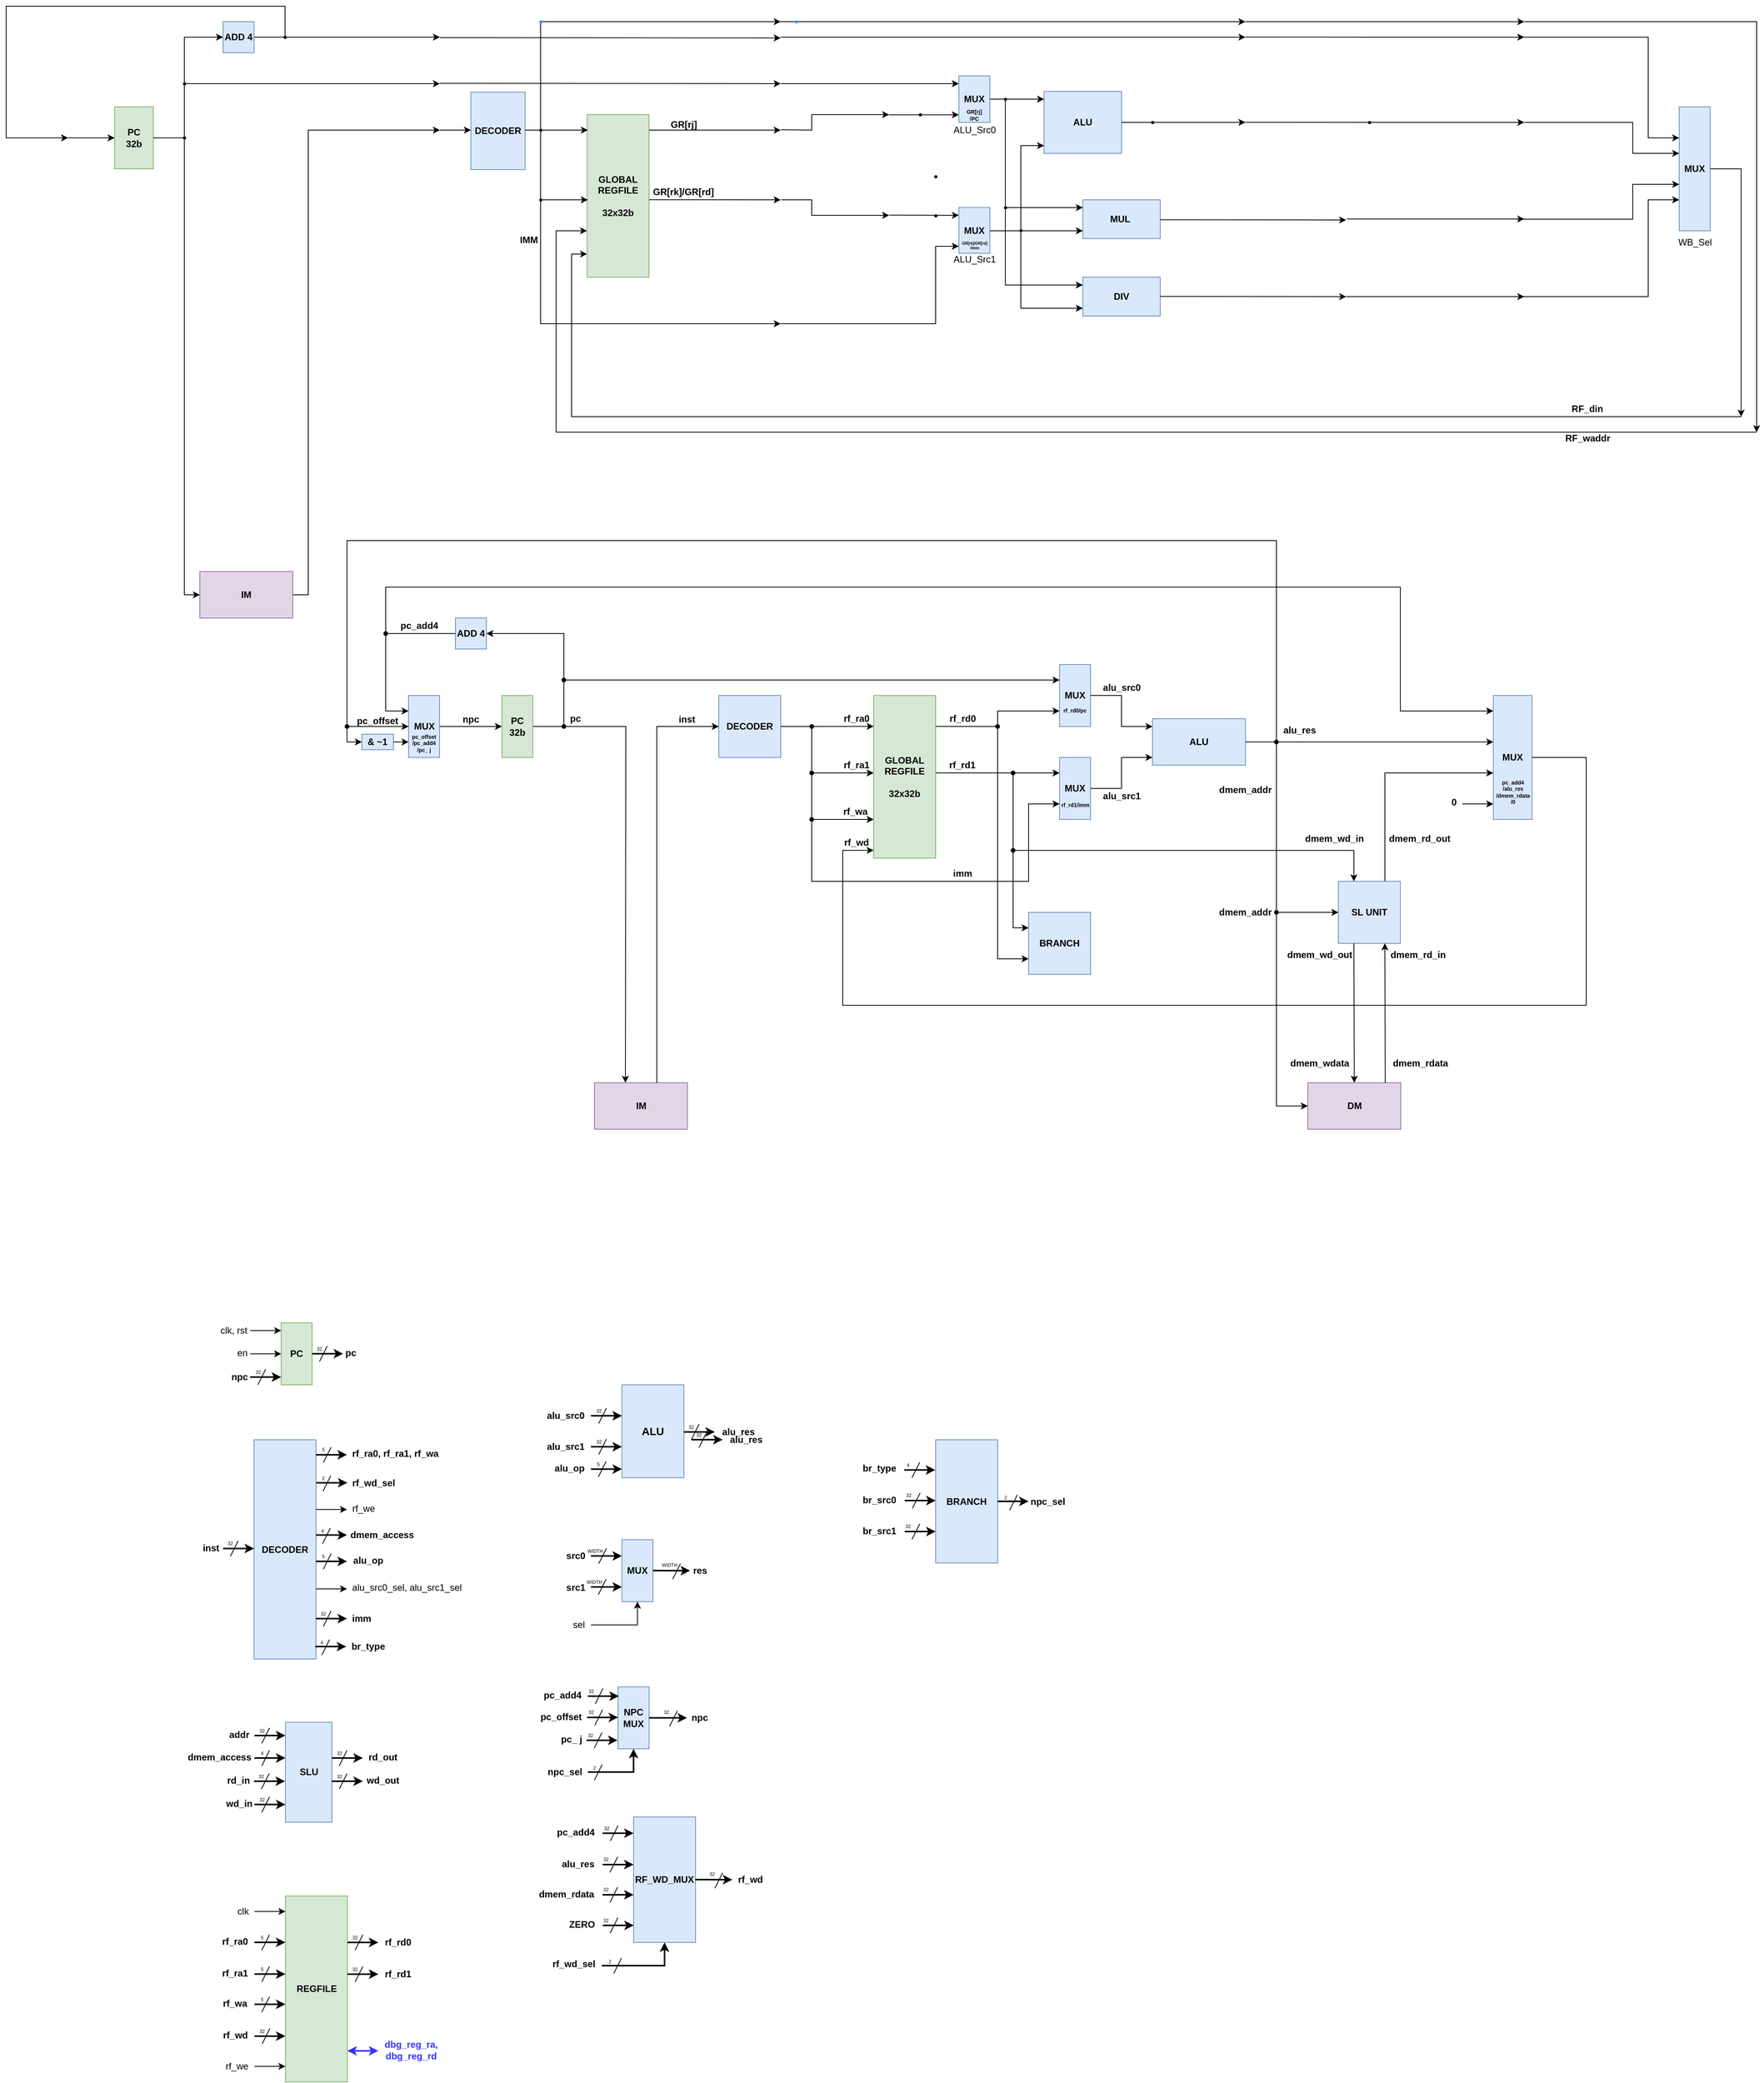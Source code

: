 <mxfile version="21.2.1" type="device" pages="2">
  <diagram name="第 1 页" id="q9NyIN3uyb69h4GF0Fi9">
    <mxGraphModel dx="804" dy="539" grid="0" gridSize="10" guides="1" tooltips="1" connect="1" arrows="1" fold="1" page="1" pageScale="1" pageWidth="4681" pageHeight="3300" math="0" shadow="0">
      <root>
        <mxCell id="0" />
        <mxCell id="1" parent="0" />
        <mxCell id="Af6eF92gB9gsv9GVImaX-1" value="PC&lt;br&gt;32b" style="rounded=0;whiteSpace=wrap;html=1;fontStyle=1;fillColor=#d5e8d4;strokeColor=#82b366;" parent="1" vertex="1">
          <mxGeometry x="220" y="280" width="50" height="80" as="geometry" />
        </mxCell>
        <mxCell id="Af6eF92gB9gsv9GVImaX-3" value="IM" style="rounded=0;whiteSpace=wrap;html=1;fillColor=#e1d5e7;strokeColor=#9673a6;fontStyle=1" parent="1" vertex="1">
          <mxGeometry x="330" y="880" width="120" height="60" as="geometry" />
        </mxCell>
        <mxCell id="Af6eF92gB9gsv9GVImaX-5" value="" style="endArrow=classic;html=1;rounded=0;exitX=1;exitY=0.5;exitDx=0;exitDy=0;entryX=0;entryY=0.5;entryDx=0;entryDy=0;" parent="1" source="Af6eF92gB9gsv9GVImaX-1" target="Af6eF92gB9gsv9GVImaX-3" edge="1">
          <mxGeometry width="50" height="50" relative="1" as="geometry">
            <mxPoint x="350" y="330" as="sourcePoint" />
            <mxPoint x="340" y="320" as="targetPoint" />
            <Array as="points">
              <mxPoint x="310" y="320" />
              <mxPoint x="310" y="910" />
            </Array>
          </mxGeometry>
        </mxCell>
        <mxCell id="Af6eF92gB9gsv9GVImaX-7" value="" style="endArrow=classic;html=1;rounded=0;exitX=1;exitY=0.5;exitDx=0;exitDy=0;" parent="1" source="Af6eF92gB9gsv9GVImaX-3" edge="1">
          <mxGeometry width="50" height="50" relative="1" as="geometry">
            <mxPoint x="510" y="580" as="sourcePoint" />
            <mxPoint x="640" y="310" as="targetPoint" />
            <Array as="points">
              <mxPoint x="470" y="910" />
              <mxPoint x="470" y="310" />
            </Array>
          </mxGeometry>
        </mxCell>
        <mxCell id="Af6eF92gB9gsv9GVImaX-10" value="" style="endArrow=classic;html=1;rounded=0;exitX=1;exitY=0.5;exitDx=0;exitDy=0;entryX=0;entryY=0.5;entryDx=0;entryDy=0;" parent="1" target="Af6eF92gB9gsv9GVImaX-1" edge="1">
          <mxGeometry width="50" height="50" relative="1" as="geometry">
            <mxPoint x="160.0" y="320" as="sourcePoint" />
            <mxPoint x="230" y="200" as="targetPoint" />
          </mxGeometry>
        </mxCell>
        <mxCell id="Af6eF92gB9gsv9GVImaX-11" value="DECODER" style="rounded=0;whiteSpace=wrap;html=1;fillColor=#dae8fc;strokeColor=#6c8ebf;fontStyle=1" parent="1" vertex="1">
          <mxGeometry x="680" y="261" width="70" height="100" as="geometry" />
        </mxCell>
        <mxCell id="Af6eF92gB9gsv9GVImaX-12" value="" style="endArrow=classic;html=1;rounded=0;exitX=1;exitY=0.375;exitDx=0;exitDy=0;exitPerimeter=0;" parent="1" edge="1">
          <mxGeometry width="50" height="50" relative="1" as="geometry">
            <mxPoint x="640" y="310" as="sourcePoint" />
            <mxPoint x="680" y="310" as="targetPoint" />
          </mxGeometry>
        </mxCell>
        <mxCell id="Af6eF92gB9gsv9GVImaX-17" value="" style="shape=waypoint;sketch=0;size=6;pointerEvents=1;points=[];fillColor=none;resizable=0;rotatable=0;perimeter=centerPerimeter;snapToPoint=1;strokeWidth=0;" parent="1" vertex="1">
          <mxGeometry x="760" y="300" width="20" height="20" as="geometry" />
        </mxCell>
        <mxCell id="Af6eF92gB9gsv9GVImaX-18" value="GLOBAL&lt;br&gt;REGFILE&lt;br&gt;&lt;br&gt;32x32b" style="rounded=0;whiteSpace=wrap;html=1;fontStyle=1;fillColor=#d5e8d4;strokeColor=#82b366;" parent="1" vertex="1">
          <mxGeometry x="830" y="290" width="80" height="210" as="geometry" />
        </mxCell>
        <mxCell id="Af6eF92gB9gsv9GVImaX-19" value="" style="endArrow=classic;html=1;rounded=0;entryX=0.013;entryY=0.095;entryDx=0;entryDy=0;entryPerimeter=0;" parent="1" target="Af6eF92gB9gsv9GVImaX-18" edge="1">
          <mxGeometry width="50" height="50" relative="1" as="geometry">
            <mxPoint x="770" y="310" as="sourcePoint" />
            <mxPoint x="840" y="280" as="targetPoint" />
          </mxGeometry>
        </mxCell>
        <mxCell id="Af6eF92gB9gsv9GVImaX-20" value="" style="endArrow=classic;html=1;rounded=0;entryX=0.012;entryY=0.524;entryDx=0;entryDy=0;entryPerimeter=0;" parent="1" target="Af6eF92gB9gsv9GVImaX-18" edge="1">
          <mxGeometry width="50" height="50" relative="1" as="geometry">
            <mxPoint x="770" y="310" as="sourcePoint" />
            <mxPoint x="800" y="440" as="targetPoint" />
            <Array as="points">
              <mxPoint x="770" y="400" />
            </Array>
          </mxGeometry>
        </mxCell>
        <mxCell id="Af6eF92gB9gsv9GVImaX-21" value="" style="endArrow=classic;html=1;rounded=0;entryX=0;entryY=0.714;entryDx=0;entryDy=0;entryPerimeter=0;" parent="1" target="Af6eF92gB9gsv9GVImaX-18" edge="1">
          <mxGeometry width="50" height="50" relative="1" as="geometry">
            <mxPoint x="2340" y="700" as="sourcePoint" />
            <mxPoint x="800" y="480" as="targetPoint" />
            <Array as="points">
              <mxPoint x="790" y="700" />
              <mxPoint x="790" y="440" />
            </Array>
          </mxGeometry>
        </mxCell>
        <mxCell id="Af6eF92gB9gsv9GVImaX-26" value="" style="endArrow=classic;html=1;rounded=0;exitX=0.425;exitY=0.349;exitDx=0;exitDy=0;exitPerimeter=0;" parent="1" source="Af6eF92gB9gsv9GVImaX-99" edge="1">
          <mxGeometry width="50" height="50" relative="1" as="geometry">
            <mxPoint x="690" y="400" as="sourcePoint" />
            <mxPoint x="1080" y="560" as="targetPoint" />
            <Array as="points">
              <mxPoint x="770" y="560" />
            </Array>
          </mxGeometry>
        </mxCell>
        <mxCell id="Af6eF92gB9gsv9GVImaX-27" value="" style="endArrow=classic;html=1;rounded=0;exitX=1;exitY=0.095;exitDx=0;exitDy=0;exitPerimeter=0;" parent="1" source="Af6eF92gB9gsv9GVImaX-18" edge="1">
          <mxGeometry width="50" height="50" relative="1" as="geometry">
            <mxPoint x="930" y="310" as="sourcePoint" />
            <mxPoint x="1080" y="310" as="targetPoint" />
          </mxGeometry>
        </mxCell>
        <mxCell id="Af6eF92gB9gsv9GVImaX-28" value="" style="endArrow=classic;html=1;rounded=0;exitX=1;exitY=0.523;exitDx=0;exitDy=0;exitPerimeter=0;" parent="1" source="Af6eF92gB9gsv9GVImaX-18" edge="1">
          <mxGeometry width="50" height="50" relative="1" as="geometry">
            <mxPoint x="900.4" y="469.56" as="sourcePoint" />
            <mxPoint x="1080" y="400" as="targetPoint" />
          </mxGeometry>
        </mxCell>
        <mxCell id="Af6eF92gB9gsv9GVImaX-37" value="ALU_Src1" style="text;html=1;align=center;verticalAlign=middle;resizable=0;points=[];autosize=1;strokeColor=none;fillColor=none;" parent="1" vertex="1">
          <mxGeometry x="1290" y="461.5" width="80" height="30" as="geometry" />
        </mxCell>
        <mxCell id="Af6eF92gB9gsv9GVImaX-33" value="ALU_Src0" style="text;html=1;align=center;verticalAlign=middle;resizable=0;points=[];autosize=1;strokeColor=none;fillColor=none;" parent="1" vertex="1">
          <mxGeometry x="1290" y="295" width="80" height="30" as="geometry" />
        </mxCell>
        <mxCell id="Af6eF92gB9gsv9GVImaX-38" value="ALU" style="rounded=0;whiteSpace=wrap;html=1;fontStyle=1;fillColor=#dae8fc;strokeColor=#6c8ebf;" parent="1" vertex="1">
          <mxGeometry x="1420" y="260" width="100" height="80" as="geometry" />
        </mxCell>
        <mxCell id="Af6eF92gB9gsv9GVImaX-39" value="MUL&amp;nbsp;" style="rounded=0;whiteSpace=wrap;html=1;fontStyle=1;fillColor=#dae8fc;strokeColor=#6c8ebf;" parent="1" vertex="1">
          <mxGeometry x="1470" y="400" width="100" height="50" as="geometry" />
        </mxCell>
        <mxCell id="Af6eF92gB9gsv9GVImaX-40" value="DIV" style="rounded=0;whiteSpace=wrap;html=1;fontStyle=1;fillColor=#dae8fc;strokeColor=#6c8ebf;" parent="1" vertex="1">
          <mxGeometry x="1470" y="500" width="100" height="50" as="geometry" />
        </mxCell>
        <mxCell id="Af6eF92gB9gsv9GVImaX-43" value="" style="endArrow=classic;html=1;rounded=0;entryX=0;entryY=0.2;entryDx=0;entryDy=0;entryPerimeter=0;exitX=0.54;exitY=0.6;exitDx=0;exitDy=0;exitPerimeter=0;" parent="1" source="Af6eF92gB9gsv9GVImaX-44" target="Af6eF92gB9gsv9GVImaX-39" edge="1">
          <mxGeometry width="50" height="50" relative="1" as="geometry">
            <mxPoint x="1370" y="300" as="sourcePoint" />
            <mxPoint x="1400" y="420" as="targetPoint" />
            <Array as="points">
              <mxPoint x="1370" y="410" />
            </Array>
          </mxGeometry>
        </mxCell>
        <mxCell id="Af6eF92gB9gsv9GVImaX-44" value="" style="shape=waypoint;sketch=0;size=6;pointerEvents=1;points=[];fillColor=none;resizable=0;rotatable=0;perimeter=centerPerimeter;snapToPoint=1;strokeWidth=0;" parent="1" vertex="1">
          <mxGeometry x="1360" y="260" width="20" height="20" as="geometry" />
        </mxCell>
        <mxCell id="Af6eF92gB9gsv9GVImaX-45" value="" style="endArrow=classic;html=1;rounded=0;entryX=0;entryY=0.2;entryDx=0;entryDy=0;entryPerimeter=0;exitX=0.937;exitY=0.521;exitDx=0;exitDy=0;exitPerimeter=0;" parent="1" source="Af6eF92gB9gsv9GVImaX-48" target="Af6eF92gB9gsv9GVImaX-40" edge="1">
          <mxGeometry width="50" height="50" relative="1" as="geometry">
            <mxPoint x="1360" y="410" as="sourcePoint" />
            <mxPoint x="1420" y="510" as="targetPoint" />
            <Array as="points">
              <mxPoint x="1370" y="510" />
            </Array>
          </mxGeometry>
        </mxCell>
        <mxCell id="Af6eF92gB9gsv9GVImaX-46" value="" style="endArrow=classic;html=1;rounded=0;entryX=0;entryY=0.8;entryDx=0;entryDy=0;entryPerimeter=0;" parent="1" target="Af6eF92gB9gsv9GVImaX-40" edge="1">
          <mxGeometry width="50" height="50" relative="1" as="geometry">
            <mxPoint x="1390" y="440" as="sourcePoint" />
            <mxPoint x="1410" y="500" as="targetPoint" />
            <Array as="points">
              <mxPoint x="1390" y="540" />
            </Array>
          </mxGeometry>
        </mxCell>
        <mxCell id="Af6eF92gB9gsv9GVImaX-36" value="&lt;b&gt;MUX&lt;/b&gt;" style="rounded=0;whiteSpace=wrap;html=1;fillColor=#dae8fc;strokeColor=#6c8ebf;" parent="1" vertex="1">
          <mxGeometry x="1310" y="410" width="40" height="59" as="geometry" />
        </mxCell>
        <mxCell id="Af6eF92gB9gsv9GVImaX-31" value="MUX&lt;br&gt;" style="rounded=0;whiteSpace=wrap;html=1;fillColor=#dae8fc;strokeColor=#6c8ebf;fontStyle=1" parent="1" vertex="1">
          <mxGeometry x="1310" y="240" width="40" height="60" as="geometry" />
        </mxCell>
        <mxCell id="Af6eF92gB9gsv9GVImaX-47" value="" style="endArrow=classic;html=1;rounded=0;entryX=0;entryY=0.8;entryDx=0;entryDy=0;entryPerimeter=0;" parent="1" target="Af6eF92gB9gsv9GVImaX-39" edge="1">
          <mxGeometry width="50" height="50" relative="1" as="geometry">
            <mxPoint x="1380" y="440" as="sourcePoint" />
            <mxPoint x="1400" y="450" as="targetPoint" />
          </mxGeometry>
        </mxCell>
        <mxCell id="Af6eF92gB9gsv9GVImaX-48" value="" style="shape=waypoint;sketch=0;size=6;pointerEvents=1;points=[];fillColor=none;resizable=0;rotatable=0;perimeter=centerPerimeter;snapToPoint=1;strokeWidth=0;" parent="1" vertex="1">
          <mxGeometry x="1360" y="400" width="20" height="20" as="geometry" />
        </mxCell>
        <mxCell id="Af6eF92gB9gsv9GVImaX-50" value="" style="shape=waypoint;sketch=0;size=6;pointerEvents=1;points=[];fillColor=none;resizable=0;rotatable=0;perimeter=centerPerimeter;snapToPoint=1;strokeWidth=0;" parent="1" vertex="1">
          <mxGeometry x="1380" y="429.5" width="20" height="20" as="geometry" />
        </mxCell>
        <mxCell id="Af6eF92gB9gsv9GVImaX-57" value="" style="endArrow=classic;html=1;rounded=0;entryX=0;entryY=0.837;entryDx=0;entryDy=0;entryPerimeter=0;exitX=0.998;exitY=0.495;exitDx=0;exitDy=0;exitPerimeter=0;" parent="1" target="Af6eF92gB9gsv9GVImaX-31" edge="1">
          <mxGeometry width="50" height="50" relative="1" as="geometry">
            <mxPoint x="1219.92" y="290.205" as="sourcePoint" />
            <mxPoint x="1270" y="290" as="targetPoint" />
            <Array as="points" />
          </mxGeometry>
        </mxCell>
        <mxCell id="Af6eF92gB9gsv9GVImaX-59" value="" style="endArrow=classic;html=1;rounded=0;exitX=1.006;exitY=0.419;exitDx=0;exitDy=0;exitPerimeter=0;" parent="1" edge="1">
          <mxGeometry width="50" height="50" relative="1" as="geometry">
            <mxPoint x="1080.48" y="309.5" as="sourcePoint" />
            <mxPoint x="1220" y="290" as="targetPoint" />
            <Array as="points">
              <mxPoint x="1120" y="310" />
              <mxPoint x="1120" y="290" />
            </Array>
          </mxGeometry>
        </mxCell>
        <mxCell id="Af6eF92gB9gsv9GVImaX-65" value="" style="endArrow=classic;html=1;rounded=0;exitX=1.004;exitY=0.3;exitDx=0;exitDy=0;entryX=0;entryY=0.167;entryDx=0;entryDy=0;entryPerimeter=0;exitPerimeter=0;" parent="1" target="Af6eF92gB9gsv9GVImaX-31" edge="1">
          <mxGeometry width="50" height="50" relative="1" as="geometry">
            <mxPoint x="1080.32" y="250" as="sourcePoint" />
            <mxPoint x="1220" y="180" as="targetPoint" />
            <Array as="points">
              <mxPoint x="1240" y="250" />
            </Array>
          </mxGeometry>
        </mxCell>
        <mxCell id="Af6eF92gB9gsv9GVImaX-75" value="" style="endArrow=classic;html=1;rounded=0;exitX=1;exitY=0.286;exitDx=0;exitDy=0;exitPerimeter=0;" parent="1" edge="1">
          <mxGeometry width="50" height="50" relative="1" as="geometry">
            <mxPoint x="1570" y="425.76" as="sourcePoint" />
            <mxPoint x="1810" y="426" as="targetPoint" />
          </mxGeometry>
        </mxCell>
        <mxCell id="Af6eF92gB9gsv9GVImaX-76" value="" style="endArrow=classic;html=1;rounded=0;exitX=1;exitY=0.286;exitDx=0;exitDy=0;exitPerimeter=0;" parent="1" edge="1">
          <mxGeometry width="50" height="50" relative="1" as="geometry">
            <mxPoint x="1570" y="524.76" as="sourcePoint" />
            <mxPoint x="1810" y="525" as="targetPoint" />
          </mxGeometry>
        </mxCell>
        <mxCell id="Af6eF92gB9gsv9GVImaX-82" value="" style="endArrow=classic;html=1;rounded=0;" parent="1" edge="1">
          <mxGeometry width="50" height="50" relative="1" as="geometry">
            <mxPoint x="1520" y="300" as="sourcePoint" />
            <mxPoint x="1680" y="300" as="targetPoint" />
          </mxGeometry>
        </mxCell>
        <mxCell id="Af6eF92gB9gsv9GVImaX-84" value="" style="endArrow=classic;html=1;rounded=0;exitX=1;exitY=0.5;exitDx=0;exitDy=0;entryX=0;entryY=0.125;entryDx=0;entryDy=0;entryPerimeter=0;" parent="1" source="Af6eF92gB9gsv9GVImaX-31" target="Af6eF92gB9gsv9GVImaX-38" edge="1">
          <mxGeometry width="50" height="50" relative="1" as="geometry">
            <mxPoint x="1330" y="290" as="sourcePoint" />
            <mxPoint x="1420" y="272" as="targetPoint" />
            <Array as="points" />
          </mxGeometry>
        </mxCell>
        <mxCell id="Af6eF92gB9gsv9GVImaX-85" value="" style="endArrow=classic;html=1;rounded=0;exitX=1.002;exitY=0.508;exitDx=0;exitDy=0;exitPerimeter=0;" parent="1" source="Af6eF92gB9gsv9GVImaX-36" edge="1">
          <mxGeometry width="50" height="50" relative="1" as="geometry">
            <mxPoint x="1360" y="440" as="sourcePoint" />
            <mxPoint x="1420" y="330" as="targetPoint" />
            <Array as="points">
              <mxPoint x="1390" y="440" />
              <mxPoint x="1390" y="330" />
            </Array>
          </mxGeometry>
        </mxCell>
        <mxCell id="Af6eF92gB9gsv9GVImaX-89" value="ADD 4" style="rounded=0;whiteSpace=wrap;html=1;fontStyle=1;fillColor=#dae8fc;strokeColor=#6c8ebf;" parent="1" vertex="1">
          <mxGeometry x="360" y="170" width="40" height="40" as="geometry" />
        </mxCell>
        <mxCell id="Af6eF92gB9gsv9GVImaX-91" value="" style="endArrow=classic;html=1;rounded=0;entryX=0;entryY=0.5;entryDx=0;entryDy=0;" parent="1" target="Af6eF92gB9gsv9GVImaX-89" edge="1">
          <mxGeometry width="50" height="50" relative="1" as="geometry">
            <mxPoint x="310" y="320" as="sourcePoint" />
            <mxPoint x="310" y="290" as="targetPoint" />
            <Array as="points">
              <mxPoint x="310" y="260" />
              <mxPoint x="310" y="190" />
            </Array>
          </mxGeometry>
        </mxCell>
        <mxCell id="Af6eF92gB9gsv9GVImaX-92" value="" style="endArrow=classic;html=1;rounded=0;" parent="1" edge="1">
          <mxGeometry width="50" height="50" relative="1" as="geometry">
            <mxPoint x="310" y="250" as="sourcePoint" />
            <mxPoint x="640" y="250" as="targetPoint" />
          </mxGeometry>
        </mxCell>
        <mxCell id="Af6eF92gB9gsv9GVImaX-93" value="" style="endArrow=classic;html=1;rounded=0;exitX=1;exitY=0.5;exitDx=0;exitDy=0;" parent="1" source="Af6eF92gB9gsv9GVImaX-89" edge="1">
          <mxGeometry width="50" height="50" relative="1" as="geometry">
            <mxPoint x="420" y="270" as="sourcePoint" />
            <mxPoint x="640" y="190" as="targetPoint" />
          </mxGeometry>
        </mxCell>
        <mxCell id="Af6eF92gB9gsv9GVImaX-94" value="" style="shape=waypoint;sketch=0;size=6;pointerEvents=1;points=[];fillColor=none;resizable=0;rotatable=0;perimeter=centerPerimeter;snapToPoint=1;strokeWidth=0;" parent="1" vertex="1">
          <mxGeometry x="300" y="240" width="20" height="20" as="geometry" />
        </mxCell>
        <mxCell id="Af6eF92gB9gsv9GVImaX-95" value="" style="shape=waypoint;sketch=0;size=6;pointerEvents=1;points=[];fillColor=none;resizable=0;rotatable=0;perimeter=centerPerimeter;snapToPoint=1;strokeWidth=0;" parent="1" vertex="1">
          <mxGeometry x="300" y="310" width="20" height="20" as="geometry" />
        </mxCell>
        <mxCell id="Af6eF92gB9gsv9GVImaX-96" value="" style="endArrow=classic;html=1;rounded=0;" parent="1" edge="1">
          <mxGeometry width="50" height="50" relative="1" as="geometry">
            <mxPoint x="440" y="190" as="sourcePoint" />
            <mxPoint x="160" y="320" as="targetPoint" />
            <Array as="points">
              <mxPoint x="440" y="150" />
              <mxPoint x="80" y="150" />
              <mxPoint x="80" y="320" />
            </Array>
          </mxGeometry>
        </mxCell>
        <mxCell id="Af6eF92gB9gsv9GVImaX-97" value="" style="shape=waypoint;sketch=0;size=6;pointerEvents=1;points=[];fillColor=none;resizable=0;rotatable=0;perimeter=centerPerimeter;snapToPoint=1;strokeWidth=0;" parent="1" vertex="1">
          <mxGeometry x="430" y="180" width="20" height="20" as="geometry" />
        </mxCell>
        <mxCell id="Af6eF92gB9gsv9GVImaX-98" value="" style="shape=waypoint;sketch=0;size=6;pointerEvents=1;points=[];fillColor=none;resizable=0;rotatable=0;perimeter=centerPerimeter;snapToPoint=1;strokeWidth=0;" parent="1" vertex="1">
          <mxGeometry x="1550" y="290" width="20" height="20" as="geometry" />
        </mxCell>
        <mxCell id="Af6eF92gB9gsv9GVImaX-99" value="" style="shape=waypoint;sketch=0;size=6;pointerEvents=1;points=[];fillColor=none;resizable=0;rotatable=0;perimeter=centerPerimeter;snapToPoint=1;strokeWidth=0;" parent="1" vertex="1">
          <mxGeometry x="760" y="390" width="20" height="20" as="geometry" />
        </mxCell>
        <mxCell id="Af6eF92gB9gsv9GVImaX-100" value="" style="endArrow=classic;html=1;rounded=0;exitX=1;exitY=0.224;exitDx=0;exitDy=0;exitPerimeter=0;" parent="1" edge="1">
          <mxGeometry width="50" height="50" relative="1" as="geometry">
            <mxPoint x="640" y="249.6" as="sourcePoint" />
            <mxPoint x="1080" y="250" as="targetPoint" />
          </mxGeometry>
        </mxCell>
        <mxCell id="Af6eF92gB9gsv9GVImaX-101" value="" style="endArrow=classic;html=1;rounded=0;exitX=1;exitY=0.224;exitDx=0;exitDy=0;exitPerimeter=0;" parent="1" edge="1">
          <mxGeometry width="50" height="50" relative="1" as="geometry">
            <mxPoint x="640" y="190.62" as="sourcePoint" />
            <mxPoint x="1080" y="191" as="targetPoint" />
          </mxGeometry>
        </mxCell>
        <mxCell id="Af6eF92gB9gsv9GVImaX-102" value="" style="endArrow=classic;html=1;rounded=0;" parent="1" edge="1">
          <mxGeometry width="50" height="50" relative="1" as="geometry">
            <mxPoint x="1080" y="190" as="sourcePoint" />
            <mxPoint x="1680" y="190" as="targetPoint" />
            <Array as="points">
              <mxPoint x="1230" y="190" />
            </Array>
          </mxGeometry>
        </mxCell>
        <mxCell id="Af6eF92gB9gsv9GVImaX-112" value="" style="endArrow=classic;html=1;rounded=0;entryX=0;entryY=0.4;entryDx=0;entryDy=0;entryPerimeter=0;exitX=1;exitY=0.714;exitDx=0;exitDy=0;exitPerimeter=0;" parent="1" edge="1">
          <mxGeometry width="50" height="50" relative="1" as="geometry">
            <mxPoint x="1680" y="299.92" as="sourcePoint" />
            <mxPoint x="2040" y="300" as="targetPoint" />
          </mxGeometry>
        </mxCell>
        <mxCell id="Af6eF92gB9gsv9GVImaX-114" value="" style="endArrow=classic;html=1;rounded=0;entryX=0;entryY=0.18;entryDx=0;entryDy=0;entryPerimeter=0;exitX=1;exitY=0.321;exitDx=0;exitDy=0;exitPerimeter=0;" parent="1" edge="1">
          <mxGeometry width="50" height="50" relative="1" as="geometry">
            <mxPoint x="1680" y="189.88" as="sourcePoint" />
            <mxPoint x="2040" y="190" as="targetPoint" />
          </mxGeometry>
        </mxCell>
        <mxCell id="Af6eF92gB9gsv9GVImaX-117" value="" style="shape=waypoint;sketch=0;size=6;pointerEvents=1;points=[];fillColor=none;resizable=0;rotatable=0;perimeter=centerPerimeter;snapToPoint=1;strokeWidth=0;" parent="1" vertex="1">
          <mxGeometry x="1830" y="290" width="20" height="20" as="geometry" />
        </mxCell>
        <mxCell id="Af6eF92gB9gsv9GVImaX-124" value="" style="endArrow=classic;html=1;rounded=0;exitX=1;exitY=0.5;exitDx=0;exitDy=0;entryX=0;entryY=0.85;entryDx=0;entryDy=0;entryPerimeter=0;" parent="1" edge="1">
          <mxGeometry width="50" height="50" relative="1" as="geometry">
            <mxPoint x="1810" y="525" as="sourcePoint" />
            <mxPoint x="2040" y="525" as="targetPoint" />
          </mxGeometry>
        </mxCell>
        <mxCell id="Af6eF92gB9gsv9GVImaX-125" value="" style="endArrow=classic;html=1;rounded=0;exitX=1.008;exitY=0.424;exitDx=0;exitDy=0;exitPerimeter=0;" parent="1" edge="1">
          <mxGeometry width="50" height="50" relative="1" as="geometry">
            <mxPoint x="1811" y="424.74" as="sourcePoint" />
            <mxPoint x="2040" y="424.74" as="targetPoint" />
          </mxGeometry>
        </mxCell>
        <mxCell id="Af6eF92gB9gsv9GVImaX-126" value="&lt;b&gt;MUX&lt;/b&gt;" style="rounded=0;whiteSpace=wrap;html=1;fillColor=#dae8fc;strokeColor=#6c8ebf;" parent="1" vertex="1">
          <mxGeometry x="2240" y="280" width="40" height="160" as="geometry" />
        </mxCell>
        <mxCell id="Af6eF92gB9gsv9GVImaX-127" value="WB_Sel" style="text;html=1;align=center;verticalAlign=middle;resizable=0;points=[];autosize=1;strokeColor=none;fillColor=none;" parent="1" vertex="1">
          <mxGeometry x="2225" y="440" width="70" height="30" as="geometry" />
        </mxCell>
        <mxCell id="Af6eF92gB9gsv9GVImaX-128" value="" style="endArrow=classic;html=1;rounded=0;entryX=0;entryY=0.25;entryDx=0;entryDy=0;" parent="1" target="Af6eF92gB9gsv9GVImaX-126" edge="1">
          <mxGeometry width="50" height="50" relative="1" as="geometry">
            <mxPoint x="2030" y="190" as="sourcePoint" />
            <mxPoint x="2240" y="300" as="targetPoint" />
            <Array as="points">
              <mxPoint x="2200" y="190" />
              <mxPoint x="2200" y="320" />
            </Array>
          </mxGeometry>
        </mxCell>
        <mxCell id="Af6eF92gB9gsv9GVImaX-129" value="" style="endArrow=classic;html=1;rounded=0;entryX=0;entryY=0.375;entryDx=0;entryDy=0;entryPerimeter=0;" parent="1" target="Af6eF92gB9gsv9GVImaX-126" edge="1">
          <mxGeometry width="50" height="50" relative="1" as="geometry">
            <mxPoint x="2040" y="300" as="sourcePoint" />
            <mxPoint x="2380" y="100" as="targetPoint" />
            <Array as="points">
              <mxPoint x="2180" y="300" />
              <mxPoint x="2180" y="340" />
            </Array>
          </mxGeometry>
        </mxCell>
        <mxCell id="Af6eF92gB9gsv9GVImaX-130" value="" style="endArrow=classic;html=1;rounded=0;" parent="1" edge="1">
          <mxGeometry width="50" height="50" relative="1" as="geometry">
            <mxPoint x="2040" y="170" as="sourcePoint" />
            <mxPoint x="2340" y="700" as="targetPoint" />
            <Array as="points">
              <mxPoint x="2160" y="170" />
              <mxPoint x="2340" y="170" />
            </Array>
          </mxGeometry>
        </mxCell>
        <mxCell id="Af6eF92gB9gsv9GVImaX-131" value="" style="endArrow=classic;html=1;rounded=0;entryX=0;entryY=0.625;entryDx=0;entryDy=0;entryPerimeter=0;" parent="1" target="Af6eF92gB9gsv9GVImaX-126" edge="1">
          <mxGeometry width="50" height="50" relative="1" as="geometry">
            <mxPoint x="2030" y="425" as="sourcePoint" />
            <mxPoint x="2237.92" y="385.16" as="targetPoint" />
            <Array as="points">
              <mxPoint x="2180" y="425" />
              <mxPoint x="2180" y="380" />
            </Array>
          </mxGeometry>
        </mxCell>
        <mxCell id="Af6eF92gB9gsv9GVImaX-132" value="" style="endArrow=classic;html=1;rounded=0;entryX=0;entryY=0.75;entryDx=0;entryDy=0;" parent="1" target="Af6eF92gB9gsv9GVImaX-126" edge="1">
          <mxGeometry width="50" height="50" relative="1" as="geometry">
            <mxPoint x="2030" y="525" as="sourcePoint" />
            <mxPoint x="2240" y="480" as="targetPoint" />
            <Array as="points">
              <mxPoint x="2200" y="525" />
              <mxPoint x="2200" y="400" />
            </Array>
          </mxGeometry>
        </mxCell>
        <mxCell id="Af6eF92gB9gsv9GVImaX-134" value="" style="endArrow=classic;html=1;rounded=0;exitX=1;exitY=0.5;exitDx=0;exitDy=0;" parent="1" source="Af6eF92gB9gsv9GVImaX-126" edge="1">
          <mxGeometry width="50" height="50" relative="1" as="geometry">
            <mxPoint x="2240" y="660" as="sourcePoint" />
            <mxPoint x="2320" y="680" as="targetPoint" />
            <Array as="points">
              <mxPoint x="2320" y="360" />
            </Array>
          </mxGeometry>
        </mxCell>
        <mxCell id="Af6eF92gB9gsv9GVImaX-137" value="" style="endArrow=classic;html=1;rounded=0;entryX=0;entryY=0.857;entryDx=0;entryDy=0;entryPerimeter=0;" parent="1" target="Af6eF92gB9gsv9GVImaX-18" edge="1">
          <mxGeometry width="50" height="50" relative="1" as="geometry">
            <mxPoint x="2320.46" y="680" as="sourcePoint" />
            <mxPoint x="670" y="630" as="targetPoint" />
            <Array as="points">
              <mxPoint x="810" y="680" />
              <mxPoint x="810" y="470" />
            </Array>
          </mxGeometry>
        </mxCell>
        <mxCell id="Af6eF92gB9gsv9GVImaX-141" value="GR[rj]" style="text;html=1;strokeColor=none;fillColor=none;align=center;verticalAlign=middle;whiteSpace=wrap;rounded=0;fontStyle=1" parent="1" vertex="1">
          <mxGeometry x="939.5" y="293" width="30" height="20" as="geometry" />
        </mxCell>
        <mxCell id="Af6eF92gB9gsv9GVImaX-142" value="GR[rk]/GR[rd]" style="text;html=1;strokeColor=none;fillColor=none;align=center;verticalAlign=middle;whiteSpace=wrap;rounded=0;fontStyle=1" parent="1" vertex="1">
          <mxGeometry x="930" y="380" width="49" height="20" as="geometry" />
        </mxCell>
        <mxCell id="Af6eF92gB9gsv9GVImaX-143" value="" style="endArrow=classic;html=1;rounded=0;strokeColor=#000000;" parent="1" edge="1">
          <mxGeometry width="50" height="50" relative="1" as="geometry">
            <mxPoint x="750" y="310" as="sourcePoint" />
            <mxPoint x="1080" y="170" as="targetPoint" />
            <Array as="points">
              <mxPoint x="770" y="310" />
              <mxPoint x="770" y="170" />
            </Array>
          </mxGeometry>
        </mxCell>
        <mxCell id="Af6eF92gB9gsv9GVImaX-145" value="" style="endArrow=classic;html=1;rounded=0;exitX=0.997;exitY=0.14;exitDx=0;exitDy=0;exitPerimeter=0;strokeColor=#000000;" parent="1" edge="1">
          <mxGeometry width="50" height="50" relative="1" as="geometry">
            <mxPoint x="1079.76" y="170" as="sourcePoint" />
            <mxPoint x="1680" y="170" as="targetPoint" />
          </mxGeometry>
        </mxCell>
        <mxCell id="Af6eF92gB9gsv9GVImaX-146" value="" style="endArrow=classic;html=1;rounded=0;exitX=1.002;exitY=0.668;exitDx=0;exitDy=0;exitPerimeter=0;strokeColor=#000000;" parent="1" edge="1">
          <mxGeometry width="50" height="50" relative="1" as="geometry">
            <mxPoint x="1680" y="170" as="sourcePoint" />
            <mxPoint x="2040" y="170" as="targetPoint" />
          </mxGeometry>
        </mxCell>
        <mxCell id="Af6eF92gB9gsv9GVImaX-154" value="" style="shape=waypoint;sketch=0;size=6;pointerEvents=1;points=[];fillColor=none;resizable=0;rotatable=0;perimeter=centerPerimeter;snapToPoint=1;strokeWidth=0;strokeColor=#3399FF;" parent="1" vertex="1">
          <mxGeometry x="1090" y="160" width="20" height="20" as="geometry" />
        </mxCell>
        <mxCell id="Af6eF92gB9gsv9GVImaX-156" value="" style="shape=waypoint;sketch=0;size=6;pointerEvents=1;points=[];fillColor=none;resizable=0;rotatable=0;perimeter=centerPerimeter;snapToPoint=1;strokeWidth=0;strokeColor=#3399FF;" parent="1" vertex="1">
          <mxGeometry x="760" y="160" width="20" height="20" as="geometry" />
        </mxCell>
        <mxCell id="Af6eF92gB9gsv9GVImaX-158" value="GR[rj]&lt;br style=&quot;font-size: 7px;&quot;&gt;/PC" style="text;html=1;strokeColor=none;fillColor=none;align=center;verticalAlign=middle;whiteSpace=wrap;rounded=0;fontStyle=1;fontSize=7;" parent="1" vertex="1">
          <mxGeometry x="1315" y="280.5" width="30" height="20" as="geometry" />
        </mxCell>
        <mxCell id="Af6eF92gB9gsv9GVImaX-159" value="GR[rk]/GR[rd]&lt;br style=&quot;font-size: 5px;&quot;&gt;/imm" style="text;html=1;strokeColor=none;fillColor=none;align=center;verticalAlign=middle;whiteSpace=wrap;rounded=0;fontStyle=1;fontSize=5;" parent="1" vertex="1">
          <mxGeometry x="1317.5" y="453" width="25" height="9" as="geometry" />
        </mxCell>
        <mxCell id="Af6eF92gB9gsv9GVImaX-160" value="RF_waddr" style="text;html=1;strokeColor=none;fillColor=none;align=center;verticalAlign=middle;whiteSpace=wrap;rounded=0;fontStyle=1" parent="1" vertex="1">
          <mxGeometry x="2101.5" y="698" width="40" height="20" as="geometry" />
        </mxCell>
        <mxCell id="Af6eF92gB9gsv9GVImaX-172" value="RF_din" style="text;html=1;strokeColor=none;fillColor=none;align=center;verticalAlign=middle;whiteSpace=wrap;rounded=0;fontStyle=1" parent="1" vertex="1">
          <mxGeometry x="2107" y="660" width="29" height="20" as="geometry" />
        </mxCell>
        <mxCell id="Af6eF92gB9gsv9GVImaX-190" value="" style="shape=waypoint;sketch=0;size=6;pointerEvents=1;points=[];fillColor=none;resizable=0;rotatable=0;perimeter=centerPerimeter;snapToPoint=1;strokeWidth=0;" parent="1" vertex="1">
          <mxGeometry x="1250" y="280" width="20" height="20" as="geometry" />
        </mxCell>
        <mxCell id="Af6eF92gB9gsv9GVImaX-192" value="" style="shape=waypoint;sketch=0;size=6;pointerEvents=1;points=[];fillColor=none;resizable=0;rotatable=0;perimeter=centerPerimeter;snapToPoint=1;strokeWidth=0;" parent="1" vertex="1">
          <mxGeometry x="1270" y="410.5" width="20" height="20" as="geometry" />
        </mxCell>
        <mxCell id="E-aEBJzv57lBiL56rMNJ-2" value="" style="endArrow=classic;html=1;rounded=0;exitX=1.005;exitY=0.488;exitDx=0;exitDy=0;entryX=0;entryY=0.169;entryDx=0;entryDy=0;entryPerimeter=0;exitPerimeter=0;" parent="1" target="Af6eF92gB9gsv9GVImaX-36" edge="1">
          <mxGeometry width="50" height="50" relative="1" as="geometry">
            <mxPoint x="1220.2" y="419.792" as="sourcePoint" />
            <mxPoint x="1340" y="350" as="targetPoint" />
          </mxGeometry>
        </mxCell>
        <mxCell id="E-aEBJzv57lBiL56rMNJ-5" value="" style="shape=waypoint;sketch=0;size=6;pointerEvents=1;points=[];fillColor=none;resizable=0;rotatable=0;perimeter=centerPerimeter;snapToPoint=1;strokeWidth=0;" parent="1" vertex="1">
          <mxGeometry x="1270" y="360" width="20" height="20" as="geometry" />
        </mxCell>
        <mxCell id="E-aEBJzv57lBiL56rMNJ-6" value="" style="endArrow=classic;html=1;rounded=0;exitX=1.007;exitY=0.6;exitDx=0;exitDy=0;exitPerimeter=0;" parent="1" edge="1">
          <mxGeometry width="50" height="50" relative="1" as="geometry">
            <mxPoint x="1080.56" y="400" as="sourcePoint" />
            <mxPoint x="1220" y="420" as="targetPoint" />
            <Array as="points">
              <mxPoint x="1120" y="400" />
              <mxPoint x="1120" y="420" />
            </Array>
          </mxGeometry>
        </mxCell>
        <mxCell id="cl0XH91jL7pWerhAMvmy-1" value="IMM" style="text;html=1;strokeColor=none;fillColor=none;align=center;verticalAlign=middle;whiteSpace=wrap;rounded=0;fontStyle=1" parent="1" vertex="1">
          <mxGeometry x="740" y="441.5" width="30" height="20" as="geometry" />
        </mxCell>
        <mxCell id="cl0XH91jL7pWerhAMvmy-6" value="" style="endArrow=classic;html=1;rounded=0;entryX=0;entryY=0.847;entryDx=0;entryDy=0;entryPerimeter=0;exitX=1;exitY=0.92;exitDx=0;exitDy=0;exitPerimeter=0;" parent="1" target="Af6eF92gB9gsv9GVImaX-36" edge="1">
          <mxGeometry width="50" height="50" relative="1" as="geometry">
            <mxPoint x="1080" y="560" as="sourcePoint" />
            <mxPoint x="1190" y="540" as="targetPoint" />
            <Array as="points">
              <mxPoint x="1280" y="560" />
              <mxPoint x="1280" y="460" />
            </Array>
          </mxGeometry>
        </mxCell>
        <mxCell id="KvcFe8U6ZTAkRATW3uwT-1" value="PC&lt;br&gt;32b" style="rounded=0;whiteSpace=wrap;html=1;fontStyle=1;fillColor=#d5e8d4;strokeColor=#82b366;" parent="1" vertex="1">
          <mxGeometry x="720" y="1040" width="40" height="80" as="geometry" />
        </mxCell>
        <mxCell id="KvcFe8U6ZTAkRATW3uwT-2" value="ADD 4" style="rounded=0;whiteSpace=wrap;html=1;fontStyle=1;fillColor=#dae8fc;strokeColor=#6c8ebf;" parent="1" vertex="1">
          <mxGeometry x="660" y="940" width="40" height="40" as="geometry" />
        </mxCell>
        <mxCell id="KvcFe8U6ZTAkRATW3uwT-3" value="" style="endArrow=classic;html=1;rounded=0;exitX=1;exitY=0.5;exitDx=0;exitDy=0;entryX=1;entryY=0.5;entryDx=0;entryDy=0;" parent="1" source="KvcFe8U6ZTAkRATW3uwT-1" target="KvcFe8U6ZTAkRATW3uwT-2" edge="1">
          <mxGeometry width="50" height="50" relative="1" as="geometry">
            <mxPoint x="830" y="1090" as="sourcePoint" />
            <mxPoint x="880" y="1040" as="targetPoint" />
            <Array as="points">
              <mxPoint x="800" y="1080" />
              <mxPoint x="800" y="960" />
            </Array>
          </mxGeometry>
        </mxCell>
        <mxCell id="KvcFe8U6ZTAkRATW3uwT-5" value="DECODER" style="rounded=0;whiteSpace=wrap;html=1;fillColor=#dae8fc;strokeColor=#6c8ebf;fontStyle=1" parent="1" vertex="1">
          <mxGeometry x="1000" y="1040" width="80" height="80" as="geometry" />
        </mxCell>
        <mxCell id="KvcFe8U6ZTAkRATW3uwT-6" value="IM" style="rounded=0;whiteSpace=wrap;html=1;fillColor=#e1d5e7;strokeColor=#9673a6;fontStyle=1" parent="1" vertex="1">
          <mxGeometry x="839.5" y="1540" width="120" height="60" as="geometry" />
        </mxCell>
        <mxCell id="KvcFe8U6ZTAkRATW3uwT-7" value="" style="endArrow=classic;html=1;rounded=0;entryX=0.333;entryY=0;entryDx=0;entryDy=0;entryPerimeter=0;" parent="1" target="KvcFe8U6ZTAkRATW3uwT-6" edge="1">
          <mxGeometry width="50" height="50" relative="1" as="geometry">
            <mxPoint x="800" y="1080" as="sourcePoint" />
            <mxPoint x="950" y="1050" as="targetPoint" />
            <Array as="points">
              <mxPoint x="880" y="1080" />
            </Array>
          </mxGeometry>
        </mxCell>
        <mxCell id="KvcFe8U6ZTAkRATW3uwT-8" value="" style="endArrow=classic;html=1;rounded=0;entryX=0;entryY=0.5;entryDx=0;entryDy=0;exitX=0.671;exitY=0;exitDx=0;exitDy=0;exitPerimeter=0;" parent="1" source="KvcFe8U6ZTAkRATW3uwT-6" target="KvcFe8U6ZTAkRATW3uwT-5" edge="1">
          <mxGeometry width="50" height="50" relative="1" as="geometry">
            <mxPoint x="920" y="1240" as="sourcePoint" />
            <mxPoint x="1030" y="1170" as="targetPoint" />
            <Array as="points">
              <mxPoint x="920" y="1080" />
            </Array>
          </mxGeometry>
        </mxCell>
        <mxCell id="KvcFe8U6ZTAkRATW3uwT-9" value="" style="shape=waypoint;sketch=0;size=6;pointerEvents=1;points=[];fillColor=none;resizable=0;rotatable=0;perimeter=centerPerimeter;snapToPoint=1;" parent="1" vertex="1">
          <mxGeometry x="790" y="1070" width="20" height="20" as="geometry" />
        </mxCell>
        <mxCell id="KvcFe8U6ZTAkRATW3uwT-10" value="GLOBAL&lt;br&gt;REGFILE&lt;br&gt;&lt;br&gt;32x32b" style="rounded=0;whiteSpace=wrap;html=1;fontStyle=1;fillColor=#d5e8d4;strokeColor=#82b366;" parent="1" vertex="1">
          <mxGeometry x="1200" y="1040" width="80" height="210" as="geometry" />
        </mxCell>
        <mxCell id="KvcFe8U6ZTAkRATW3uwT-11" value="" style="endArrow=classic;html=1;rounded=0;exitX=1;exitY=0.5;exitDx=0;exitDy=0;entryX=0;entryY=0.19;entryDx=0;entryDy=0;entryPerimeter=0;" parent="1" source="KvcFe8U6ZTAkRATW3uwT-5" target="KvcFe8U6ZTAkRATW3uwT-10" edge="1">
          <mxGeometry width="50" height="50" relative="1" as="geometry">
            <mxPoint x="1100" y="940" as="sourcePoint" />
            <mxPoint x="1150" y="890" as="targetPoint" />
          </mxGeometry>
        </mxCell>
        <mxCell id="KvcFe8U6ZTAkRATW3uwT-12" value="rf_ra0" style="text;html=1;strokeColor=none;fillColor=none;align=center;verticalAlign=middle;whiteSpace=wrap;rounded=0;fontStyle=1" parent="1" vertex="1">
          <mxGeometry x="1167.5" y="1060" width="20" height="20" as="geometry" />
        </mxCell>
        <mxCell id="KvcFe8U6ZTAkRATW3uwT-13" value="" style="endArrow=classic;html=1;rounded=0;" parent="1" edge="1">
          <mxGeometry width="50" height="50" relative="1" as="geometry">
            <mxPoint x="1120" y="1080" as="sourcePoint" />
            <mxPoint x="1200" y="1140" as="targetPoint" />
            <Array as="points">
              <mxPoint x="1120" y="1140" />
            </Array>
          </mxGeometry>
        </mxCell>
        <mxCell id="KvcFe8U6ZTAkRATW3uwT-14" value="rf_ra1" style="text;html=1;strokeColor=none;fillColor=none;align=center;verticalAlign=middle;whiteSpace=wrap;rounded=0;fontStyle=1" parent="1" vertex="1">
          <mxGeometry x="1162.5" y="1125" width="30" height="10" as="geometry" />
        </mxCell>
        <mxCell id="KvcFe8U6ZTAkRATW3uwT-15" value="" style="endArrow=classic;html=1;rounded=0;entryX=0;entryY=0.762;entryDx=0;entryDy=0;entryPerimeter=0;" parent="1" target="KvcFe8U6ZTAkRATW3uwT-10" edge="1">
          <mxGeometry width="50" height="50" relative="1" as="geometry">
            <mxPoint x="1120" y="1140" as="sourcePoint" />
            <mxPoint x="1050" y="1190" as="targetPoint" />
            <Array as="points">
              <mxPoint x="1120" y="1200" />
            </Array>
          </mxGeometry>
        </mxCell>
        <mxCell id="KvcFe8U6ZTAkRATW3uwT-16" value="rf_wa" style="text;html=1;strokeColor=none;fillColor=none;align=center;verticalAlign=middle;whiteSpace=wrap;rounded=0;fontStyle=1" parent="1" vertex="1">
          <mxGeometry x="1160" y="1180" width="32.5" height="20" as="geometry" />
        </mxCell>
        <mxCell id="KvcFe8U6ZTAkRATW3uwT-17" value="" style="endArrow=classic;html=1;rounded=0;exitX=1;exitY=0.19;exitDx=0;exitDy=0;exitPerimeter=0;entryX=0;entryY=0.75;entryDx=0;entryDy=0;" parent="1" source="KvcFe8U6ZTAkRATW3uwT-10" target="KvcFe8U6ZTAkRATW3uwT-21" edge="1">
          <mxGeometry width="50" height="50" relative="1" as="geometry">
            <mxPoint x="1360" y="1100" as="sourcePoint" />
            <mxPoint x="1410" y="1050" as="targetPoint" />
            <Array as="points">
              <mxPoint x="1360" y="1080" />
              <mxPoint x="1360" y="1060" />
            </Array>
          </mxGeometry>
        </mxCell>
        <mxCell id="KvcFe8U6ZTAkRATW3uwT-18" value="rf_rd0" style="text;html=1;strokeColor=none;fillColor=none;align=center;verticalAlign=middle;whiteSpace=wrap;rounded=0;fontStyle=1" parent="1" vertex="1">
          <mxGeometry x="1300" y="1060" width="30" height="20" as="geometry" />
        </mxCell>
        <mxCell id="KvcFe8U6ZTAkRATW3uwT-19" value="rf_rd1" style="text;html=1;strokeColor=none;fillColor=none;align=center;verticalAlign=middle;whiteSpace=wrap;rounded=0;fontStyle=1" parent="1" vertex="1">
          <mxGeometry x="1290" y="1120" width="49" height="20" as="geometry" />
        </mxCell>
        <mxCell id="KvcFe8U6ZTAkRATW3uwT-20" value="&lt;b&gt;MUX&lt;/b&gt;" style="rounded=0;whiteSpace=wrap;html=1;fillColor=#dae8fc;strokeColor=#6c8ebf;" parent="1" vertex="1">
          <mxGeometry x="1440" y="1120" width="40" height="80" as="geometry" />
        </mxCell>
        <mxCell id="KvcFe8U6ZTAkRATW3uwT-21" value="MUX&lt;br&gt;" style="rounded=0;whiteSpace=wrap;html=1;fillColor=#dae8fc;strokeColor=#6c8ebf;fontStyle=1" parent="1" vertex="1">
          <mxGeometry x="1440" y="1000" width="40" height="80" as="geometry" />
        </mxCell>
        <mxCell id="KvcFe8U6ZTAkRATW3uwT-22" value="rf_rd0/pc" style="text;html=1;strokeColor=none;fillColor=none;align=center;verticalAlign=middle;whiteSpace=wrap;rounded=0;fontStyle=1;fontSize=7;" parent="1" vertex="1">
          <mxGeometry x="1445" y="1050" width="30" height="20" as="geometry" />
        </mxCell>
        <mxCell id="KvcFe8U6ZTAkRATW3uwT-23" value="&lt;font style=&quot;font-size: 7px;&quot;&gt;rf_rd1/imm&lt;/font&gt;" style="text;html=1;strokeColor=none;fillColor=none;align=center;verticalAlign=middle;whiteSpace=wrap;rounded=0;fontStyle=1;fontSize=5;" parent="1" vertex="1">
          <mxGeometry x="1447.5" y="1177" width="25" height="9" as="geometry" />
        </mxCell>
        <mxCell id="KvcFe8U6ZTAkRATW3uwT-24" value="" style="endArrow=classic;html=1;rounded=0;entryX=0;entryY=0.25;entryDx=0;entryDy=0;exitX=0;exitY=1;exitDx=0;exitDy=0;" parent="1" source="KvcFe8U6ZTAkRATW3uwT-33" target="KvcFe8U6ZTAkRATW3uwT-21" edge="1">
          <mxGeometry width="50" height="50" relative="1" as="geometry">
            <mxPoint x="800" y="1020" as="sourcePoint" />
            <mxPoint x="1000" y="900" as="targetPoint" />
            <Array as="points">
              <mxPoint x="800" y="1020" />
            </Array>
          </mxGeometry>
        </mxCell>
        <mxCell id="KvcFe8U6ZTAkRATW3uwT-26" value="ALU" style="rounded=0;whiteSpace=wrap;html=1;fontStyle=1;fillColor=#dae8fc;strokeColor=#6c8ebf;" parent="1" vertex="1">
          <mxGeometry x="1560" y="1070" width="120" height="60" as="geometry" />
        </mxCell>
        <mxCell id="KvcFe8U6ZTAkRATW3uwT-28" value="" style="endArrow=classic;html=1;rounded=0;exitX=1;exitY=0.5;exitDx=0;exitDy=0;entryX=0;entryY=0.167;entryDx=0;entryDy=0;entryPerimeter=0;" parent="1" source="KvcFe8U6ZTAkRATW3uwT-21" target="KvcFe8U6ZTAkRATW3uwT-26" edge="1">
          <mxGeometry width="50" height="50" relative="1" as="geometry">
            <mxPoint x="1470" y="1030" as="sourcePoint" />
            <mxPoint x="1520" y="980" as="targetPoint" />
            <Array as="points">
              <mxPoint x="1520" y="1040" />
              <mxPoint x="1520" y="1080" />
            </Array>
          </mxGeometry>
        </mxCell>
        <mxCell id="KvcFe8U6ZTAkRATW3uwT-29" value="" style="endArrow=classic;html=1;rounded=0;exitX=1;exitY=0.5;exitDx=0;exitDy=0;entryX=0;entryY=0.833;entryDx=0;entryDy=0;entryPerimeter=0;" parent="1" source="KvcFe8U6ZTAkRATW3uwT-20" target="KvcFe8U6ZTAkRATW3uwT-26" edge="1">
          <mxGeometry width="50" height="50" relative="1" as="geometry">
            <mxPoint x="1490" y="1140" as="sourcePoint" />
            <mxPoint x="1558" y="1130" as="targetPoint" />
            <Array as="points">
              <mxPoint x="1520" y="1160" />
              <mxPoint x="1520" y="1120" />
            </Array>
          </mxGeometry>
        </mxCell>
        <mxCell id="KvcFe8U6ZTAkRATW3uwT-30" value="" style="endArrow=classic;html=1;rounded=0;exitX=1;exitY=0.476;exitDx=0;exitDy=0;exitPerimeter=0;entryX=0;entryY=0.25;entryDx=0;entryDy=0;" parent="1" source="KvcFe8U6ZTAkRATW3uwT-10" target="KvcFe8U6ZTAkRATW3uwT-20" edge="1">
          <mxGeometry width="50" height="50" relative="1" as="geometry">
            <mxPoint x="1330" y="1160" as="sourcePoint" />
            <mxPoint x="1380" y="1110" as="targetPoint" />
          </mxGeometry>
        </mxCell>
        <mxCell id="KvcFe8U6ZTAkRATW3uwT-31" value="" style="endArrow=classic;html=1;rounded=0;entryX=0;entryY=0.75;entryDx=0;entryDy=0;" parent="1" target="KvcFe8U6ZTAkRATW3uwT-20" edge="1">
          <mxGeometry width="50" height="50" relative="1" as="geometry">
            <mxPoint x="1120" y="1200" as="sourcePoint" />
            <mxPoint x="1290" y="1290" as="targetPoint" />
            <Array as="points">
              <mxPoint x="1120" y="1280" />
              <mxPoint x="1400" y="1280" />
              <mxPoint x="1400" y="1180" />
            </Array>
          </mxGeometry>
        </mxCell>
        <mxCell id="KvcFe8U6ZTAkRATW3uwT-32" value="imm" style="text;html=1;strokeColor=none;fillColor=none;align=center;verticalAlign=middle;whiteSpace=wrap;rounded=0;fontStyle=1" parent="1" vertex="1">
          <mxGeometry x="1299.5" y="1260" width="30" height="20" as="geometry" />
        </mxCell>
        <mxCell id="KvcFe8U6ZTAkRATW3uwT-33" value="pc" style="text;html=1;strokeColor=none;fillColor=none;align=center;verticalAlign=middle;whiteSpace=wrap;rounded=0;fontStyle=1" parent="1" vertex="1">
          <mxGeometry x="800" y="1060" width="30" height="20" as="geometry" />
        </mxCell>
        <mxCell id="KvcFe8U6ZTAkRATW3uwT-37" value="alu_res" style="text;html=1;strokeColor=none;fillColor=none;align=center;verticalAlign=middle;whiteSpace=wrap;rounded=0;fontStyle=1" parent="1" vertex="1">
          <mxGeometry x="1720" y="1070" width="60" height="30" as="geometry" />
        </mxCell>
        <mxCell id="wtbYi6GZdxYj_9KWXV_w-1" value="PC" style="rounded=0;whiteSpace=wrap;html=1;fontStyle=1;fillColor=#d5e8d4;strokeColor=#82b366;" parent="1" vertex="1">
          <mxGeometry x="435" y="1850" width="40" height="80" as="geometry" />
        </mxCell>
        <mxCell id="wtbYi6GZdxYj_9KWXV_w-2" value="" style="endArrow=classic;html=1;rounded=0;entryX=0;entryY=0.125;entryDx=0;entryDy=0;entryPerimeter=0;" parent="1" target="wtbYi6GZdxYj_9KWXV_w-1" edge="1">
          <mxGeometry width="50" height="50" relative="1" as="geometry">
            <mxPoint x="395" y="1860" as="sourcePoint" />
            <mxPoint x="415" y="1820" as="targetPoint" />
          </mxGeometry>
        </mxCell>
        <mxCell id="wtbYi6GZdxYj_9KWXV_w-3" value="clk, rst" style="text;html=1;strokeColor=none;fillColor=none;align=center;verticalAlign=middle;whiteSpace=wrap;rounded=0;" parent="1" vertex="1">
          <mxGeometry x="355" y="1855" width="38" height="10" as="geometry" />
        </mxCell>
        <mxCell id="wtbYi6GZdxYj_9KWXV_w-4" value="" style="endArrow=classic;html=1;rounded=0;entryX=0;entryY=0.5;entryDx=0;entryDy=0;" parent="1" target="wtbYi6GZdxYj_9KWXV_w-1" edge="1">
          <mxGeometry width="50" height="50" relative="1" as="geometry">
            <mxPoint x="395" y="1890" as="sourcePoint" />
            <mxPoint x="425" y="1880" as="targetPoint" />
          </mxGeometry>
        </mxCell>
        <mxCell id="wtbYi6GZdxYj_9KWXV_w-5" value="en" style="text;html=1;strokeColor=none;fillColor=none;align=center;verticalAlign=middle;whiteSpace=wrap;rounded=0;" parent="1" vertex="1">
          <mxGeometry x="375" y="1886" width="20" height="5" as="geometry" />
        </mxCell>
        <mxCell id="wtbYi6GZdxYj_9KWXV_w-6" value="" style="endArrow=classic;html=1;rounded=0;entryX=0;entryY=0.875;entryDx=0;entryDy=0;entryPerimeter=0;strokeWidth=2;" parent="1" target="wtbYi6GZdxYj_9KWXV_w-1" edge="1">
          <mxGeometry width="50" height="50" relative="1" as="geometry">
            <mxPoint x="395" y="1920" as="sourcePoint" />
            <mxPoint x="435" y="1930" as="targetPoint" />
          </mxGeometry>
        </mxCell>
        <mxCell id="wtbYi6GZdxYj_9KWXV_w-7" value="npc" style="text;html=1;strokeColor=none;fillColor=none;align=center;verticalAlign=middle;whiteSpace=wrap;rounded=0;fontStyle=1" parent="1" vertex="1">
          <mxGeometry x="373" y="1915" width="17" height="10" as="geometry" />
        </mxCell>
        <mxCell id="wtbYi6GZdxYj_9KWXV_w-8" value="" style="endArrow=classic;html=1;rounded=0;entryX=0;entryY=0.875;entryDx=0;entryDy=0;entryPerimeter=0;strokeWidth=2;" parent="1" edge="1">
          <mxGeometry width="50" height="50" relative="1" as="geometry">
            <mxPoint x="475" y="1889.86" as="sourcePoint" />
            <mxPoint x="515" y="1889.86" as="targetPoint" />
          </mxGeometry>
        </mxCell>
        <mxCell id="wtbYi6GZdxYj_9KWXV_w-9" value="pc" style="text;html=1;strokeColor=none;fillColor=none;align=center;verticalAlign=middle;whiteSpace=wrap;rounded=0;fontStyle=1" parent="1" vertex="1">
          <mxGeometry x="520" y="1881" width="10" height="15" as="geometry" />
        </mxCell>
        <mxCell id="wtbYi6GZdxYj_9KWXV_w-12" value="" style="group" parent="1" vertex="1" connectable="0">
          <mxGeometry x="399.5" y="1908" width="15.5" height="22" as="geometry" />
        </mxCell>
        <mxCell id="wtbYi6GZdxYj_9KWXV_w-10" value="" style="endArrow=none;html=1;rounded=0;" parent="wtbYi6GZdxYj_9KWXV_w-12" edge="1">
          <mxGeometry width="50" height="50" relative="1" as="geometry">
            <mxPoint x="5.5" y="22" as="sourcePoint" />
            <mxPoint x="15.5" y="2" as="targetPoint" />
          </mxGeometry>
        </mxCell>
        <mxCell id="wtbYi6GZdxYj_9KWXV_w-11" value="32" style="text;html=1;strokeColor=none;fillColor=none;align=center;verticalAlign=middle;whiteSpace=wrap;rounded=0;fontSize=6;" parent="wtbYi6GZdxYj_9KWXV_w-12" vertex="1">
          <mxGeometry width="11" height="11" as="geometry" />
        </mxCell>
        <mxCell id="wtbYi6GZdxYj_9KWXV_w-13" value="" style="group" parent="1" vertex="1" connectable="0">
          <mxGeometry x="479" y="1878" width="15.5" height="22" as="geometry" />
        </mxCell>
        <mxCell id="wtbYi6GZdxYj_9KWXV_w-14" value="" style="endArrow=none;html=1;rounded=0;" parent="wtbYi6GZdxYj_9KWXV_w-13" edge="1">
          <mxGeometry width="50" height="50" relative="1" as="geometry">
            <mxPoint x="5.5" y="22" as="sourcePoint" />
            <mxPoint x="15.5" y="2" as="targetPoint" />
          </mxGeometry>
        </mxCell>
        <mxCell id="wtbYi6GZdxYj_9KWXV_w-15" value="32" style="text;html=1;strokeColor=none;fillColor=none;align=center;verticalAlign=middle;whiteSpace=wrap;rounded=0;fontSize=6;" parent="wtbYi6GZdxYj_9KWXV_w-13" vertex="1">
          <mxGeometry width="11" height="11" as="geometry" />
        </mxCell>
        <mxCell id="wtbYi6GZdxYj_9KWXV_w-16" value="DECODER" style="rounded=0;whiteSpace=wrap;html=1;fillColor=#dae8fc;strokeColor=#6c8ebf;fontStyle=1" parent="1" vertex="1">
          <mxGeometry x="400" y="2001" width="80" height="283" as="geometry" />
        </mxCell>
        <mxCell id="wtbYi6GZdxYj_9KWXV_w-19" value="inst" style="text;html=1;strokeColor=none;fillColor=none;align=center;verticalAlign=middle;whiteSpace=wrap;rounded=0;fontStyle=1" parent="1" vertex="1">
          <mxGeometry x="336" y="2136" width="17" height="10" as="geometry" />
        </mxCell>
        <mxCell id="wtbYi6GZdxYj_9KWXV_w-22" value="" style="endArrow=classic;html=1;rounded=0;entryX=0;entryY=0.875;entryDx=0;entryDy=0;entryPerimeter=0;strokeWidth=2;" parent="1" edge="1">
          <mxGeometry width="50" height="50" relative="1" as="geometry">
            <mxPoint x="480" y="2020.36" as="sourcePoint" />
            <mxPoint x="520" y="2020.36" as="targetPoint" />
          </mxGeometry>
        </mxCell>
        <mxCell id="wtbYi6GZdxYj_9KWXV_w-23" value="rf_ra0, rf_ra1, rf_wa" style="text;html=1;strokeColor=none;fillColor=none;align=center;verticalAlign=middle;whiteSpace=wrap;rounded=0;fontStyle=1" parent="1" vertex="1">
          <mxGeometry x="525" y="2011.5" width="115" height="15" as="geometry" />
        </mxCell>
        <mxCell id="wtbYi6GZdxYj_9KWXV_w-24" value="" style="group" parent="1" vertex="1" connectable="0">
          <mxGeometry x="484" y="2008.5" width="15.5" height="22" as="geometry" />
        </mxCell>
        <mxCell id="wtbYi6GZdxYj_9KWXV_w-25" value="" style="endArrow=none;html=1;rounded=0;" parent="wtbYi6GZdxYj_9KWXV_w-24" edge="1">
          <mxGeometry width="50" height="50" relative="1" as="geometry">
            <mxPoint x="5.5" y="22" as="sourcePoint" />
            <mxPoint x="15.5" y="2" as="targetPoint" />
          </mxGeometry>
        </mxCell>
        <mxCell id="wtbYi6GZdxYj_9KWXV_w-26" value="5" style="text;html=1;strokeColor=none;fillColor=none;align=center;verticalAlign=middle;whiteSpace=wrap;rounded=0;fontSize=6;" parent="wtbYi6GZdxYj_9KWXV_w-24" vertex="1">
          <mxGeometry width="11" height="11" as="geometry" />
        </mxCell>
        <mxCell id="wtbYi6GZdxYj_9KWXV_w-31" value="" style="endArrow=classic;html=1;rounded=0;exitX=1;exitY=0.25;exitDx=0;exitDy=0;" parent="1" edge="1">
          <mxGeometry width="50" height="50" relative="1" as="geometry">
            <mxPoint x="480" y="2091" as="sourcePoint" />
            <mxPoint x="520" y="2091" as="targetPoint" />
          </mxGeometry>
        </mxCell>
        <mxCell id="wtbYi6GZdxYj_9KWXV_w-32" value="rf_we" style="text;html=1;strokeColor=none;fillColor=none;align=center;verticalAlign=middle;whiteSpace=wrap;rounded=0;fontStyle=0" parent="1" vertex="1">
          <mxGeometry x="524" y="2080" width="35" height="20" as="geometry" />
        </mxCell>
        <mxCell id="wtbYi6GZdxYj_9KWXV_w-33" value="" style="endArrow=classic;html=1;rounded=0;entryX=0;entryY=0.875;entryDx=0;entryDy=0;entryPerimeter=0;strokeWidth=2;" parent="1" edge="1">
          <mxGeometry width="50" height="50" relative="1" as="geometry">
            <mxPoint x="480" y="2158" as="sourcePoint" />
            <mxPoint x="520" y="2158" as="targetPoint" />
          </mxGeometry>
        </mxCell>
        <mxCell id="wtbYi6GZdxYj_9KWXV_w-34" value="" style="group" parent="1" vertex="1" connectable="0">
          <mxGeometry x="484" y="2146" width="15.5" height="22" as="geometry" />
        </mxCell>
        <mxCell id="wtbYi6GZdxYj_9KWXV_w-35" value="" style="endArrow=none;html=1;rounded=0;" parent="wtbYi6GZdxYj_9KWXV_w-34" edge="1">
          <mxGeometry width="50" height="50" relative="1" as="geometry">
            <mxPoint x="5.5" y="22" as="sourcePoint" />
            <mxPoint x="15.5" y="2" as="targetPoint" />
          </mxGeometry>
        </mxCell>
        <mxCell id="wtbYi6GZdxYj_9KWXV_w-36" value="5" style="text;html=1;strokeColor=none;fillColor=none;align=center;verticalAlign=middle;whiteSpace=wrap;rounded=0;fontSize=6;" parent="wtbYi6GZdxYj_9KWXV_w-34" vertex="1">
          <mxGeometry width="11" height="11" as="geometry" />
        </mxCell>
        <mxCell id="wtbYi6GZdxYj_9KWXV_w-37" value="alu_op" style="text;html=1;strokeColor=none;fillColor=none;align=center;verticalAlign=middle;whiteSpace=wrap;rounded=0;fontStyle=1" parent="1" vertex="1">
          <mxGeometry x="524.5" y="2149.5" width="45" height="15" as="geometry" />
        </mxCell>
        <mxCell id="wtbYi6GZdxYj_9KWXV_w-38" value="" style="endArrow=classic;html=1;rounded=0;exitX=1;exitY=0.25;exitDx=0;exitDy=0;" parent="1" edge="1">
          <mxGeometry width="50" height="50" relative="1" as="geometry">
            <mxPoint x="480" y="2193.5" as="sourcePoint" />
            <mxPoint x="520" y="2193.5" as="targetPoint" />
          </mxGeometry>
        </mxCell>
        <mxCell id="wtbYi6GZdxYj_9KWXV_w-39" value="alu_src0_sel, alu_src1_sel" style="text;html=1;strokeColor=none;fillColor=none;align=center;verticalAlign=middle;whiteSpace=wrap;rounded=0;fontStyle=0" parent="1" vertex="1">
          <mxGeometry x="521" y="2184.5" width="153" height="15" as="geometry" />
        </mxCell>
        <mxCell id="wtbYi6GZdxYj_9KWXV_w-40" value="" style="endArrow=classic;html=1;rounded=0;entryX=0;entryY=0.875;entryDx=0;entryDy=0;entryPerimeter=0;strokeWidth=2;" parent="1" edge="1">
          <mxGeometry width="50" height="50" relative="1" as="geometry">
            <mxPoint x="480" y="2231.86" as="sourcePoint" />
            <mxPoint x="520" y="2231.86" as="targetPoint" />
          </mxGeometry>
        </mxCell>
        <mxCell id="wtbYi6GZdxYj_9KWXV_w-41" value="imm" style="text;html=1;strokeColor=none;fillColor=none;align=center;verticalAlign=middle;whiteSpace=wrap;rounded=0;fontStyle=1" parent="1" vertex="1">
          <mxGeometry x="527" y="2223" width="24" height="17" as="geometry" />
        </mxCell>
        <mxCell id="wtbYi6GZdxYj_9KWXV_w-42" value="" style="group" parent="1" vertex="1" connectable="0">
          <mxGeometry x="484" y="2220" width="15.5" height="22" as="geometry" />
        </mxCell>
        <mxCell id="wtbYi6GZdxYj_9KWXV_w-43" value="" style="endArrow=none;html=1;rounded=0;" parent="wtbYi6GZdxYj_9KWXV_w-42" edge="1">
          <mxGeometry width="50" height="50" relative="1" as="geometry">
            <mxPoint x="5.5" y="22" as="sourcePoint" />
            <mxPoint x="15.5" y="2" as="targetPoint" />
          </mxGeometry>
        </mxCell>
        <mxCell id="wtbYi6GZdxYj_9KWXV_w-44" value="32" style="text;html=1;strokeColor=none;fillColor=none;align=center;verticalAlign=middle;whiteSpace=wrap;rounded=0;fontSize=6;" parent="wtbYi6GZdxYj_9KWXV_w-42" vertex="1">
          <mxGeometry width="11" height="11" as="geometry" />
        </mxCell>
        <mxCell id="wtbYi6GZdxYj_9KWXV_w-45" value="REGFILE" style="rounded=0;whiteSpace=wrap;html=1;fontStyle=1;fillColor=#d5e8d4;strokeColor=#82b366;" parent="1" vertex="1">
          <mxGeometry x="440.5" y="2590" width="80" height="240" as="geometry" />
        </mxCell>
        <mxCell id="wtbYi6GZdxYj_9KWXV_w-46" value="" style="endArrow=classic;html=1;rounded=0;entryX=0;entryY=0.125;entryDx=0;entryDy=0;entryPerimeter=0;" parent="1" edge="1">
          <mxGeometry width="50" height="50" relative="1" as="geometry">
            <mxPoint x="400.5" y="2610" as="sourcePoint" />
            <mxPoint x="440.5" y="2610" as="targetPoint" />
          </mxGeometry>
        </mxCell>
        <mxCell id="wtbYi6GZdxYj_9KWXV_w-47" value="clk" style="text;html=1;strokeColor=none;fillColor=none;align=center;verticalAlign=middle;whiteSpace=wrap;rounded=0;" parent="1" vertex="1">
          <mxGeometry x="375.5" y="2605" width="20" height="10" as="geometry" />
        </mxCell>
        <mxCell id="wtbYi6GZdxYj_9KWXV_w-48" value="" style="endArrow=classic;html=1;rounded=0;entryX=0;entryY=0.875;entryDx=0;entryDy=0;entryPerimeter=0;strokeWidth=2;" parent="1" edge="1">
          <mxGeometry width="50" height="50" relative="1" as="geometry">
            <mxPoint x="400.5" y="2649.86" as="sourcePoint" />
            <mxPoint x="440.5" y="2649.86" as="targetPoint" />
          </mxGeometry>
        </mxCell>
        <mxCell id="wtbYi6GZdxYj_9KWXV_w-49" value="rf_wa" style="text;html=1;strokeColor=none;fillColor=none;align=center;verticalAlign=middle;whiteSpace=wrap;rounded=0;fontStyle=1" parent="1" vertex="1">
          <mxGeometry x="358" y="2721.5" width="35" height="15" as="geometry" />
        </mxCell>
        <mxCell id="wtbYi6GZdxYj_9KWXV_w-50" value="" style="group" parent="1" vertex="1" connectable="0">
          <mxGeometry x="404.5" y="2638" width="15.5" height="22" as="geometry" />
        </mxCell>
        <mxCell id="wtbYi6GZdxYj_9KWXV_w-51" value="" style="endArrow=none;html=1;rounded=0;" parent="wtbYi6GZdxYj_9KWXV_w-50" edge="1">
          <mxGeometry width="50" height="50" relative="1" as="geometry">
            <mxPoint x="5.5" y="22" as="sourcePoint" />
            <mxPoint x="15.5" y="2" as="targetPoint" />
          </mxGeometry>
        </mxCell>
        <mxCell id="wtbYi6GZdxYj_9KWXV_w-52" value="5" style="text;html=1;strokeColor=none;fillColor=none;align=center;verticalAlign=middle;whiteSpace=wrap;rounded=0;fontSize=6;" parent="wtbYi6GZdxYj_9KWXV_w-50" vertex="1">
          <mxGeometry width="11" height="11" as="geometry" />
        </mxCell>
        <mxCell id="wtbYi6GZdxYj_9KWXV_w-53" value="" style="endArrow=classic;html=1;rounded=0;entryX=0;entryY=0.875;entryDx=0;entryDy=0;entryPerimeter=0;strokeWidth=2;" parent="1" edge="1">
          <mxGeometry width="50" height="50" relative="1" as="geometry">
            <mxPoint x="400.5" y="2690.86" as="sourcePoint" />
            <mxPoint x="440.5" y="2690.86" as="targetPoint" />
          </mxGeometry>
        </mxCell>
        <mxCell id="wtbYi6GZdxYj_9KWXV_w-54" value="" style="group" parent="1" vertex="1" connectable="0">
          <mxGeometry x="404.5" y="2679" width="15.5" height="22" as="geometry" />
        </mxCell>
        <mxCell id="wtbYi6GZdxYj_9KWXV_w-55" value="" style="endArrow=none;html=1;rounded=0;" parent="wtbYi6GZdxYj_9KWXV_w-54" edge="1">
          <mxGeometry width="50" height="50" relative="1" as="geometry">
            <mxPoint x="5.5" y="22" as="sourcePoint" />
            <mxPoint x="15.5" y="2" as="targetPoint" />
          </mxGeometry>
        </mxCell>
        <mxCell id="wtbYi6GZdxYj_9KWXV_w-56" value="5" style="text;html=1;strokeColor=none;fillColor=none;align=center;verticalAlign=middle;whiteSpace=wrap;rounded=0;fontSize=6;" parent="wtbYi6GZdxYj_9KWXV_w-54" vertex="1">
          <mxGeometry width="11" height="11" as="geometry" />
        </mxCell>
        <mxCell id="wtbYi6GZdxYj_9KWXV_w-57" value="" style="endArrow=classic;html=1;rounded=0;entryX=0;entryY=0.875;entryDx=0;entryDy=0;entryPerimeter=0;strokeWidth=2;" parent="1" edge="1">
          <mxGeometry width="50" height="50" relative="1" as="geometry">
            <mxPoint x="400.5" y="2729.86" as="sourcePoint" />
            <mxPoint x="440.5" y="2729.86" as="targetPoint" />
          </mxGeometry>
        </mxCell>
        <mxCell id="wtbYi6GZdxYj_9KWXV_w-58" value="" style="group" parent="1" vertex="1" connectable="0">
          <mxGeometry x="404.5" y="2718" width="15.5" height="22" as="geometry" />
        </mxCell>
        <mxCell id="wtbYi6GZdxYj_9KWXV_w-59" value="" style="endArrow=none;html=1;rounded=0;" parent="wtbYi6GZdxYj_9KWXV_w-58" edge="1">
          <mxGeometry width="50" height="50" relative="1" as="geometry">
            <mxPoint x="5.5" y="22" as="sourcePoint" />
            <mxPoint x="15.5" y="2" as="targetPoint" />
          </mxGeometry>
        </mxCell>
        <mxCell id="wtbYi6GZdxYj_9KWXV_w-60" value="5" style="text;html=1;strokeColor=none;fillColor=none;align=center;verticalAlign=middle;whiteSpace=wrap;rounded=0;fontSize=6;" parent="wtbYi6GZdxYj_9KWXV_w-58" vertex="1">
          <mxGeometry width="11" height="11" as="geometry" />
        </mxCell>
        <mxCell id="wtbYi6GZdxYj_9KWXV_w-61" value="rf_ra0" style="text;html=1;strokeColor=none;fillColor=none;align=center;verticalAlign=middle;whiteSpace=wrap;rounded=0;fontStyle=1" parent="1" vertex="1">
          <mxGeometry x="358" y="2641.5" width="35" height="15" as="geometry" />
        </mxCell>
        <mxCell id="wtbYi6GZdxYj_9KWXV_w-62" value="rf_ra1" style="text;html=1;strokeColor=none;fillColor=none;align=center;verticalAlign=middle;whiteSpace=wrap;rounded=0;fontStyle=1" parent="1" vertex="1">
          <mxGeometry x="358" y="2682.5" width="35" height="15" as="geometry" />
        </mxCell>
        <mxCell id="wtbYi6GZdxYj_9KWXV_w-63" value="" style="endArrow=classic;html=1;rounded=0;entryX=0;entryY=0.875;entryDx=0;entryDy=0;entryPerimeter=0;strokeWidth=2;" parent="1" edge="1">
          <mxGeometry width="50" height="50" relative="1" as="geometry">
            <mxPoint x="400.5" y="2771" as="sourcePoint" />
            <mxPoint x="440.5" y="2771" as="targetPoint" />
          </mxGeometry>
        </mxCell>
        <mxCell id="wtbYi6GZdxYj_9KWXV_w-64" value="rf_wd" style="text;html=1;strokeColor=none;fillColor=none;align=center;verticalAlign=middle;whiteSpace=wrap;rounded=0;fontStyle=1" parent="1" vertex="1">
          <mxGeometry x="355.5" y="2762" width="40" height="16" as="geometry" />
        </mxCell>
        <mxCell id="wtbYi6GZdxYj_9KWXV_w-65" value="" style="group" parent="1" vertex="1" connectable="0">
          <mxGeometry x="405" y="2759" width="15.5" height="22" as="geometry" />
        </mxCell>
        <mxCell id="wtbYi6GZdxYj_9KWXV_w-66" value="" style="endArrow=none;html=1;rounded=0;" parent="wtbYi6GZdxYj_9KWXV_w-65" edge="1">
          <mxGeometry width="50" height="50" relative="1" as="geometry">
            <mxPoint x="5.5" y="22" as="sourcePoint" />
            <mxPoint x="15.5" y="2" as="targetPoint" />
          </mxGeometry>
        </mxCell>
        <mxCell id="wtbYi6GZdxYj_9KWXV_w-67" value="32" style="text;html=1;strokeColor=none;fillColor=none;align=center;verticalAlign=middle;whiteSpace=wrap;rounded=0;fontSize=6;" parent="wtbYi6GZdxYj_9KWXV_w-65" vertex="1">
          <mxGeometry width="11" height="11" as="geometry" />
        </mxCell>
        <mxCell id="wtbYi6GZdxYj_9KWXV_w-68" value="" style="endArrow=classic;html=1;rounded=0;entryX=0;entryY=0.5;entryDx=0;entryDy=0;" parent="1" edge="1">
          <mxGeometry width="50" height="50" relative="1" as="geometry">
            <mxPoint x="400.5" y="2810" as="sourcePoint" />
            <mxPoint x="440.5" y="2810" as="targetPoint" />
          </mxGeometry>
        </mxCell>
        <mxCell id="wtbYi6GZdxYj_9KWXV_w-69" value="rf_we" style="text;html=1;strokeColor=none;fillColor=none;align=center;verticalAlign=middle;whiteSpace=wrap;rounded=0;" parent="1" vertex="1">
          <mxGeometry x="358" y="2805" width="40" height="10" as="geometry" />
        </mxCell>
        <mxCell id="wtbYi6GZdxYj_9KWXV_w-70" value="" style="endArrow=classic;html=1;rounded=0;entryX=0;entryY=0.875;entryDx=0;entryDy=0;entryPerimeter=0;strokeWidth=2;" parent="1" edge="1">
          <mxGeometry width="50" height="50" relative="1" as="geometry">
            <mxPoint x="520.5" y="2650" as="sourcePoint" />
            <mxPoint x="560.5" y="2650" as="targetPoint" />
          </mxGeometry>
        </mxCell>
        <mxCell id="wtbYi6GZdxYj_9KWXV_w-71" value="rf_rd0" style="text;html=1;strokeColor=none;fillColor=none;align=center;verticalAlign=middle;whiteSpace=wrap;rounded=0;fontStyle=1" parent="1" vertex="1">
          <mxGeometry x="565.5" y="2641.5" width="40" height="16" as="geometry" />
        </mxCell>
        <mxCell id="wtbYi6GZdxYj_9KWXV_w-72" value="" style="group" parent="1" vertex="1" connectable="0">
          <mxGeometry x="525" y="2638" width="15.5" height="22" as="geometry" />
        </mxCell>
        <mxCell id="wtbYi6GZdxYj_9KWXV_w-73" value="" style="endArrow=none;html=1;rounded=0;" parent="wtbYi6GZdxYj_9KWXV_w-72" edge="1">
          <mxGeometry width="50" height="50" relative="1" as="geometry">
            <mxPoint x="5.5" y="22" as="sourcePoint" />
            <mxPoint x="15.5" y="2" as="targetPoint" />
          </mxGeometry>
        </mxCell>
        <mxCell id="wtbYi6GZdxYj_9KWXV_w-74" value="32" style="text;html=1;strokeColor=none;fillColor=none;align=center;verticalAlign=middle;whiteSpace=wrap;rounded=0;fontSize=6;" parent="wtbYi6GZdxYj_9KWXV_w-72" vertex="1">
          <mxGeometry width="11" height="11" as="geometry" />
        </mxCell>
        <mxCell id="wtbYi6GZdxYj_9KWXV_w-75" value="" style="endArrow=classic;html=1;rounded=0;entryX=0;entryY=0.875;entryDx=0;entryDy=0;entryPerimeter=0;strokeWidth=2;" parent="1" edge="1">
          <mxGeometry width="50" height="50" relative="1" as="geometry">
            <mxPoint x="520.5" y="2691" as="sourcePoint" />
            <mxPoint x="560.5" y="2691" as="targetPoint" />
          </mxGeometry>
        </mxCell>
        <mxCell id="wtbYi6GZdxYj_9KWXV_w-76" value="rf_rd1" style="text;html=1;strokeColor=none;fillColor=none;align=center;verticalAlign=middle;whiteSpace=wrap;rounded=0;fontStyle=1" parent="1" vertex="1">
          <mxGeometry x="565.5" y="2682.5" width="40" height="16" as="geometry" />
        </mxCell>
        <mxCell id="wtbYi6GZdxYj_9KWXV_w-77" value="" style="group" parent="1" vertex="1" connectable="0">
          <mxGeometry x="525" y="2679" width="15.5" height="22" as="geometry" />
        </mxCell>
        <mxCell id="wtbYi6GZdxYj_9KWXV_w-78" value="" style="endArrow=none;html=1;rounded=0;" parent="wtbYi6GZdxYj_9KWXV_w-77" edge="1">
          <mxGeometry width="50" height="50" relative="1" as="geometry">
            <mxPoint x="5.5" y="22" as="sourcePoint" />
            <mxPoint x="15.5" y="2" as="targetPoint" />
          </mxGeometry>
        </mxCell>
        <mxCell id="wtbYi6GZdxYj_9KWXV_w-79" value="32" style="text;html=1;strokeColor=none;fillColor=none;align=center;verticalAlign=middle;whiteSpace=wrap;rounded=0;fontSize=6;" parent="wtbYi6GZdxYj_9KWXV_w-77" vertex="1">
          <mxGeometry width="11" height="11" as="geometry" />
        </mxCell>
        <mxCell id="wtbYi6GZdxYj_9KWXV_w-80" value="" style="endArrow=classic;startArrow=classic;html=1;rounded=0;strokeWidth=2;fontColor=#3333FF;strokeColor=#3333FF;" parent="1" edge="1">
          <mxGeometry width="50" height="50" relative="1" as="geometry">
            <mxPoint x="520.5" y="2790" as="sourcePoint" />
            <mxPoint x="560.5" y="2790" as="targetPoint" />
          </mxGeometry>
        </mxCell>
        <mxCell id="wtbYi6GZdxYj_9KWXV_w-81" value="dbg_reg_ra, dbg_reg_rd" style="text;html=1;strokeColor=none;fillColor=none;align=center;verticalAlign=middle;whiteSpace=wrap;rounded=0;fontStyle=1;fontColor=#3333FF;" parent="1" vertex="1">
          <mxGeometry x="564.5" y="2775" width="75.5" height="27" as="geometry" />
        </mxCell>
        <mxCell id="wtbYi6GZdxYj_9KWXV_w-82" value="ALU" style="rounded=0;whiteSpace=wrap;html=1;fontStyle=1;fillColor=#dae8fc;strokeColor=#6c8ebf;fontSize=14;" parent="1" vertex="1">
          <mxGeometry x="875" y="1930" width="80" height="120" as="geometry" />
        </mxCell>
        <mxCell id="wtbYi6GZdxYj_9KWXV_w-83" value="" style="endArrow=classic;html=1;rounded=0;entryX=0;entryY=0.875;entryDx=0;entryDy=0;entryPerimeter=0;strokeWidth=2;" parent="1" edge="1">
          <mxGeometry width="50" height="50" relative="1" as="geometry">
            <mxPoint x="835" y="1970" as="sourcePoint" />
            <mxPoint x="875" y="1970" as="targetPoint" />
          </mxGeometry>
        </mxCell>
        <mxCell id="wtbYi6GZdxYj_9KWXV_w-84" value="alu_src0" style="text;html=1;strokeColor=none;fillColor=none;align=center;verticalAlign=middle;whiteSpace=wrap;rounded=0;fontStyle=1" parent="1" vertex="1">
          <mxGeometry x="775" y="1965" width="55" height="10" as="geometry" />
        </mxCell>
        <mxCell id="wtbYi6GZdxYj_9KWXV_w-85" value="" style="group" parent="1" vertex="1" connectable="0">
          <mxGeometry x="839.5" y="1958" width="15.5" height="22" as="geometry" />
        </mxCell>
        <mxCell id="wtbYi6GZdxYj_9KWXV_w-86" value="" style="endArrow=none;html=1;rounded=0;" parent="wtbYi6GZdxYj_9KWXV_w-85" edge="1">
          <mxGeometry width="50" height="50" relative="1" as="geometry">
            <mxPoint x="5.5" y="22" as="sourcePoint" />
            <mxPoint x="15.5" y="2" as="targetPoint" />
          </mxGeometry>
        </mxCell>
        <mxCell id="wtbYi6GZdxYj_9KWXV_w-87" value="32" style="text;html=1;strokeColor=none;fillColor=none;align=center;verticalAlign=middle;whiteSpace=wrap;rounded=0;fontSize=6;" parent="wtbYi6GZdxYj_9KWXV_w-85" vertex="1">
          <mxGeometry width="11" height="11" as="geometry" />
        </mxCell>
        <mxCell id="wtbYi6GZdxYj_9KWXV_w-88" value="" style="endArrow=classic;html=1;rounded=0;entryX=0;entryY=0.875;entryDx=0;entryDy=0;entryPerimeter=0;strokeWidth=2;" parent="1" edge="1">
          <mxGeometry width="50" height="50" relative="1" as="geometry">
            <mxPoint x="835" y="2010" as="sourcePoint" />
            <mxPoint x="875" y="2010" as="targetPoint" />
          </mxGeometry>
        </mxCell>
        <mxCell id="wtbYi6GZdxYj_9KWXV_w-89" value="alu_src1" style="text;html=1;strokeColor=none;fillColor=none;align=center;verticalAlign=middle;whiteSpace=wrap;rounded=0;fontStyle=1" parent="1" vertex="1">
          <mxGeometry x="775" y="2005" width="55" height="10" as="geometry" />
        </mxCell>
        <mxCell id="wtbYi6GZdxYj_9KWXV_w-90" value="" style="group" parent="1" vertex="1" connectable="0">
          <mxGeometry x="839.5" y="1998" width="15.5" height="22" as="geometry" />
        </mxCell>
        <mxCell id="wtbYi6GZdxYj_9KWXV_w-91" value="" style="endArrow=none;html=1;rounded=0;" parent="wtbYi6GZdxYj_9KWXV_w-90" edge="1">
          <mxGeometry width="50" height="50" relative="1" as="geometry">
            <mxPoint x="5.5" y="22" as="sourcePoint" />
            <mxPoint x="15.5" y="2" as="targetPoint" />
          </mxGeometry>
        </mxCell>
        <mxCell id="wtbYi6GZdxYj_9KWXV_w-92" value="32" style="text;html=1;strokeColor=none;fillColor=none;align=center;verticalAlign=middle;whiteSpace=wrap;rounded=0;fontSize=6;" parent="wtbYi6GZdxYj_9KWXV_w-90" vertex="1">
          <mxGeometry width="11" height="11" as="geometry" />
        </mxCell>
        <mxCell id="wtbYi6GZdxYj_9KWXV_w-94" value="" style="endArrow=classic;html=1;rounded=0;entryX=0;entryY=0.875;entryDx=0;entryDy=0;entryPerimeter=0;strokeWidth=2;" parent="1" edge="1">
          <mxGeometry width="50" height="50" relative="1" as="geometry">
            <mxPoint x="835" y="2038.86" as="sourcePoint" />
            <mxPoint x="875" y="2038.86" as="targetPoint" />
          </mxGeometry>
        </mxCell>
        <mxCell id="wtbYi6GZdxYj_9KWXV_w-95" value="" style="group" parent="1" vertex="1" connectable="0">
          <mxGeometry x="839" y="2027" width="15.5" height="22" as="geometry" />
        </mxCell>
        <mxCell id="wtbYi6GZdxYj_9KWXV_w-96" value="" style="endArrow=none;html=1;rounded=0;" parent="wtbYi6GZdxYj_9KWXV_w-95" edge="1">
          <mxGeometry width="50" height="50" relative="1" as="geometry">
            <mxPoint x="5.5" y="22" as="sourcePoint" />
            <mxPoint x="15.5" y="2" as="targetPoint" />
          </mxGeometry>
        </mxCell>
        <mxCell id="wtbYi6GZdxYj_9KWXV_w-97" value="5" style="text;html=1;strokeColor=none;fillColor=none;align=center;verticalAlign=middle;whiteSpace=wrap;rounded=0;fontSize=6;" parent="wtbYi6GZdxYj_9KWXV_w-95" vertex="1">
          <mxGeometry width="11" height="11" as="geometry" />
        </mxCell>
        <mxCell id="wtbYi6GZdxYj_9KWXV_w-98" value="alu_op" style="text;html=1;strokeColor=none;fillColor=none;align=center;verticalAlign=middle;whiteSpace=wrap;rounded=0;fontStyle=1" parent="1" vertex="1">
          <mxGeometry x="790" y="2030.5" width="35" height="15" as="geometry" />
        </mxCell>
        <mxCell id="wtbYi6GZdxYj_9KWXV_w-99" value="" style="endArrow=classic;html=1;rounded=0;entryX=0;entryY=0.875;entryDx=0;entryDy=0;entryPerimeter=0;strokeWidth=2;" parent="1" edge="1">
          <mxGeometry width="50" height="50" relative="1" as="geometry">
            <mxPoint x="955" y="1990.86" as="sourcePoint" />
            <mxPoint x="995" y="1990.86" as="targetPoint" />
          </mxGeometry>
        </mxCell>
        <mxCell id="wtbYi6GZdxYj_9KWXV_w-100" value="alu_res" style="text;html=1;strokeColor=none;fillColor=none;align=center;verticalAlign=middle;whiteSpace=wrap;rounded=0;fontStyle=1" parent="1" vertex="1">
          <mxGeometry x="998.5" y="1983" width="53" height="15" as="geometry" />
        </mxCell>
        <mxCell id="wtbYi6GZdxYj_9KWXV_w-101" value="" style="group" parent="1" vertex="1" connectable="0">
          <mxGeometry x="959" y="1979" width="15.5" height="22" as="geometry" />
        </mxCell>
        <mxCell id="wtbYi6GZdxYj_9KWXV_w-102" value="" style="endArrow=none;html=1;rounded=0;" parent="wtbYi6GZdxYj_9KWXV_w-101" edge="1">
          <mxGeometry width="50" height="50" relative="1" as="geometry">
            <mxPoint x="5.5" y="22" as="sourcePoint" />
            <mxPoint x="15.5" y="2" as="targetPoint" />
          </mxGeometry>
        </mxCell>
        <mxCell id="wtbYi6GZdxYj_9KWXV_w-103" value="32" style="text;html=1;strokeColor=none;fillColor=none;align=center;verticalAlign=middle;whiteSpace=wrap;rounded=0;fontSize=6;" parent="wtbYi6GZdxYj_9KWXV_w-101" vertex="1">
          <mxGeometry width="11" height="11" as="geometry" />
        </mxCell>
        <mxCell id="UOA1iHlRtjCQ2NlCKyja-1" value="rf_wd" style="text;html=1;strokeColor=none;fillColor=none;align=center;verticalAlign=middle;whiteSpace=wrap;rounded=0;fontStyle=1" parent="1" vertex="1">
          <mxGeometry x="1162.5" y="1220" width="30" height="20" as="geometry" />
        </mxCell>
        <mxCell id="UOA1iHlRtjCQ2NlCKyja-3" value="alu_src1" style="text;html=1;strokeColor=none;fillColor=none;align=center;verticalAlign=middle;whiteSpace=wrap;rounded=0;fontStyle=1" parent="1" vertex="1">
          <mxGeometry x="1495.5" y="1160" width="49" height="20" as="geometry" />
        </mxCell>
        <mxCell id="UOA1iHlRtjCQ2NlCKyja-4" value="alu_src0" style="text;html=1;strokeColor=none;fillColor=none;align=center;verticalAlign=middle;whiteSpace=wrap;rounded=0;fontStyle=1" parent="1" vertex="1">
          <mxGeometry x="1495.5" y="1020" width="49" height="20" as="geometry" />
        </mxCell>
        <mxCell id="UOA1iHlRtjCQ2NlCKyja-5" value="inst" style="text;html=1;strokeColor=none;fillColor=none;align=center;verticalAlign=middle;whiteSpace=wrap;rounded=0;fontStyle=1" parent="1" vertex="1">
          <mxGeometry x="949" y="1061" width="20" height="20" as="geometry" />
        </mxCell>
        <mxCell id="UOA1iHlRtjCQ2NlCKyja-6" value="" style="shape=waypoint;sketch=0;size=6;pointerEvents=1;points=[];fillColor=none;resizable=0;rotatable=0;perimeter=centerPerimeter;snapToPoint=1;" parent="1" vertex="1">
          <mxGeometry x="1110" y="1070" width="20" height="20" as="geometry" />
        </mxCell>
        <mxCell id="UOA1iHlRtjCQ2NlCKyja-9" value="" style="shape=waypoint;sketch=0;size=6;pointerEvents=1;points=[];fillColor=none;resizable=0;rotatable=0;perimeter=centerPerimeter;snapToPoint=1;" parent="1" vertex="1">
          <mxGeometry x="1110" y="1130" width="20" height="20" as="geometry" />
        </mxCell>
        <mxCell id="UOA1iHlRtjCQ2NlCKyja-11" value="" style="shape=waypoint;sketch=0;size=6;pointerEvents=1;points=[];fillColor=none;resizable=0;rotatable=0;perimeter=centerPerimeter;snapToPoint=1;" parent="1" vertex="1">
          <mxGeometry x="1110" y="1190" width="20" height="20" as="geometry" />
        </mxCell>
        <mxCell id="UOA1iHlRtjCQ2NlCKyja-12" value="npc" style="text;html=1;strokeColor=none;fillColor=none;align=center;verticalAlign=middle;whiteSpace=wrap;rounded=0;fontStyle=1" parent="1" vertex="1">
          <mxGeometry x="665" y="1061" width="30" height="20" as="geometry" />
        </mxCell>
        <mxCell id="tI96Y_cj1fdC6GXMh-KR-1" value="&lt;b&gt;MUX&lt;/b&gt;" style="rounded=0;whiteSpace=wrap;html=1;fillColor=#dae8fc;strokeColor=#6c8ebf;" parent="1" vertex="1">
          <mxGeometry x="875" y="2130" width="40" height="80" as="geometry" />
        </mxCell>
        <mxCell id="tI96Y_cj1fdC6GXMh-KR-2" value="" style="endArrow=classic;html=1;rounded=0;entryX=0;entryY=0.875;entryDx=0;entryDy=0;entryPerimeter=0;strokeWidth=2;" parent="1" edge="1">
          <mxGeometry width="50" height="50" relative="1" as="geometry">
            <mxPoint x="835" y="2151" as="sourcePoint" />
            <mxPoint x="875" y="2151" as="targetPoint" />
          </mxGeometry>
        </mxCell>
        <mxCell id="tI96Y_cj1fdC6GXMh-KR-3" value="src0" style="text;html=1;strokeColor=none;fillColor=none;align=center;verticalAlign=middle;whiteSpace=wrap;rounded=0;fontStyle=1" parent="1" vertex="1">
          <mxGeometry x="788" y="2146" width="55" height="10" as="geometry" />
        </mxCell>
        <mxCell id="tI96Y_cj1fdC6GXMh-KR-4" value="" style="group" parent="1" vertex="1" connectable="0">
          <mxGeometry x="839.5" y="2139" width="15.5" height="22" as="geometry" />
        </mxCell>
        <mxCell id="tI96Y_cj1fdC6GXMh-KR-5" value="" style="endArrow=none;html=1;rounded=0;" parent="tI96Y_cj1fdC6GXMh-KR-4" edge="1">
          <mxGeometry width="50" height="50" relative="1" as="geometry">
            <mxPoint x="5.5" y="22" as="sourcePoint" />
            <mxPoint x="15.5" y="2" as="targetPoint" />
          </mxGeometry>
        </mxCell>
        <mxCell id="tI96Y_cj1fdC6GXMh-KR-6" value="WIDTH" style="text;html=1;strokeColor=none;fillColor=none;align=center;verticalAlign=middle;whiteSpace=wrap;rounded=0;fontSize=6;" parent="tI96Y_cj1fdC6GXMh-KR-4" vertex="1">
          <mxGeometry x="-10" width="21" height="11" as="geometry" />
        </mxCell>
        <mxCell id="tI96Y_cj1fdC6GXMh-KR-7" value="" style="endArrow=classic;html=1;rounded=0;entryX=0;entryY=0.875;entryDx=0;entryDy=0;entryPerimeter=0;strokeWidth=2;" parent="1" edge="1">
          <mxGeometry width="50" height="50" relative="1" as="geometry">
            <mxPoint x="835" y="2191" as="sourcePoint" />
            <mxPoint x="875" y="2191" as="targetPoint" />
          </mxGeometry>
        </mxCell>
        <mxCell id="tI96Y_cj1fdC6GXMh-KR-8" value="src1" style="text;html=1;strokeColor=none;fillColor=none;align=center;verticalAlign=middle;whiteSpace=wrap;rounded=0;fontStyle=1" parent="1" vertex="1">
          <mxGeometry x="788" y="2187" width="55" height="10" as="geometry" />
        </mxCell>
        <mxCell id="tI96Y_cj1fdC6GXMh-KR-13" value="" style="group" parent="1" vertex="1" connectable="0">
          <mxGeometry x="839" y="2179" width="15.5" height="22" as="geometry" />
        </mxCell>
        <mxCell id="tI96Y_cj1fdC6GXMh-KR-14" value="" style="endArrow=none;html=1;rounded=0;" parent="tI96Y_cj1fdC6GXMh-KR-13" edge="1">
          <mxGeometry width="50" height="50" relative="1" as="geometry">
            <mxPoint x="5.5" y="22" as="sourcePoint" />
            <mxPoint x="15.5" y="2" as="targetPoint" />
          </mxGeometry>
        </mxCell>
        <mxCell id="tI96Y_cj1fdC6GXMh-KR-15" value="WIDTH" style="text;html=1;strokeColor=none;fillColor=none;align=center;verticalAlign=middle;whiteSpace=wrap;rounded=0;fontSize=6;" parent="tI96Y_cj1fdC6GXMh-KR-13" vertex="1">
          <mxGeometry x="-10" width="21" height="11" as="geometry" />
        </mxCell>
        <mxCell id="tI96Y_cj1fdC6GXMh-KR-16" value="" style="endArrow=classic;html=1;rounded=0;strokeWidth=2;" parent="1" edge="1">
          <mxGeometry width="50" height="50" relative="1" as="geometry">
            <mxPoint x="915" y="2169.86" as="sourcePoint" />
            <mxPoint x="963" y="2170" as="targetPoint" />
          </mxGeometry>
        </mxCell>
        <mxCell id="tI96Y_cj1fdC6GXMh-KR-17" value="res" style="text;html=1;strokeColor=none;fillColor=none;align=center;verticalAlign=middle;whiteSpace=wrap;rounded=0;fontStyle=1" parent="1" vertex="1">
          <mxGeometry x="967.5" y="2162.5" width="15.5" height="15" as="geometry" />
        </mxCell>
        <mxCell id="tI96Y_cj1fdC6GXMh-KR-18" value="" style="group" parent="1" vertex="1" connectable="0">
          <mxGeometry x="935" y="2159" width="15.5" height="22" as="geometry" />
        </mxCell>
        <mxCell id="tI96Y_cj1fdC6GXMh-KR-19" value="" style="endArrow=none;html=1;rounded=0;" parent="tI96Y_cj1fdC6GXMh-KR-18" edge="1">
          <mxGeometry width="50" height="50" relative="1" as="geometry">
            <mxPoint x="5.5" y="22" as="sourcePoint" />
            <mxPoint x="15.5" y="2" as="targetPoint" />
          </mxGeometry>
        </mxCell>
        <mxCell id="tI96Y_cj1fdC6GXMh-KR-21" value="WIDTH" style="text;html=1;strokeColor=none;fillColor=none;align=center;verticalAlign=middle;whiteSpace=wrap;rounded=0;fontSize=6;" parent="tI96Y_cj1fdC6GXMh-KR-18" vertex="1">
          <mxGeometry x="-9" y="-2" width="21" height="11" as="geometry" />
        </mxCell>
        <mxCell id="tI96Y_cj1fdC6GXMh-KR-22" value="" style="endArrow=classic;html=1;rounded=0;entryX=0.5;entryY=1;entryDx=0;entryDy=0;" parent="1" target="tI96Y_cj1fdC6GXMh-KR-1" edge="1">
          <mxGeometry width="50" height="50" relative="1" as="geometry">
            <mxPoint x="835" y="2240" as="sourcePoint" />
            <mxPoint x="925" y="2230" as="targetPoint" />
            <Array as="points">
              <mxPoint x="895" y="2240" />
            </Array>
          </mxGeometry>
        </mxCell>
        <mxCell id="tI96Y_cj1fdC6GXMh-KR-23" value="sel" style="text;html=1;strokeColor=none;fillColor=none;align=center;verticalAlign=middle;whiteSpace=wrap;rounded=0;" parent="1" vertex="1">
          <mxGeometry x="807.5" y="2232" width="22.5" height="16.5" as="geometry" />
        </mxCell>
        <mxCell id="PyYUrcXmYriOKvPhO_dD-3" value="" style="group" parent="1" vertex="1" connectable="0">
          <mxGeometry x="598.75" y="1040" width="50" height="80" as="geometry" />
        </mxCell>
        <mxCell id="PyYUrcXmYriOKvPhO_dD-1" value="MUX&lt;br&gt;" style="rounded=0;whiteSpace=wrap;html=1;fillColor=#dae8fc;strokeColor=#6c8ebf;fontStyle=1" parent="PyYUrcXmYriOKvPhO_dD-3" vertex="1">
          <mxGeometry x="0.75" width="40" height="80" as="geometry" />
        </mxCell>
        <mxCell id="PyYUrcXmYriOKvPhO_dD-2" value="pc_offset&lt;br&gt;/pc_add4&lt;br&gt;/pc_ j" style="text;html=1;strokeColor=none;fillColor=none;align=center;verticalAlign=middle;whiteSpace=wrap;rounded=0;fontStyle=1;fontSize=7;" parent="PyYUrcXmYriOKvPhO_dD-3" vertex="1">
          <mxGeometry x="1.38" y="47" width="38.75" height="30" as="geometry" />
        </mxCell>
        <mxCell id="PyYUrcXmYriOKvPhO_dD-5" value="" style="endArrow=classic;html=1;rounded=0;entryX=0;entryY=0.5;entryDx=0;entryDy=0;" parent="PyYUrcXmYriOKvPhO_dD-3" target="KvcFe8U6ZTAkRATW3uwT-1" edge="1">
          <mxGeometry width="50" height="50" relative="1" as="geometry">
            <mxPoint x="41.25" y="40" as="sourcePoint" />
            <mxPoint x="61.25" y="70" as="targetPoint" />
          </mxGeometry>
        </mxCell>
        <mxCell id="PyYUrcXmYriOKvPhO_dD-6" value="" style="endArrow=classic;html=1;rounded=0;exitX=0;exitY=0.5;exitDx=0;exitDy=0;entryX=0;entryY=0.25;entryDx=0;entryDy=0;" parent="1" source="KvcFe8U6ZTAkRATW3uwT-2" target="PyYUrcXmYriOKvPhO_dD-1" edge="1">
          <mxGeometry width="50" height="50" relative="1" as="geometry">
            <mxPoint x="570" y="1010" as="sourcePoint" />
            <mxPoint x="600" y="1100" as="targetPoint" />
            <Array as="points">
              <mxPoint x="570" y="960" />
              <mxPoint x="570" y="1060" />
            </Array>
          </mxGeometry>
        </mxCell>
        <mxCell id="PyYUrcXmYriOKvPhO_dD-7" value="BRANCH" style="rounded=0;whiteSpace=wrap;html=1;fontStyle=1;fillColor=#dae8fc;strokeColor=#6c8ebf;" parent="1" vertex="1">
          <mxGeometry x="1400" y="1320" width="80" height="80" as="geometry" />
        </mxCell>
        <mxCell id="PyYUrcXmYriOKvPhO_dD-10" value="" style="shape=waypoint;sketch=0;size=6;pointerEvents=1;points=[];fillColor=none;resizable=0;rotatable=0;perimeter=centerPerimeter;snapToPoint=1;" parent="1" vertex="1">
          <mxGeometry x="1350" y="1070" width="20" height="20" as="geometry" />
        </mxCell>
        <mxCell id="PyYUrcXmYriOKvPhO_dD-11" value="" style="shape=waypoint;sketch=0;size=6;pointerEvents=1;points=[];fillColor=none;resizable=0;rotatable=0;perimeter=centerPerimeter;snapToPoint=1;" parent="1" vertex="1">
          <mxGeometry x="1370" y="1130" width="20" height="20" as="geometry" />
        </mxCell>
        <mxCell id="PyYUrcXmYriOKvPhO_dD-12" value="" style="endArrow=classic;html=1;rounded=0;entryX=0;entryY=0.5;entryDx=0;entryDy=0;" parent="1" edge="1" target="PyYUrcXmYriOKvPhO_dD-1">
          <mxGeometry width="50" height="50" relative="1" as="geometry">
            <mxPoint x="1720" y="1100" as="sourcePoint" />
            <mxPoint x="600" y="1100" as="targetPoint" />
            <Array as="points">
              <mxPoint x="1720" y="840" />
              <mxPoint x="520" y="840" />
              <mxPoint x="520" y="1080" />
            </Array>
          </mxGeometry>
        </mxCell>
        <mxCell id="PyYUrcXmYriOKvPhO_dD-13" value="" style="shape=waypoint;sketch=0;size=6;pointerEvents=1;points=[];fillColor=none;resizable=0;rotatable=0;perimeter=centerPerimeter;snapToPoint=1;" parent="1" vertex="1">
          <mxGeometry x="1710" y="1090" width="20" height="20" as="geometry" />
        </mxCell>
        <mxCell id="PyYUrcXmYriOKvPhO_dD-14" value="DM" style="rounded=0;whiteSpace=wrap;html=1;fillColor=#e1d5e7;strokeColor=#9673a6;fontStyle=1" parent="1" vertex="1">
          <mxGeometry x="1760.5" y="1540" width="120" height="60" as="geometry" />
        </mxCell>
        <mxCell id="PyYUrcXmYriOKvPhO_dD-15" value="" style="endArrow=classic;html=1;rounded=0;exitX=1;exitY=0.5;exitDx=0;exitDy=0;entryX=0;entryY=0.375;entryDx=0;entryDy=0;entryPerimeter=0;" parent="1" source="KvcFe8U6ZTAkRATW3uwT-26" target="PyYUrcXmYriOKvPhO_dD-16" edge="1">
          <mxGeometry width="50" height="50" relative="1" as="geometry">
            <mxPoint x="1860" y="1120" as="sourcePoint" />
            <mxPoint x="1950" y="1090" as="targetPoint" />
          </mxGeometry>
        </mxCell>
        <mxCell id="PyYUrcXmYriOKvPhO_dD-16" value="MUX&lt;br&gt;" style="rounded=0;whiteSpace=wrap;html=1;fillColor=#dae8fc;strokeColor=#6c8ebf;fontStyle=1" parent="1" vertex="1">
          <mxGeometry x="2000" y="1040" width="50" height="160" as="geometry" />
        </mxCell>
        <mxCell id="PyYUrcXmYriOKvPhO_dD-17" value="&lt;font style=&quot;font-size: 7px;&quot;&gt;pc_add4&lt;br&gt;/alu_res&lt;br&gt;/dmem_rdata&lt;br&gt;/0&lt;br&gt;&lt;/font&gt;" style="text;html=1;strokeColor=none;fillColor=none;align=center;verticalAlign=middle;whiteSpace=wrap;rounded=0;fontStyle=1;fontSize=5;" parent="1" vertex="1">
          <mxGeometry x="2002.5" y="1150" width="45" height="30" as="geometry" />
        </mxCell>
        <mxCell id="PyYUrcXmYriOKvPhO_dD-18" value="" style="endArrow=classic;html=1;rounded=0;entryX=0;entryY=0.5;entryDx=0;entryDy=0;" parent="1" target="PyYUrcXmYriOKvPhO_dD-14" edge="1">
          <mxGeometry width="50" height="50" relative="1" as="geometry">
            <mxPoint x="1720" y="1100" as="sourcePoint" />
            <mxPoint x="1720" y="1630" as="targetPoint" />
            <Array as="points">
              <mxPoint x="1720" y="1570" />
            </Array>
          </mxGeometry>
        </mxCell>
        <mxCell id="PyYUrcXmYriOKvPhO_dD-19" value="" style="endArrow=classic;html=1;rounded=0;exitX=0.354;exitY=0.683;exitDx=0;exitDy=0;exitPerimeter=0;entryX=0.25;entryY=0;entryDx=0;entryDy=0;" parent="1" source="PyYUrcXmYriOKvPhO_dD-11" target="4ZMTBkbkByjsYLAcBFt8-1" edge="1">
          <mxGeometry width="50" height="50" relative="1" as="geometry">
            <mxPoint x="1420" y="1300" as="sourcePoint" />
            <mxPoint x="1700" y="1400" as="targetPoint" />
            <Array as="points">
              <mxPoint x="1380" y="1240" />
              <mxPoint x="1820" y="1240" />
            </Array>
          </mxGeometry>
        </mxCell>
        <mxCell id="PyYUrcXmYriOKvPhO_dD-20" value="dmem_wd_in" style="text;html=1;strokeColor=none;fillColor=none;align=center;verticalAlign=middle;whiteSpace=wrap;rounded=0;fontStyle=1" parent="1" vertex="1">
          <mxGeometry x="1750" y="1210" width="90" height="30" as="geometry" />
        </mxCell>
        <mxCell id="PyYUrcXmYriOKvPhO_dD-21" value="dmem_addr" style="text;html=1;strokeColor=none;fillColor=none;align=center;verticalAlign=middle;whiteSpace=wrap;rounded=0;fontStyle=1" parent="1" vertex="1">
          <mxGeometry x="1650" y="1147" width="60" height="30" as="geometry" />
        </mxCell>
        <mxCell id="PyYUrcXmYriOKvPhO_dD-22" value="" style="endArrow=classic;html=1;rounded=0;entryX=0;entryY=0.625;entryDx=0;entryDy=0;entryPerimeter=0;exitX=0.75;exitY=0;exitDx=0;exitDy=0;" parent="1" source="4ZMTBkbkByjsYLAcBFt8-1" target="PyYUrcXmYriOKvPhO_dD-16" edge="1">
          <mxGeometry width="50" height="50" relative="1" as="geometry">
            <mxPoint x="1770" y="1400" as="sourcePoint" />
            <mxPoint x="1970" y="1220" as="targetPoint" />
            <Array as="points">
              <mxPoint x="1860" y="1140" />
            </Array>
          </mxGeometry>
        </mxCell>
        <mxCell id="PyYUrcXmYriOKvPhO_dD-23" value="dmem_addr" style="text;html=1;strokeColor=none;fillColor=none;align=center;verticalAlign=middle;whiteSpace=wrap;rounded=0;fontStyle=1" parent="1" vertex="1">
          <mxGeometry x="1640" y="1305" width="80" height="30" as="geometry" />
        </mxCell>
        <mxCell id="PyYUrcXmYriOKvPhO_dD-24" value="" style="endArrow=classic;html=1;rounded=0;entryX=0;entryY=0.25;entryDx=0;entryDy=0;" parent="1" target="PyYUrcXmYriOKvPhO_dD-7" edge="1">
          <mxGeometry width="50" height="50" relative="1" as="geometry">
            <mxPoint x="1380" y="1240" as="sourcePoint" />
            <mxPoint x="1180" y="1330" as="targetPoint" />
            <Array as="points">
              <mxPoint x="1380" y="1340" />
            </Array>
          </mxGeometry>
        </mxCell>
        <mxCell id="PyYUrcXmYriOKvPhO_dD-25" value="" style="shape=waypoint;sketch=0;size=6;pointerEvents=1;points=[];fillColor=none;resizable=0;rotatable=0;perimeter=centerPerimeter;snapToPoint=1;" parent="1" vertex="1">
          <mxGeometry x="1370" y="1230" width="20" height="20" as="geometry" />
        </mxCell>
        <mxCell id="PyYUrcXmYriOKvPhO_dD-26" value="" style="endArrow=classic;html=1;rounded=0;entryX=0;entryY=0.75;entryDx=0;entryDy=0;exitX=0.683;exitY=0.675;exitDx=0;exitDy=0;exitPerimeter=0;" parent="1" source="PyYUrcXmYriOKvPhO_dD-10" target="PyYUrcXmYriOKvPhO_dD-7" edge="1">
          <mxGeometry width="50" height="50" relative="1" as="geometry">
            <mxPoint x="1240" y="1380" as="sourcePoint" />
            <mxPoint x="1290" y="1330" as="targetPoint" />
            <Array as="points">
              <mxPoint x="1360" y="1380" />
            </Array>
          </mxGeometry>
        </mxCell>
        <mxCell id="PyYUrcXmYriOKvPhO_dD-27" value="" style="shape=waypoint;sketch=0;size=6;pointerEvents=1;points=[];fillColor=none;resizable=0;rotatable=0;perimeter=centerPerimeter;snapToPoint=1;" parent="1" vertex="1">
          <mxGeometry x="790" y="1010" width="20" height="20" as="geometry" />
        </mxCell>
        <mxCell id="PyYUrcXmYriOKvPhO_dD-28" value="" style="endArrow=classic;html=1;rounded=0;" parent="1" edge="1">
          <mxGeometry width="50" height="50" relative="1" as="geometry">
            <mxPoint x="570" y="960" as="sourcePoint" />
            <mxPoint x="2000" y="1060" as="targetPoint" />
            <Array as="points">
              <mxPoint x="570" y="900" />
              <mxPoint x="1880" y="900" />
              <mxPoint x="1880" y="1060" />
            </Array>
          </mxGeometry>
        </mxCell>
        <mxCell id="PyYUrcXmYriOKvPhO_dD-29" value="pc_add4" style="text;html=1;strokeColor=none;fillColor=none;align=center;verticalAlign=middle;whiteSpace=wrap;rounded=0;fontStyle=1" parent="1" vertex="1">
          <mxGeometry x="587" y="940" width="53" height="20" as="geometry" />
        </mxCell>
        <mxCell id="PyYUrcXmYriOKvPhO_dD-30" value="pc_offset" style="text;html=1;strokeColor=none;fillColor=none;align=center;verticalAlign=middle;whiteSpace=wrap;rounded=0;fontStyle=1" parent="1" vertex="1">
          <mxGeometry x="533.13" y="1063" width="53" height="20" as="geometry" />
        </mxCell>
        <mxCell id="PyYUrcXmYriOKvPhO_dD-31" value="" style="shape=waypoint;sketch=0;size=6;pointerEvents=1;points=[];fillColor=none;resizable=0;rotatable=0;perimeter=centerPerimeter;snapToPoint=1;" parent="1" vertex="1">
          <mxGeometry x="560" y="950" width="20" height="20" as="geometry" />
        </mxCell>
        <mxCell id="PyYUrcXmYriOKvPhO_dD-32" value="" style="endArrow=classic;html=1;rounded=0;exitX=1;exitY=0.5;exitDx=0;exitDy=0;entryX=0;entryY=0.952;entryDx=0;entryDy=0;entryPerimeter=0;" parent="1" source="PyYUrcXmYriOKvPhO_dD-16" target="KvcFe8U6ZTAkRATW3uwT-10" edge="1">
          <mxGeometry width="50" height="50" relative="1" as="geometry">
            <mxPoint x="2020" y="1350" as="sourcePoint" />
            <mxPoint x="1150" y="1350" as="targetPoint" />
            <Array as="points">
              <mxPoint x="2120" y="1120" />
              <mxPoint x="2120" y="1440" />
              <mxPoint x="1160" y="1440" />
              <mxPoint x="1160" y="1240" />
            </Array>
          </mxGeometry>
        </mxCell>
        <mxCell id="4ZMTBkbkByjsYLAcBFt8-1" value="SL UNIT" style="rounded=0;whiteSpace=wrap;html=1;fontStyle=1;fillColor=#dae8fc;strokeColor=#6c8ebf;" parent="1" vertex="1">
          <mxGeometry x="1800" y="1280" width="80" height="80" as="geometry" />
        </mxCell>
        <mxCell id="4ZMTBkbkByjsYLAcBFt8-2" value="" style="endArrow=classic;html=1;rounded=0;entryX=0.5;entryY=0;entryDx=0;entryDy=0;exitX=0.25;exitY=1;exitDx=0;exitDy=0;" parent="1" source="4ZMTBkbkByjsYLAcBFt8-1" target="PyYUrcXmYriOKvPhO_dD-14" edge="1">
          <mxGeometry width="50" height="50" relative="1" as="geometry">
            <mxPoint x="1700" y="1460" as="sourcePoint" />
            <mxPoint x="1890" y="1400" as="targetPoint" />
          </mxGeometry>
        </mxCell>
        <mxCell id="4ZMTBkbkByjsYLAcBFt8-3" value="dmem_rd_out" style="text;html=1;strokeColor=none;fillColor=none;align=center;verticalAlign=middle;whiteSpace=wrap;rounded=0;fontStyle=1" parent="1" vertex="1">
          <mxGeometry x="1860" y="1210" width="90" height="30" as="geometry" />
        </mxCell>
        <mxCell id="4ZMTBkbkByjsYLAcBFt8-4" value="" style="endArrow=classic;html=1;rounded=0;entryX=0;entryY=0.5;entryDx=0;entryDy=0;" parent="1" target="4ZMTBkbkByjsYLAcBFt8-1" edge="1">
          <mxGeometry width="50" height="50" relative="1" as="geometry">
            <mxPoint x="1720" y="1320" as="sourcePoint" />
            <mxPoint x="1680" y="1260" as="targetPoint" />
          </mxGeometry>
        </mxCell>
        <mxCell id="4ZMTBkbkByjsYLAcBFt8-5" value="" style="shape=waypoint;sketch=0;size=6;pointerEvents=1;points=[];fillColor=none;resizable=0;rotatable=0;perimeter=centerPerimeter;snapToPoint=1;" parent="1" vertex="1">
          <mxGeometry x="1710" y="1310" width="20" height="20" as="geometry" />
        </mxCell>
        <mxCell id="4ZMTBkbkByjsYLAcBFt8-6" value="dmem_wd_out" style="text;html=1;strokeColor=none;fillColor=none;align=center;verticalAlign=middle;whiteSpace=wrap;rounded=0;fontStyle=1" parent="1" vertex="1">
          <mxGeometry x="1731" y="1360" width="90" height="30" as="geometry" />
        </mxCell>
        <mxCell id="4ZMTBkbkByjsYLAcBFt8-7" value="" style="endArrow=classic;html=1;rounded=0;entryX=0.75;entryY=1;entryDx=0;entryDy=0;exitX=0.833;exitY=0;exitDx=0;exitDy=0;exitPerimeter=0;" parent="1" source="PyYUrcXmYriOKvPhO_dD-14" target="4ZMTBkbkByjsYLAcBFt8-1" edge="1">
          <mxGeometry width="50" height="50" relative="1" as="geometry">
            <mxPoint x="1970" y="1420" as="sourcePoint" />
            <mxPoint x="2020" y="1370" as="targetPoint" />
          </mxGeometry>
        </mxCell>
        <mxCell id="4ZMTBkbkByjsYLAcBFt8-8" value="dmem_rd_in" style="text;html=1;strokeColor=none;fillColor=none;align=center;verticalAlign=middle;whiteSpace=wrap;rounded=0;fontStyle=1" parent="1" vertex="1">
          <mxGeometry x="1858" y="1360" width="90" height="30" as="geometry" />
        </mxCell>
        <mxCell id="4ZMTBkbkByjsYLAcBFt8-9" value="dmem_wdata" style="text;html=1;strokeColor=none;fillColor=none;align=center;verticalAlign=middle;whiteSpace=wrap;rounded=0;fontStyle=1" parent="1" vertex="1">
          <mxGeometry x="1730.5" y="1500" width="90" height="30" as="geometry" />
        </mxCell>
        <mxCell id="4ZMTBkbkByjsYLAcBFt8-10" value="dmem_rdata" style="text;html=1;strokeColor=none;fillColor=none;align=center;verticalAlign=middle;whiteSpace=wrap;rounded=0;fontStyle=1" parent="1" vertex="1">
          <mxGeometry x="1860.5" y="1500" width="90" height="30" as="geometry" />
        </mxCell>
        <mxCell id="hFxO8FMQMLECLvY6zF3h-18" value="" style="endArrow=classic;html=1;rounded=0;entryX=0;entryY=0.875;entryDx=0;entryDy=0;entryPerimeter=0;strokeWidth=2;" parent="1" edge="1">
          <mxGeometry width="50" height="50" relative="1" as="geometry">
            <mxPoint x="360" y="2141.36" as="sourcePoint" />
            <mxPoint x="400" y="2141.36" as="targetPoint" />
          </mxGeometry>
        </mxCell>
        <mxCell id="hFxO8FMQMLECLvY6zF3h-19" value="" style="group" parent="1" vertex="1" connectable="0">
          <mxGeometry x="364" y="2129.5" width="15.5" height="22" as="geometry" />
        </mxCell>
        <mxCell id="hFxO8FMQMLECLvY6zF3h-20" value="" style="endArrow=none;html=1;rounded=0;" parent="hFxO8FMQMLECLvY6zF3h-19" edge="1">
          <mxGeometry width="50" height="50" relative="1" as="geometry">
            <mxPoint x="5.5" y="22" as="sourcePoint" />
            <mxPoint x="15.5" y="2" as="targetPoint" />
          </mxGeometry>
        </mxCell>
        <mxCell id="hFxO8FMQMLECLvY6zF3h-21" value="32" style="text;html=1;strokeColor=none;fillColor=none;align=center;verticalAlign=middle;whiteSpace=wrap;rounded=0;fontSize=6;" parent="hFxO8FMQMLECLvY6zF3h-19" vertex="1">
          <mxGeometry width="11" height="11" as="geometry" />
        </mxCell>
        <mxCell id="hFxO8FMQMLECLvY6zF3h-22" value="" style="endArrow=classic;html=1;rounded=0;entryX=0;entryY=0.875;entryDx=0;entryDy=0;entryPerimeter=0;strokeWidth=2;" parent="1" edge="1">
          <mxGeometry width="50" height="50" relative="1" as="geometry">
            <mxPoint x="480.5" y="2056.46" as="sourcePoint" />
            <mxPoint x="520.5" y="2056.46" as="targetPoint" />
          </mxGeometry>
        </mxCell>
        <mxCell id="hFxO8FMQMLECLvY6zF3h-23" value="" style="group" parent="1" vertex="1" connectable="0">
          <mxGeometry x="483.5" y="2045.5" width="15.5" height="22" as="geometry" />
        </mxCell>
        <mxCell id="hFxO8FMQMLECLvY6zF3h-24" value="" style="endArrow=none;html=1;rounded=0;" parent="hFxO8FMQMLECLvY6zF3h-23" edge="1">
          <mxGeometry width="50" height="50" relative="1" as="geometry">
            <mxPoint x="5.5" y="22" as="sourcePoint" />
            <mxPoint x="15.5" y="2" as="targetPoint" />
          </mxGeometry>
        </mxCell>
        <mxCell id="hFxO8FMQMLECLvY6zF3h-25" value="2" style="text;html=1;strokeColor=none;fillColor=none;align=center;verticalAlign=middle;whiteSpace=wrap;rounded=0;fontSize=6;" parent="hFxO8FMQMLECLvY6zF3h-23" vertex="1">
          <mxGeometry width="11" height="11" as="geometry" />
        </mxCell>
        <mxCell id="hFxO8FMQMLECLvY6zF3h-26" value="&lt;b&gt;rf_wd_sel&lt;/b&gt;" style="text;html=1;align=center;verticalAlign=middle;resizable=0;points=[];autosize=1;strokeColor=none;fillColor=none;" parent="1" vertex="1">
          <mxGeometry x="514" y="2041.5" width="80" height="30" as="geometry" />
        </mxCell>
        <mxCell id="hFxO8FMQMLECLvY6zF3h-32" value="" style="endArrow=classic;html=1;rounded=0;entryX=0;entryY=0.875;entryDx=0;entryDy=0;entryPerimeter=0;strokeWidth=2;" parent="1" edge="1">
          <mxGeometry width="50" height="50" relative="1" as="geometry">
            <mxPoint x="480" y="2123.96" as="sourcePoint" />
            <mxPoint x="520" y="2123.96" as="targetPoint" />
          </mxGeometry>
        </mxCell>
        <mxCell id="hFxO8FMQMLECLvY6zF3h-33" value="" style="group" parent="1" vertex="1" connectable="0">
          <mxGeometry x="483" y="2113" width="15.5" height="22" as="geometry" />
        </mxCell>
        <mxCell id="hFxO8FMQMLECLvY6zF3h-34" value="" style="endArrow=none;html=1;rounded=0;" parent="hFxO8FMQMLECLvY6zF3h-33" edge="1">
          <mxGeometry width="50" height="50" relative="1" as="geometry">
            <mxPoint x="5.5" y="22" as="sourcePoint" />
            <mxPoint x="15.5" y="2" as="targetPoint" />
          </mxGeometry>
        </mxCell>
        <mxCell id="hFxO8FMQMLECLvY6zF3h-35" value="4" style="text;html=1;strokeColor=none;fillColor=none;align=center;verticalAlign=middle;whiteSpace=wrap;rounded=0;fontSize=6;" parent="hFxO8FMQMLECLvY6zF3h-33" vertex="1">
          <mxGeometry width="11" height="11" as="geometry" />
        </mxCell>
        <mxCell id="hFxO8FMQMLECLvY6zF3h-36" value="&lt;b&gt;dmem_access&lt;/b&gt;" style="text;html=1;align=center;verticalAlign=middle;resizable=0;points=[];autosize=1;strokeColor=none;fillColor=none;" parent="1" vertex="1">
          <mxGeometry x="510" y="2109" width="110" height="30" as="geometry" />
        </mxCell>
        <mxCell id="hFxO8FMQMLECLvY6zF3h-39" value="&lt;b&gt;NPC&lt;br&gt;MUX&lt;br&gt;&lt;/b&gt;" style="rounded=0;whiteSpace=wrap;html=1;fillColor=#dae8fc;strokeColor=#6c8ebf;" parent="1" vertex="1">
          <mxGeometry x="870" y="2320" width="40" height="80" as="geometry" />
        </mxCell>
        <mxCell id="hFxO8FMQMLECLvY6zF3h-40" value="" style="endArrow=classic;html=1;rounded=0;entryX=0;entryY=0.875;entryDx=0;entryDy=0;entryPerimeter=0;strokeWidth=2;" parent="1" edge="1">
          <mxGeometry width="50" height="50" relative="1" as="geometry">
            <mxPoint x="830" y="2359.5" as="sourcePoint" />
            <mxPoint x="870" y="2359.5" as="targetPoint" />
          </mxGeometry>
        </mxCell>
        <mxCell id="hFxO8FMQMLECLvY6zF3h-41" value="pc_offset" style="text;html=1;strokeColor=none;fillColor=none;align=center;verticalAlign=middle;whiteSpace=wrap;rounded=0;fontStyle=1" parent="1" vertex="1">
          <mxGeometry x="769" y="2353.5" width="55" height="10" as="geometry" />
        </mxCell>
        <mxCell id="hFxO8FMQMLECLvY6zF3h-42" value="" style="group" parent="1" vertex="1" connectable="0">
          <mxGeometry x="834.5" y="2347.5" width="15.5" height="22" as="geometry" />
        </mxCell>
        <mxCell id="hFxO8FMQMLECLvY6zF3h-43" value="" style="endArrow=none;html=1;rounded=0;" parent="hFxO8FMQMLECLvY6zF3h-42" edge="1">
          <mxGeometry width="50" height="50" relative="1" as="geometry">
            <mxPoint x="5.5" y="22" as="sourcePoint" />
            <mxPoint x="15.5" y="2" as="targetPoint" />
          </mxGeometry>
        </mxCell>
        <mxCell id="hFxO8FMQMLECLvY6zF3h-44" value="32" style="text;html=1;strokeColor=none;fillColor=none;align=center;verticalAlign=middle;whiteSpace=wrap;rounded=0;fontSize=6;" parent="hFxO8FMQMLECLvY6zF3h-42" vertex="1">
          <mxGeometry x="-10" width="21" height="11" as="geometry" />
        </mxCell>
        <mxCell id="hFxO8FMQMLECLvY6zF3h-45" value="" style="endArrow=classic;html=1;rounded=0;entryX=0;entryY=0.875;entryDx=0;entryDy=0;entryPerimeter=0;strokeWidth=2;" parent="1" edge="1">
          <mxGeometry width="50" height="50" relative="1" as="geometry">
            <mxPoint x="831" y="2332" as="sourcePoint" />
            <mxPoint x="871" y="2332" as="targetPoint" />
          </mxGeometry>
        </mxCell>
        <mxCell id="hFxO8FMQMLECLvY6zF3h-46" value="pc_add4" style="text;html=1;strokeColor=none;fillColor=none;align=center;verticalAlign=middle;whiteSpace=wrap;rounded=0;fontStyle=1" parent="1" vertex="1">
          <mxGeometry x="771" y="2326" width="55" height="10" as="geometry" />
        </mxCell>
        <mxCell id="hFxO8FMQMLECLvY6zF3h-47" value="" style="group" parent="1" vertex="1" connectable="0">
          <mxGeometry x="835" y="2320" width="15.5" height="22" as="geometry" />
        </mxCell>
        <mxCell id="hFxO8FMQMLECLvY6zF3h-48" value="" style="endArrow=none;html=1;rounded=0;" parent="hFxO8FMQMLECLvY6zF3h-47" edge="1">
          <mxGeometry width="50" height="50" relative="1" as="geometry">
            <mxPoint x="5.5" y="22" as="sourcePoint" />
            <mxPoint x="15.5" y="2" as="targetPoint" />
          </mxGeometry>
        </mxCell>
        <mxCell id="hFxO8FMQMLECLvY6zF3h-49" value="32" style="text;html=1;strokeColor=none;fillColor=none;align=center;verticalAlign=middle;whiteSpace=wrap;rounded=0;fontSize=6;" parent="hFxO8FMQMLECLvY6zF3h-47" vertex="1">
          <mxGeometry x="-10" width="21" height="11" as="geometry" />
        </mxCell>
        <mxCell id="hFxO8FMQMLECLvY6zF3h-50" value="" style="endArrow=classic;html=1;rounded=0;strokeWidth=2;exitX=1;exitY=0.5;exitDx=0;exitDy=0;" parent="1" edge="1" source="hFxO8FMQMLECLvY6zF3h-39">
          <mxGeometry width="50" height="50" relative="1" as="geometry">
            <mxPoint x="911" y="2359.86" as="sourcePoint" />
            <mxPoint x="959" y="2360" as="targetPoint" />
          </mxGeometry>
        </mxCell>
        <mxCell id="hFxO8FMQMLECLvY6zF3h-51" value="npc" style="text;html=1;strokeColor=none;fillColor=none;align=center;verticalAlign=middle;whiteSpace=wrap;rounded=0;fontStyle=1" parent="1" vertex="1">
          <mxGeometry x="957" y="2352.5" width="36.5" height="15" as="geometry" />
        </mxCell>
        <mxCell id="hFxO8FMQMLECLvY6zF3h-52" value="" style="group" parent="1" vertex="1" connectable="0">
          <mxGeometry x="931" y="2349" width="15.5" height="22" as="geometry" />
        </mxCell>
        <mxCell id="hFxO8FMQMLECLvY6zF3h-53" value="" style="endArrow=none;html=1;rounded=0;" parent="hFxO8FMQMLECLvY6zF3h-52" edge="1">
          <mxGeometry width="50" height="50" relative="1" as="geometry">
            <mxPoint x="5.5" y="22" as="sourcePoint" />
            <mxPoint x="15.5" y="2" as="targetPoint" />
          </mxGeometry>
        </mxCell>
        <mxCell id="hFxO8FMQMLECLvY6zF3h-54" value="32" style="text;html=1;strokeColor=none;fillColor=none;align=center;verticalAlign=middle;whiteSpace=wrap;rounded=0;fontSize=6;" parent="hFxO8FMQMLECLvY6zF3h-52" vertex="1">
          <mxGeometry x="-9" y="-2" width="21" height="11" as="geometry" />
        </mxCell>
        <mxCell id="hFxO8FMQMLECLvY6zF3h-55" value="" style="endArrow=classic;html=1;rounded=0;entryX=0.5;entryY=1;entryDx=0;entryDy=0;strokeWidth=2;" parent="1" target="hFxO8FMQMLECLvY6zF3h-39" edge="1">
          <mxGeometry width="50" height="50" relative="1" as="geometry">
            <mxPoint x="831" y="2430" as="sourcePoint" />
            <mxPoint x="921" y="2420" as="targetPoint" />
            <Array as="points">
              <mxPoint x="890" y="2430" />
            </Array>
          </mxGeometry>
        </mxCell>
        <mxCell id="hFxO8FMQMLECLvY6zF3h-56" value="npc_sel" style="text;html=1;strokeColor=none;fillColor=none;align=center;verticalAlign=middle;whiteSpace=wrap;rounded=0;fontStyle=1" parent="1" vertex="1">
          <mxGeometry x="780" y="2422" width="42.5" height="16.5" as="geometry" />
        </mxCell>
        <mxCell id="hFxO8FMQMLECLvY6zF3h-58" value="&lt;b&gt;RF_WD_MUX&lt;/b&gt;" style="rounded=0;whiteSpace=wrap;html=1;fillColor=#dae8fc;strokeColor=#6c8ebf;" parent="1" vertex="1">
          <mxGeometry x="890" y="2488" width="80" height="162" as="geometry" />
        </mxCell>
        <mxCell id="hFxO8FMQMLECLvY6zF3h-59" value="" style="endArrow=classic;html=1;rounded=0;entryX=0;entryY=0.875;entryDx=0;entryDy=0;entryPerimeter=0;strokeWidth=2;" parent="1" edge="1">
          <mxGeometry width="50" height="50" relative="1" as="geometry">
            <mxPoint x="850" y="2509" as="sourcePoint" />
            <mxPoint x="890" y="2509" as="targetPoint" />
          </mxGeometry>
        </mxCell>
        <mxCell id="hFxO8FMQMLECLvY6zF3h-61" value="" style="group" parent="1" vertex="1" connectable="0">
          <mxGeometry x="854.5" y="2497" width="15.5" height="22" as="geometry" />
        </mxCell>
        <mxCell id="hFxO8FMQMLECLvY6zF3h-62" value="" style="endArrow=none;html=1;rounded=0;" parent="hFxO8FMQMLECLvY6zF3h-61" edge="1">
          <mxGeometry width="50" height="50" relative="1" as="geometry">
            <mxPoint x="5.5" y="22" as="sourcePoint" />
            <mxPoint x="15.5" y="2" as="targetPoint" />
          </mxGeometry>
        </mxCell>
        <mxCell id="hFxO8FMQMLECLvY6zF3h-63" value="32" style="text;html=1;strokeColor=none;fillColor=none;align=center;verticalAlign=middle;whiteSpace=wrap;rounded=0;fontSize=6;" parent="hFxO8FMQMLECLvY6zF3h-61" vertex="1">
          <mxGeometry x="-10" width="21" height="11" as="geometry" />
        </mxCell>
        <mxCell id="hFxO8FMQMLECLvY6zF3h-64" value="" style="endArrow=classic;html=1;rounded=0;entryX=0;entryY=0.875;entryDx=0;entryDy=0;entryPerimeter=0;strokeWidth=2;" parent="1" edge="1">
          <mxGeometry width="50" height="50" relative="1" as="geometry">
            <mxPoint x="850" y="2549.5" as="sourcePoint" />
            <mxPoint x="890" y="2549.5" as="targetPoint" />
          </mxGeometry>
        </mxCell>
        <mxCell id="hFxO8FMQMLECLvY6zF3h-65" value="alu_res" style="text;html=1;strokeColor=none;fillColor=none;align=center;verticalAlign=middle;whiteSpace=wrap;rounded=0;fontStyle=1" parent="1" vertex="1">
          <mxGeometry x="791.25" y="2543.5" width="55" height="10" as="geometry" />
        </mxCell>
        <mxCell id="hFxO8FMQMLECLvY6zF3h-66" value="" style="group" parent="1" vertex="1" connectable="0">
          <mxGeometry x="854" y="2537.5" width="15.5" height="22" as="geometry" />
        </mxCell>
        <mxCell id="hFxO8FMQMLECLvY6zF3h-67" value="" style="endArrow=none;html=1;rounded=0;" parent="hFxO8FMQMLECLvY6zF3h-66" edge="1">
          <mxGeometry width="50" height="50" relative="1" as="geometry">
            <mxPoint x="5.5" y="22" as="sourcePoint" />
            <mxPoint x="15.5" y="2" as="targetPoint" />
          </mxGeometry>
        </mxCell>
        <mxCell id="hFxO8FMQMLECLvY6zF3h-68" value="32" style="text;html=1;strokeColor=none;fillColor=none;align=center;verticalAlign=middle;whiteSpace=wrap;rounded=0;fontSize=6;" parent="hFxO8FMQMLECLvY6zF3h-66" vertex="1">
          <mxGeometry x="-10" width="21" height="11" as="geometry" />
        </mxCell>
        <mxCell id="hFxO8FMQMLECLvY6zF3h-69" value="" style="endArrow=classic;html=1;rounded=0;strokeWidth=2;" parent="1" edge="1">
          <mxGeometry width="50" height="50" relative="1" as="geometry">
            <mxPoint x="969.5" y="2568.86" as="sourcePoint" />
            <mxPoint x="1017.5" y="2569" as="targetPoint" />
          </mxGeometry>
        </mxCell>
        <mxCell id="hFxO8FMQMLECLvY6zF3h-70" value="rf_wd" style="text;html=1;strokeColor=none;fillColor=none;align=center;verticalAlign=middle;whiteSpace=wrap;rounded=0;fontStyle=1" parent="1" vertex="1">
          <mxGeometry x="1022" y="2561.5" width="38" height="15" as="geometry" />
        </mxCell>
        <mxCell id="hFxO8FMQMLECLvY6zF3h-71" value="" style="group" parent="1" vertex="1" connectable="0">
          <mxGeometry x="989.5" y="2558" width="15.5" height="22" as="geometry" />
        </mxCell>
        <mxCell id="hFxO8FMQMLECLvY6zF3h-72" value="" style="endArrow=none;html=1;rounded=0;" parent="hFxO8FMQMLECLvY6zF3h-71" edge="1">
          <mxGeometry width="50" height="50" relative="1" as="geometry">
            <mxPoint x="5.5" y="22" as="sourcePoint" />
            <mxPoint x="15.5" y="2" as="targetPoint" />
          </mxGeometry>
        </mxCell>
        <mxCell id="hFxO8FMQMLECLvY6zF3h-73" value="32" style="text;html=1;strokeColor=none;fillColor=none;align=center;verticalAlign=middle;whiteSpace=wrap;rounded=0;fontSize=6;" parent="hFxO8FMQMLECLvY6zF3h-71" vertex="1">
          <mxGeometry x="-9" y="-2" width="21" height="11" as="geometry" />
        </mxCell>
        <mxCell id="hFxO8FMQMLECLvY6zF3h-74" value="" style="endArrow=classic;html=1;rounded=0;entryX=0.5;entryY=1;entryDx=0;entryDy=0;exitX=0;exitY=1;exitDx=0;exitDy=0;strokeWidth=2;" parent="1" target="hFxO8FMQMLECLvY6zF3h-58" edge="1" source="wigHwOdFwcqy_M5bwpBg-20">
          <mxGeometry width="50" height="50" relative="1" as="geometry">
            <mxPoint x="840" y="2680" as="sourcePoint" />
            <mxPoint x="903" y="2722.5" as="targetPoint" />
            <Array as="points">
              <mxPoint x="930" y="2680" />
            </Array>
          </mxGeometry>
        </mxCell>
        <mxCell id="hFxO8FMQMLECLvY6zF3h-75" value="rf_wd_sel" style="text;html=1;strokeColor=none;fillColor=none;align=center;verticalAlign=middle;whiteSpace=wrap;rounded=0;fontStyle=1" parent="1" vertex="1">
          <mxGeometry x="790" y="2670" width="45.5" height="16.5" as="geometry" />
        </mxCell>
        <mxCell id="hFxO8FMQMLECLvY6zF3h-76" value="" style="endArrow=classic;html=1;rounded=0;entryX=0;entryY=0.875;entryDx=0;entryDy=0;entryPerimeter=0;strokeWidth=2;" parent="1" edge="1">
          <mxGeometry width="50" height="50" relative="1" as="geometry">
            <mxPoint x="850" y="2588.5" as="sourcePoint" />
            <mxPoint x="890" y="2588.5" as="targetPoint" />
          </mxGeometry>
        </mxCell>
        <mxCell id="hFxO8FMQMLECLvY6zF3h-77" value="dmem_rdata" style="text;html=1;strokeColor=none;fillColor=none;align=center;verticalAlign=middle;whiteSpace=wrap;rounded=0;fontStyle=1" parent="1" vertex="1">
          <mxGeometry x="759.25" y="2582.5" width="88.75" height="10" as="geometry" />
        </mxCell>
        <mxCell id="hFxO8FMQMLECLvY6zF3h-78" value="" style="group" parent="1" vertex="1" connectable="0">
          <mxGeometry x="854" y="2576.5" width="15.5" height="22" as="geometry" />
        </mxCell>
        <mxCell id="hFxO8FMQMLECLvY6zF3h-79" value="" style="endArrow=none;html=1;rounded=0;" parent="hFxO8FMQMLECLvY6zF3h-78" edge="1">
          <mxGeometry width="50" height="50" relative="1" as="geometry">
            <mxPoint x="5.5" y="22" as="sourcePoint" />
            <mxPoint x="15.5" y="2" as="targetPoint" />
          </mxGeometry>
        </mxCell>
        <mxCell id="hFxO8FMQMLECLvY6zF3h-80" value="32" style="text;html=1;strokeColor=none;fillColor=none;align=center;verticalAlign=middle;whiteSpace=wrap;rounded=0;fontSize=6;" parent="hFxO8FMQMLECLvY6zF3h-78" vertex="1">
          <mxGeometry x="-10" width="21" height="11" as="geometry" />
        </mxCell>
        <mxCell id="hFxO8FMQMLECLvY6zF3h-81" value="" style="endArrow=classic;html=1;rounded=0;entryX=0;entryY=0.875;entryDx=0;entryDy=0;entryPerimeter=0;strokeWidth=2;" parent="1" edge="1">
          <mxGeometry width="50" height="50" relative="1" as="geometry">
            <mxPoint x="850.25" y="2628" as="sourcePoint" />
            <mxPoint x="890.25" y="2628" as="targetPoint" />
          </mxGeometry>
        </mxCell>
        <mxCell id="hFxO8FMQMLECLvY6zF3h-82" value="ZERO" style="text;html=1;strokeColor=none;fillColor=none;align=center;verticalAlign=middle;whiteSpace=wrap;rounded=0;fontStyle=1" parent="1" vertex="1">
          <mxGeometry x="796.25" y="2622" width="55" height="10" as="geometry" />
        </mxCell>
        <mxCell id="hFxO8FMQMLECLvY6zF3h-83" value="" style="group" parent="1" vertex="1" connectable="0">
          <mxGeometry x="854.25" y="2616" width="15.5" height="22" as="geometry" />
        </mxCell>
        <mxCell id="hFxO8FMQMLECLvY6zF3h-84" value="" style="endArrow=none;html=1;rounded=0;" parent="hFxO8FMQMLECLvY6zF3h-83" edge="1">
          <mxGeometry width="50" height="50" relative="1" as="geometry">
            <mxPoint x="5.5" y="22" as="sourcePoint" />
            <mxPoint x="15.5" y="2" as="targetPoint" />
          </mxGeometry>
        </mxCell>
        <mxCell id="hFxO8FMQMLECLvY6zF3h-85" value="32" style="text;html=1;strokeColor=none;fillColor=none;align=center;verticalAlign=middle;whiteSpace=wrap;rounded=0;fontSize=6;" parent="hFxO8FMQMLECLvY6zF3h-83" vertex="1">
          <mxGeometry x="-10" width="21" height="11" as="geometry" />
        </mxCell>
        <mxCell id="hFxO8FMQMLECLvY6zF3h-88" value="pc_add4" style="text;html=1;strokeColor=none;fillColor=none;align=center;verticalAlign=middle;whiteSpace=wrap;rounded=0;fontStyle=1" parent="1" vertex="1">
          <mxGeometry x="787.5" y="2503" width="55" height="10" as="geometry" />
        </mxCell>
        <mxCell id="hFxO8FMQMLECLvY6zF3h-90" value="&lt;b&gt;SLU&lt;/b&gt;" style="rounded=0;whiteSpace=wrap;html=1;fillColor=#dae8fc;strokeColor=#6c8ebf;" parent="1" vertex="1">
          <mxGeometry x="440.5" y="2365.75" width="60" height="129" as="geometry" />
        </mxCell>
        <mxCell id="hFxO8FMQMLECLvY6zF3h-91" value="addr" style="text;html=1;strokeColor=none;fillColor=none;align=center;verticalAlign=middle;whiteSpace=wrap;rounded=0;fontStyle=1" parent="1" vertex="1">
          <mxGeometry x="360.5" y="2377" width="40" height="10" as="geometry" />
        </mxCell>
        <mxCell id="hFxO8FMQMLECLvY6zF3h-92" value="" style="endArrow=classic;html=1;rounded=0;entryX=0;entryY=0.875;entryDx=0;entryDy=0;entryPerimeter=0;strokeWidth=2;" parent="1" edge="1">
          <mxGeometry width="50" height="50" relative="1" as="geometry">
            <mxPoint x="400.5" y="2382.86" as="sourcePoint" />
            <mxPoint x="440.5" y="2382.86" as="targetPoint" />
          </mxGeometry>
        </mxCell>
        <mxCell id="hFxO8FMQMLECLvY6zF3h-93" value="" style="group" parent="1" vertex="1" connectable="0">
          <mxGeometry x="404.5" y="2371" width="15.5" height="22" as="geometry" />
        </mxCell>
        <mxCell id="hFxO8FMQMLECLvY6zF3h-94" value="" style="endArrow=none;html=1;rounded=0;" parent="hFxO8FMQMLECLvY6zF3h-93" edge="1">
          <mxGeometry width="50" height="50" relative="1" as="geometry">
            <mxPoint x="5.5" y="22" as="sourcePoint" />
            <mxPoint x="15.5" y="2" as="targetPoint" />
          </mxGeometry>
        </mxCell>
        <mxCell id="hFxO8FMQMLECLvY6zF3h-95" value="32" style="text;html=1;strokeColor=none;fillColor=none;align=center;verticalAlign=middle;whiteSpace=wrap;rounded=0;fontSize=6;" parent="hFxO8FMQMLECLvY6zF3h-93" vertex="1">
          <mxGeometry width="11" height="11" as="geometry" />
        </mxCell>
        <mxCell id="hFxO8FMQMLECLvY6zF3h-96" value="dmem_access" style="text;html=1;strokeColor=none;fillColor=none;align=center;verticalAlign=middle;whiteSpace=wrap;rounded=0;fontStyle=1" parent="1" vertex="1">
          <mxGeometry x="314.5" y="2406" width="80.5" height="10" as="geometry" />
        </mxCell>
        <mxCell id="hFxO8FMQMLECLvY6zF3h-97" value="" style="endArrow=classic;html=1;rounded=0;entryX=0;entryY=0.875;entryDx=0;entryDy=0;entryPerimeter=0;strokeWidth=2;" parent="1" edge="1">
          <mxGeometry width="50" height="50" relative="1" as="geometry">
            <mxPoint x="400.5" y="2411.86" as="sourcePoint" />
            <mxPoint x="440.5" y="2411.86" as="targetPoint" />
          </mxGeometry>
        </mxCell>
        <mxCell id="hFxO8FMQMLECLvY6zF3h-98" value="" style="group" parent="1" vertex="1" connectable="0">
          <mxGeometry x="404.5" y="2400" width="15.5" height="22" as="geometry" />
        </mxCell>
        <mxCell id="hFxO8FMQMLECLvY6zF3h-99" value="" style="endArrow=none;html=1;rounded=0;" parent="hFxO8FMQMLECLvY6zF3h-98" edge="1">
          <mxGeometry width="50" height="50" relative="1" as="geometry">
            <mxPoint x="5.5" y="22" as="sourcePoint" />
            <mxPoint x="15.5" y="2" as="targetPoint" />
          </mxGeometry>
        </mxCell>
        <mxCell id="hFxO8FMQMLECLvY6zF3h-100" value="4" style="text;html=1;strokeColor=none;fillColor=none;align=center;verticalAlign=middle;whiteSpace=wrap;rounded=0;fontSize=6;" parent="hFxO8FMQMLECLvY6zF3h-98" vertex="1">
          <mxGeometry width="11" height="11" as="geometry" />
        </mxCell>
        <mxCell id="hFxO8FMQMLECLvY6zF3h-101" value="rd_in" style="text;html=1;strokeColor=none;fillColor=none;align=center;verticalAlign=middle;whiteSpace=wrap;rounded=0;fontStyle=1" parent="1" vertex="1">
          <mxGeometry x="360" y="2436" width="40" height="10" as="geometry" />
        </mxCell>
        <mxCell id="hFxO8FMQMLECLvY6zF3h-102" value="" style="endArrow=classic;html=1;rounded=0;entryX=0;entryY=0.875;entryDx=0;entryDy=0;entryPerimeter=0;strokeWidth=2;" parent="1" edge="1">
          <mxGeometry width="50" height="50" relative="1" as="geometry">
            <mxPoint x="400" y="2441.86" as="sourcePoint" />
            <mxPoint x="440" y="2441.86" as="targetPoint" />
          </mxGeometry>
        </mxCell>
        <mxCell id="hFxO8FMQMLECLvY6zF3h-103" value="" style="group" parent="1" vertex="1" connectable="0">
          <mxGeometry x="404" y="2430" width="15.5" height="22" as="geometry" />
        </mxCell>
        <mxCell id="hFxO8FMQMLECLvY6zF3h-104" value="" style="endArrow=none;html=1;rounded=0;" parent="hFxO8FMQMLECLvY6zF3h-103" edge="1">
          <mxGeometry width="50" height="50" relative="1" as="geometry">
            <mxPoint x="5.5" y="22" as="sourcePoint" />
            <mxPoint x="15.5" y="2" as="targetPoint" />
          </mxGeometry>
        </mxCell>
        <mxCell id="hFxO8FMQMLECLvY6zF3h-105" value="32" style="text;html=1;strokeColor=none;fillColor=none;align=center;verticalAlign=middle;whiteSpace=wrap;rounded=0;fontSize=6;" parent="hFxO8FMQMLECLvY6zF3h-103" vertex="1">
          <mxGeometry width="11" height="11" as="geometry" />
        </mxCell>
        <mxCell id="hFxO8FMQMLECLvY6zF3h-106" value="wd_in" style="text;html=1;strokeColor=none;fillColor=none;align=center;verticalAlign=middle;whiteSpace=wrap;rounded=0;fontStyle=1" parent="1" vertex="1">
          <mxGeometry x="360.5" y="2466" width="40" height="10" as="geometry" />
        </mxCell>
        <mxCell id="hFxO8FMQMLECLvY6zF3h-107" value="" style="endArrow=classic;html=1;rounded=0;entryX=0;entryY=0.875;entryDx=0;entryDy=0;entryPerimeter=0;strokeWidth=2;" parent="1" edge="1">
          <mxGeometry width="50" height="50" relative="1" as="geometry">
            <mxPoint x="400.5" y="2471.86" as="sourcePoint" />
            <mxPoint x="440.5" y="2471.86" as="targetPoint" />
          </mxGeometry>
        </mxCell>
        <mxCell id="hFxO8FMQMLECLvY6zF3h-108" value="" style="group" parent="1" vertex="1" connectable="0">
          <mxGeometry x="404.5" y="2460" width="15.5" height="22" as="geometry" />
        </mxCell>
        <mxCell id="hFxO8FMQMLECLvY6zF3h-109" value="" style="endArrow=none;html=1;rounded=0;" parent="hFxO8FMQMLECLvY6zF3h-108" edge="1">
          <mxGeometry width="50" height="50" relative="1" as="geometry">
            <mxPoint x="5.5" y="22" as="sourcePoint" />
            <mxPoint x="15.5" y="2" as="targetPoint" />
          </mxGeometry>
        </mxCell>
        <mxCell id="hFxO8FMQMLECLvY6zF3h-110" value="32" style="text;html=1;strokeColor=none;fillColor=none;align=center;verticalAlign=middle;whiteSpace=wrap;rounded=0;fontSize=6;" parent="hFxO8FMQMLECLvY6zF3h-108" vertex="1">
          <mxGeometry width="11" height="11" as="geometry" />
        </mxCell>
        <mxCell id="hFxO8FMQMLECLvY6zF3h-111" value="" style="endArrow=classic;html=1;rounded=0;entryX=0;entryY=0.875;entryDx=0;entryDy=0;entryPerimeter=0;strokeWidth=2;" parent="1" edge="1">
          <mxGeometry width="50" height="50" relative="1" as="geometry">
            <mxPoint x="500.5" y="2411.86" as="sourcePoint" />
            <mxPoint x="540.5" y="2411.86" as="targetPoint" />
          </mxGeometry>
        </mxCell>
        <mxCell id="hFxO8FMQMLECLvY6zF3h-112" value="rd_out" style="text;html=1;strokeColor=none;fillColor=none;align=center;verticalAlign=middle;whiteSpace=wrap;rounded=0;fontStyle=1" parent="1" vertex="1">
          <mxGeometry x="544.5" y="2402.5" width="42.5" height="17" as="geometry" />
        </mxCell>
        <mxCell id="hFxO8FMQMLECLvY6zF3h-113" value="" style="group" parent="1" vertex="1" connectable="0">
          <mxGeometry x="504.5" y="2400" width="15.5" height="22" as="geometry" />
        </mxCell>
        <mxCell id="hFxO8FMQMLECLvY6zF3h-114" value="" style="endArrow=none;html=1;rounded=0;" parent="hFxO8FMQMLECLvY6zF3h-113" edge="1">
          <mxGeometry width="50" height="50" relative="1" as="geometry">
            <mxPoint x="5.5" y="22" as="sourcePoint" />
            <mxPoint x="15.5" y="2" as="targetPoint" />
          </mxGeometry>
        </mxCell>
        <mxCell id="hFxO8FMQMLECLvY6zF3h-115" value="32" style="text;html=1;strokeColor=none;fillColor=none;align=center;verticalAlign=middle;whiteSpace=wrap;rounded=0;fontSize=6;" parent="hFxO8FMQMLECLvY6zF3h-113" vertex="1">
          <mxGeometry width="11" height="11" as="geometry" />
        </mxCell>
        <mxCell id="hFxO8FMQMLECLvY6zF3h-121" value="" style="endArrow=classic;html=1;rounded=0;entryX=0;entryY=0.875;entryDx=0;entryDy=0;entryPerimeter=0;strokeWidth=2;" parent="1" edge="1">
          <mxGeometry width="50" height="50" relative="1" as="geometry">
            <mxPoint x="500.5" y="2441.86" as="sourcePoint" />
            <mxPoint x="540.5" y="2441.86" as="targetPoint" />
          </mxGeometry>
        </mxCell>
        <mxCell id="hFxO8FMQMLECLvY6zF3h-122" value="wd_out" style="text;html=1;strokeColor=none;fillColor=none;align=center;verticalAlign=middle;whiteSpace=wrap;rounded=0;fontStyle=1" parent="1" vertex="1">
          <mxGeometry x="544.5" y="2432.5" width="42.5" height="17" as="geometry" />
        </mxCell>
        <mxCell id="hFxO8FMQMLECLvY6zF3h-123" value="" style="group" parent="1" vertex="1" connectable="0">
          <mxGeometry x="504.5" y="2430" width="15.5" height="22" as="geometry" />
        </mxCell>
        <mxCell id="hFxO8FMQMLECLvY6zF3h-124" value="" style="endArrow=none;html=1;rounded=0;" parent="hFxO8FMQMLECLvY6zF3h-123" edge="1">
          <mxGeometry width="50" height="50" relative="1" as="geometry">
            <mxPoint x="5.5" y="22" as="sourcePoint" />
            <mxPoint x="15.5" y="2" as="targetPoint" />
          </mxGeometry>
        </mxCell>
        <mxCell id="hFxO8FMQMLECLvY6zF3h-125" value="32" style="text;html=1;strokeColor=none;fillColor=none;align=center;verticalAlign=middle;whiteSpace=wrap;rounded=0;fontSize=6;" parent="hFxO8FMQMLECLvY6zF3h-123" vertex="1">
          <mxGeometry width="11" height="11" as="geometry" />
        </mxCell>
        <mxCell id="Vd8T7v5dsfktU7AXsnZ_-1" value="&lt;b&gt;BRANCH&lt;/b&gt;" style="rounded=0;whiteSpace=wrap;html=1;fillColor=#dae8fc;strokeColor=#6c8ebf;" parent="1" vertex="1">
          <mxGeometry x="1280" y="2001" width="80" height="159" as="geometry" />
        </mxCell>
        <mxCell id="Vd8T7v5dsfktU7AXsnZ_-2" value="" style="endArrow=classic;html=1;rounded=0;entryX=0;entryY=0.875;entryDx=0;entryDy=0;entryPerimeter=0;strokeWidth=2;" parent="1" edge="1">
          <mxGeometry width="50" height="50" relative="1" as="geometry">
            <mxPoint x="1240" y="2079.5" as="sourcePoint" />
            <mxPoint x="1280" y="2079.5" as="targetPoint" />
          </mxGeometry>
        </mxCell>
        <mxCell id="Vd8T7v5dsfktU7AXsnZ_-3" value="br_src0" style="text;html=1;strokeColor=none;fillColor=none;align=center;verticalAlign=middle;whiteSpace=wrap;rounded=0;fontStyle=1" parent="1" vertex="1">
          <mxGeometry x="1180" y="2073.5" width="55" height="10" as="geometry" />
        </mxCell>
        <mxCell id="Vd8T7v5dsfktU7AXsnZ_-4" value="" style="group" parent="1" vertex="1" connectable="0">
          <mxGeometry x="1244.5" y="2067.5" width="15.5" height="22" as="geometry" />
        </mxCell>
        <mxCell id="Vd8T7v5dsfktU7AXsnZ_-5" value="" style="endArrow=none;html=1;rounded=0;" parent="Vd8T7v5dsfktU7AXsnZ_-4" edge="1">
          <mxGeometry width="50" height="50" relative="1" as="geometry">
            <mxPoint x="5.5" y="22" as="sourcePoint" />
            <mxPoint x="15.5" y="2" as="targetPoint" />
          </mxGeometry>
        </mxCell>
        <mxCell id="Vd8T7v5dsfktU7AXsnZ_-6" value="32" style="text;html=1;strokeColor=none;fillColor=none;align=center;verticalAlign=middle;whiteSpace=wrap;rounded=0;fontSize=6;" parent="Vd8T7v5dsfktU7AXsnZ_-4" vertex="1">
          <mxGeometry x="-10" width="21" height="11" as="geometry" />
        </mxCell>
        <mxCell id="Vd8T7v5dsfktU7AXsnZ_-7" value="" style="endArrow=classic;html=1;rounded=0;entryX=0;entryY=0.875;entryDx=0;entryDy=0;entryPerimeter=0;strokeWidth=2;" parent="1" edge="1">
          <mxGeometry width="50" height="50" relative="1" as="geometry">
            <mxPoint x="1240" y="2119.5" as="sourcePoint" />
            <mxPoint x="1280" y="2119.5" as="targetPoint" />
          </mxGeometry>
        </mxCell>
        <mxCell id="Vd8T7v5dsfktU7AXsnZ_-8" value="br_src1" style="text;html=1;strokeColor=none;fillColor=none;align=center;verticalAlign=middle;whiteSpace=wrap;rounded=0;fontStyle=1" parent="1" vertex="1">
          <mxGeometry x="1180" y="2113.5" width="55" height="10" as="geometry" />
        </mxCell>
        <mxCell id="Vd8T7v5dsfktU7AXsnZ_-9" value="" style="group" parent="1" vertex="1" connectable="0">
          <mxGeometry x="1244" y="2107.5" width="15.5" height="22" as="geometry" />
        </mxCell>
        <mxCell id="Vd8T7v5dsfktU7AXsnZ_-10" value="" style="endArrow=none;html=1;rounded=0;" parent="Vd8T7v5dsfktU7AXsnZ_-9" edge="1">
          <mxGeometry width="50" height="50" relative="1" as="geometry">
            <mxPoint x="5.5" y="22" as="sourcePoint" />
            <mxPoint x="15.5" y="2" as="targetPoint" />
          </mxGeometry>
        </mxCell>
        <mxCell id="Vd8T7v5dsfktU7AXsnZ_-11" value="32" style="text;html=1;strokeColor=none;fillColor=none;align=center;verticalAlign=middle;whiteSpace=wrap;rounded=0;fontSize=6;" parent="Vd8T7v5dsfktU7AXsnZ_-9" vertex="1">
          <mxGeometry x="-10" width="21" height="11" as="geometry" />
        </mxCell>
        <mxCell id="Vd8T7v5dsfktU7AXsnZ_-12" value="" style="endArrow=classic;html=1;rounded=0;entryX=0;entryY=0.875;entryDx=0;entryDy=0;entryPerimeter=0;strokeWidth=2;" parent="1" edge="1">
          <mxGeometry width="50" height="50" relative="1" as="geometry">
            <mxPoint x="1239.5" y="2040" as="sourcePoint" />
            <mxPoint x="1279.5" y="2040" as="targetPoint" />
          </mxGeometry>
        </mxCell>
        <mxCell id="Vd8T7v5dsfktU7AXsnZ_-13" value="br_type" style="text;html=1;strokeColor=none;fillColor=none;align=center;verticalAlign=middle;whiteSpace=wrap;rounded=0;fontStyle=1" parent="1" vertex="1">
          <mxGeometry x="1180" y="2033" width="55" height="10" as="geometry" />
        </mxCell>
        <mxCell id="Vd8T7v5dsfktU7AXsnZ_-14" value="" style="group" parent="1" vertex="1" connectable="0">
          <mxGeometry x="1244" y="2028" width="15.5" height="22" as="geometry" />
        </mxCell>
        <mxCell id="Vd8T7v5dsfktU7AXsnZ_-15" value="" style="endArrow=none;html=1;rounded=0;" parent="Vd8T7v5dsfktU7AXsnZ_-14" edge="1">
          <mxGeometry width="50" height="50" relative="1" as="geometry">
            <mxPoint x="5.5" y="22" as="sourcePoint" />
            <mxPoint x="15.5" y="2" as="targetPoint" />
          </mxGeometry>
        </mxCell>
        <mxCell id="Vd8T7v5dsfktU7AXsnZ_-16" value="4" style="text;html=1;strokeColor=none;fillColor=none;align=center;verticalAlign=middle;whiteSpace=wrap;rounded=0;fontSize=6;" parent="Vd8T7v5dsfktU7AXsnZ_-14" vertex="1">
          <mxGeometry x="-10" width="21" height="11" as="geometry" />
        </mxCell>
        <mxCell id="Vd8T7v5dsfktU7AXsnZ_-17" value="" style="endArrow=classic;html=1;rounded=0;entryX=0;entryY=0.875;entryDx=0;entryDy=0;entryPerimeter=0;strokeWidth=2;" parent="1" edge="1">
          <mxGeometry width="50" height="50" relative="1" as="geometry">
            <mxPoint x="965" y="2000.86" as="sourcePoint" />
            <mxPoint x="1005" y="2000.86" as="targetPoint" />
          </mxGeometry>
        </mxCell>
        <mxCell id="Vd8T7v5dsfktU7AXsnZ_-18" value="alu_res" style="text;html=1;strokeColor=none;fillColor=none;align=center;verticalAlign=middle;whiteSpace=wrap;rounded=0;fontStyle=1" parent="1" vertex="1">
          <mxGeometry x="1008.5" y="1993" width="53" height="15" as="geometry" />
        </mxCell>
        <mxCell id="Vd8T7v5dsfktU7AXsnZ_-19" value="" style="group" parent="1" vertex="1" connectable="0">
          <mxGeometry x="969" y="1989" width="15.5" height="22" as="geometry" />
        </mxCell>
        <mxCell id="Vd8T7v5dsfktU7AXsnZ_-20" value="" style="endArrow=none;html=1;rounded=0;" parent="Vd8T7v5dsfktU7AXsnZ_-19" edge="1">
          <mxGeometry width="50" height="50" relative="1" as="geometry">
            <mxPoint x="5.5" y="22" as="sourcePoint" />
            <mxPoint x="15.5" y="2" as="targetPoint" />
          </mxGeometry>
        </mxCell>
        <mxCell id="Vd8T7v5dsfktU7AXsnZ_-21" value="32" style="text;html=1;strokeColor=none;fillColor=none;align=center;verticalAlign=middle;whiteSpace=wrap;rounded=0;fontSize=6;" parent="Vd8T7v5dsfktU7AXsnZ_-19" vertex="1">
          <mxGeometry width="11" height="11" as="geometry" />
        </mxCell>
        <mxCell id="Vd8T7v5dsfktU7AXsnZ_-23" value="" style="endArrow=classic;html=1;rounded=0;exitX=1;exitY=0.5;exitDx=0;exitDy=0;entryX=0;entryY=0.5;entryDx=0;entryDy=0;strokeWidth=2;" parent="1" source="Vd8T7v5dsfktU7AXsnZ_-1" edge="1" target="Vd8T7v5dsfktU7AXsnZ_-24">
          <mxGeometry width="50" height="50" relative="1" as="geometry">
            <mxPoint x="1410" y="2100" as="sourcePoint" />
            <mxPoint x="1400" y="2081" as="targetPoint" />
          </mxGeometry>
        </mxCell>
        <mxCell id="Vd8T7v5dsfktU7AXsnZ_-24" value="npc_sel" style="text;html=1;strokeColor=none;fillColor=none;align=center;verticalAlign=middle;whiteSpace=wrap;rounded=0;fontStyle=1" parent="1" vertex="1">
          <mxGeometry x="1400" y="2065.5" width="50" height="30" as="geometry" />
        </mxCell>
        <mxCell id="Vd8T7v5dsfktU7AXsnZ_-30" value="" style="endArrow=classic;html=1;rounded=0;entryX=0;entryY=0.875;entryDx=0;entryDy=0;entryPerimeter=0;strokeWidth=2;" parent="1" edge="1">
          <mxGeometry width="50" height="50" relative="1" as="geometry">
            <mxPoint x="479" y="2267.96" as="sourcePoint" />
            <mxPoint x="519" y="2267.96" as="targetPoint" />
          </mxGeometry>
        </mxCell>
        <mxCell id="Vd8T7v5dsfktU7AXsnZ_-31" value="" style="group" parent="1" vertex="1" connectable="0">
          <mxGeometry x="482" y="2257" width="15.5" height="22" as="geometry" />
        </mxCell>
        <mxCell id="Vd8T7v5dsfktU7AXsnZ_-32" value="" style="endArrow=none;html=1;rounded=0;" parent="Vd8T7v5dsfktU7AXsnZ_-31" edge="1">
          <mxGeometry width="50" height="50" relative="1" as="geometry">
            <mxPoint x="5.5" y="22" as="sourcePoint" />
            <mxPoint x="15.5" y="2" as="targetPoint" />
          </mxGeometry>
        </mxCell>
        <mxCell id="Vd8T7v5dsfktU7AXsnZ_-33" value="4" style="text;html=1;strokeColor=none;fillColor=none;align=center;verticalAlign=middle;whiteSpace=wrap;rounded=0;fontSize=6;" parent="Vd8T7v5dsfktU7AXsnZ_-31" vertex="1">
          <mxGeometry width="11" height="11" as="geometry" />
        </mxCell>
        <mxCell id="Vd8T7v5dsfktU7AXsnZ_-34" value="&lt;b&gt;br_type&lt;/b&gt;" style="text;html=1;align=center;verticalAlign=middle;resizable=0;points=[];autosize=1;strokeColor=none;fillColor=none;" parent="1" vertex="1">
          <mxGeometry x="516.5" y="2255" width="61" height="26" as="geometry" />
        </mxCell>
        <mxCell id="wigHwOdFwcqy_M5bwpBg-1" value="&amp;amp; ~1" style="rounded=0;whiteSpace=wrap;html=1;fontStyle=1;fillColor=#dae8fc;strokeColor=#6c8ebf;" vertex="1" parent="1">
          <mxGeometry x="539.25" y="1090" width="40.75" height="20" as="geometry" />
        </mxCell>
        <mxCell id="wigHwOdFwcqy_M5bwpBg-2" value="" style="endArrow=classic;html=1;rounded=0;entryX=0;entryY=0.75;entryDx=0;entryDy=0;exitX=1;exitY=0.5;exitDx=0;exitDy=0;" edge="1" parent="1" source="wigHwOdFwcqy_M5bwpBg-1" target="PyYUrcXmYriOKvPhO_dD-1">
          <mxGeometry width="50" height="50" relative="1" as="geometry">
            <mxPoint x="540" y="1180" as="sourcePoint" />
            <mxPoint x="590" y="1130" as="targetPoint" />
          </mxGeometry>
        </mxCell>
        <mxCell id="wigHwOdFwcqy_M5bwpBg-3" value="" style="endArrow=classic;html=1;rounded=0;entryX=0;entryY=0.5;entryDx=0;entryDy=0;" edge="1" parent="1" target="wigHwOdFwcqy_M5bwpBg-1">
          <mxGeometry width="50" height="50" relative="1" as="geometry">
            <mxPoint x="520" y="1080" as="sourcePoint" />
            <mxPoint x="550" y="1080" as="targetPoint" />
            <Array as="points">
              <mxPoint x="520" y="1100" />
            </Array>
          </mxGeometry>
        </mxCell>
        <mxCell id="wigHwOdFwcqy_M5bwpBg-4" value="" style="shape=waypoint;sketch=0;size=6;pointerEvents=1;points=[];fillColor=none;resizable=0;rotatable=0;perimeter=centerPerimeter;snapToPoint=1;" vertex="1" parent="1">
          <mxGeometry x="510" y="1070" width="20" height="20" as="geometry" />
        </mxCell>
        <mxCell id="wigHwOdFwcqy_M5bwpBg-5" value="" style="endArrow=classic;html=1;rounded=0;entryX=0;entryY=0.875;entryDx=0;entryDy=0;entryPerimeter=0;" edge="1" parent="1" target="PyYUrcXmYriOKvPhO_dD-16">
          <mxGeometry width="50" height="50" relative="1" as="geometry">
            <mxPoint x="1960" y="1180" as="sourcePoint" />
            <mxPoint x="1950" y="1170" as="targetPoint" />
          </mxGeometry>
        </mxCell>
        <mxCell id="wigHwOdFwcqy_M5bwpBg-6" value="0" style="text;html=1;strokeColor=none;fillColor=none;align=center;verticalAlign=middle;whiteSpace=wrap;rounded=0;fontStyle=1" vertex="1" parent="1">
          <mxGeometry x="1940" y="1169" width="19" height="17" as="geometry" />
        </mxCell>
        <mxCell id="wigHwOdFwcqy_M5bwpBg-7" value="" style="endArrow=classic;html=1;rounded=0;entryX=0;entryY=0.875;entryDx=0;entryDy=0;entryPerimeter=0;strokeWidth=2;" edge="1" parent="1">
          <mxGeometry width="50" height="50" relative="1" as="geometry">
            <mxPoint x="829.25" y="2389" as="sourcePoint" />
            <mxPoint x="869.25" y="2389" as="targetPoint" />
          </mxGeometry>
        </mxCell>
        <mxCell id="wigHwOdFwcqy_M5bwpBg-8" value="pc_ j" style="text;html=1;strokeColor=none;fillColor=none;align=center;verticalAlign=middle;whiteSpace=wrap;rounded=0;fontStyle=1" vertex="1" parent="1">
          <mxGeometry x="794.25" y="2383" width="31.75" height="10" as="geometry" />
        </mxCell>
        <mxCell id="wigHwOdFwcqy_M5bwpBg-9" value="" style="group" vertex="1" connectable="0" parent="1">
          <mxGeometry x="833.75" y="2377" width="15.5" height="22" as="geometry" />
        </mxCell>
        <mxCell id="wigHwOdFwcqy_M5bwpBg-10" value="" style="endArrow=none;html=1;rounded=0;" edge="1" parent="wigHwOdFwcqy_M5bwpBg-9">
          <mxGeometry width="50" height="50" relative="1" as="geometry">
            <mxPoint x="5.5" y="22" as="sourcePoint" />
            <mxPoint x="15.5" y="2" as="targetPoint" />
          </mxGeometry>
        </mxCell>
        <mxCell id="wigHwOdFwcqy_M5bwpBg-11" value="32" style="text;html=1;strokeColor=none;fillColor=none;align=center;verticalAlign=middle;whiteSpace=wrap;rounded=0;fontSize=6;" vertex="1" parent="wigHwOdFwcqy_M5bwpBg-9">
          <mxGeometry x="-10" width="21" height="11" as="geometry" />
        </mxCell>
        <mxCell id="wigHwOdFwcqy_M5bwpBg-12" value="" style="group" vertex="1" connectable="0" parent="1">
          <mxGeometry x="838.5" y="2419.25" width="15.5" height="22" as="geometry" />
        </mxCell>
        <mxCell id="wigHwOdFwcqy_M5bwpBg-13" value="" style="endArrow=none;html=1;rounded=0;" edge="1" parent="wigHwOdFwcqy_M5bwpBg-12">
          <mxGeometry width="50" height="50" relative="1" as="geometry">
            <mxPoint x="1" y="21" as="sourcePoint" />
            <mxPoint x="11" y="1" as="targetPoint" />
          </mxGeometry>
        </mxCell>
        <mxCell id="wigHwOdFwcqy_M5bwpBg-14" value="2" style="text;html=1;strokeColor=none;fillColor=none;align=center;verticalAlign=middle;whiteSpace=wrap;rounded=0;fontSize=6;" vertex="1" parent="wigHwOdFwcqy_M5bwpBg-12">
          <mxGeometry x="-10" width="21" height="11" as="geometry" />
        </mxCell>
        <mxCell id="wigHwOdFwcqy_M5bwpBg-15" value="" style="group" vertex="1" connectable="0" parent="1">
          <mxGeometry x="1370" y="2070" width="15.5" height="22" as="geometry" />
        </mxCell>
        <mxCell id="wigHwOdFwcqy_M5bwpBg-16" value="" style="endArrow=none;html=1;rounded=0;" edge="1" parent="wigHwOdFwcqy_M5bwpBg-15">
          <mxGeometry width="50" height="50" relative="1" as="geometry">
            <mxPoint x="5.5" y="22" as="sourcePoint" />
            <mxPoint x="15.5" y="2" as="targetPoint" />
          </mxGeometry>
        </mxCell>
        <mxCell id="wigHwOdFwcqy_M5bwpBg-17" value="2" style="text;html=1;strokeColor=none;fillColor=none;align=center;verticalAlign=middle;whiteSpace=wrap;rounded=0;fontSize=6;" vertex="1" parent="wigHwOdFwcqy_M5bwpBg-15">
          <mxGeometry x="-10" width="21" height="11" as="geometry" />
        </mxCell>
        <mxCell id="wigHwOdFwcqy_M5bwpBg-18" value="" style="group" vertex="1" connectable="0" parent="1">
          <mxGeometry x="859" y="2669" width="15.5" height="22" as="geometry" />
        </mxCell>
        <mxCell id="wigHwOdFwcqy_M5bwpBg-19" value="" style="endArrow=none;html=1;rounded=0;" edge="1" parent="wigHwOdFwcqy_M5bwpBg-18">
          <mxGeometry width="50" height="50" relative="1" as="geometry">
            <mxPoint x="5.5" y="21" as="sourcePoint" />
            <mxPoint x="15.5" y="1" as="targetPoint" />
          </mxGeometry>
        </mxCell>
        <mxCell id="wigHwOdFwcqy_M5bwpBg-20" value="2" style="text;html=1;strokeColor=none;fillColor=none;align=center;verticalAlign=middle;whiteSpace=wrap;rounded=0;fontSize=6;" vertex="1" parent="wigHwOdFwcqy_M5bwpBg-18">
          <mxGeometry x="-10" width="21" height="11" as="geometry" />
        </mxCell>
      </root>
    </mxGraphModel>
  </diagram>
  <diagram id="mNfY-bFGqeQD7Sox9KrN" name="第 2 页">
    <mxGraphModel dx="2193" dy="1471" grid="1" gridSize="10" guides="1" tooltips="1" connect="1" arrows="1" fold="1" page="1" pageScale="1" pageWidth="4681" pageHeight="3300" math="0" shadow="0">
      <root>
        <mxCell id="0" />
        <mxCell id="1" parent="0" />
        <mxCell id="CroAXr8PXcI0ye5GIk7h-79" value="" style="rounded=0;whiteSpace=wrap;html=1;fillColor=none;dashed=1;" parent="1" vertex="1">
          <mxGeometry x="480" y="780" width="1710" height="700" as="geometry" />
        </mxCell>
        <mxCell id="CroAXr8PXcI0ye5GIk7h-80" value="CPU" style="text;html=1;strokeColor=none;fillColor=none;align=center;verticalAlign=middle;whiteSpace=wrap;rounded=0;fontStyle=1;fontSize=23;" parent="1" vertex="1">
          <mxGeometry x="2140" y="750" width="60" height="30" as="geometry" />
        </mxCell>
        <mxCell id="4nSbJdH9JaJgTyRwyVXE-1" value="PC&lt;br&gt;32b" style="rounded=0;whiteSpace=wrap;html=1;fontStyle=1;fillColor=#d5e8d4;strokeColor=#82b366;" vertex="1" parent="1">
          <mxGeometry x="720" y="1040" width="40" height="80" as="geometry" />
        </mxCell>
        <mxCell id="4nSbJdH9JaJgTyRwyVXE-2" value="ADD 4" style="rounded=0;whiteSpace=wrap;html=1;fontStyle=1;fillColor=#dae8fc;strokeColor=#6c8ebf;" vertex="1" parent="1">
          <mxGeometry x="660" y="940" width="40" height="40" as="geometry" />
        </mxCell>
        <mxCell id="4nSbJdH9JaJgTyRwyVXE-3" value="" style="endArrow=classic;html=1;rounded=0;exitX=1;exitY=0.5;exitDx=0;exitDy=0;entryX=1;entryY=0.5;entryDx=0;entryDy=0;" edge="1" parent="1" source="4nSbJdH9JaJgTyRwyVXE-1" target="4nSbJdH9JaJgTyRwyVXE-2">
          <mxGeometry width="50" height="50" relative="1" as="geometry">
            <mxPoint x="830" y="1090" as="sourcePoint" />
            <mxPoint x="880" y="1040" as="targetPoint" />
            <Array as="points">
              <mxPoint x="800" y="1080" />
              <mxPoint x="800" y="960" />
            </Array>
          </mxGeometry>
        </mxCell>
        <mxCell id="4nSbJdH9JaJgTyRwyVXE-4" value="DECODER" style="rounded=0;whiteSpace=wrap;html=1;fillColor=#dae8fc;strokeColor=#6c8ebf;fontStyle=1" vertex="1" parent="1">
          <mxGeometry x="1000" y="1040" width="80" height="80" as="geometry" />
        </mxCell>
        <mxCell id="4nSbJdH9JaJgTyRwyVXE-5" value="IM" style="rounded=0;whiteSpace=wrap;html=1;fillColor=#e1d5e7;strokeColor=#9673a6;fontStyle=1" vertex="1" parent="1">
          <mxGeometry x="839.5" y="1540" width="120" height="60" as="geometry" />
        </mxCell>
        <mxCell id="4nSbJdH9JaJgTyRwyVXE-6" value="" style="endArrow=classic;html=1;rounded=0;entryX=0.333;entryY=0;entryDx=0;entryDy=0;entryPerimeter=0;" edge="1" parent="1" target="4nSbJdH9JaJgTyRwyVXE-5">
          <mxGeometry width="50" height="50" relative="1" as="geometry">
            <mxPoint x="800" y="1080" as="sourcePoint" />
            <mxPoint x="950" y="1050" as="targetPoint" />
            <Array as="points">
              <mxPoint x="880" y="1080" />
            </Array>
          </mxGeometry>
        </mxCell>
        <mxCell id="4nSbJdH9JaJgTyRwyVXE-7" value="" style="endArrow=classic;html=1;rounded=0;entryX=0;entryY=0.5;entryDx=0;entryDy=0;exitX=0.671;exitY=0;exitDx=0;exitDy=0;exitPerimeter=0;" edge="1" parent="1" source="4nSbJdH9JaJgTyRwyVXE-5" target="4nSbJdH9JaJgTyRwyVXE-4">
          <mxGeometry width="50" height="50" relative="1" as="geometry">
            <mxPoint x="920" y="1240" as="sourcePoint" />
            <mxPoint x="1030" y="1170" as="targetPoint" />
            <Array as="points">
              <mxPoint x="920" y="1080" />
            </Array>
          </mxGeometry>
        </mxCell>
        <mxCell id="4nSbJdH9JaJgTyRwyVXE-8" value="" style="shape=waypoint;sketch=0;size=6;pointerEvents=1;points=[];fillColor=none;resizable=0;rotatable=0;perimeter=centerPerimeter;snapToPoint=1;" vertex="1" parent="1">
          <mxGeometry x="790" y="1070" width="20" height="20" as="geometry" />
        </mxCell>
        <mxCell id="4nSbJdH9JaJgTyRwyVXE-9" value="GLOBAL&lt;br&gt;REGFILE&lt;br&gt;&lt;br&gt;32x32b" style="rounded=0;whiteSpace=wrap;html=1;fontStyle=1;fillColor=#d5e8d4;strokeColor=#82b366;" vertex="1" parent="1">
          <mxGeometry x="1200" y="1040" width="80" height="210" as="geometry" />
        </mxCell>
        <mxCell id="4nSbJdH9JaJgTyRwyVXE-10" value="" style="endArrow=classic;html=1;rounded=0;exitX=1;exitY=0.5;exitDx=0;exitDy=0;entryX=0;entryY=0.19;entryDx=0;entryDy=0;entryPerimeter=0;" edge="1" parent="1" source="4nSbJdH9JaJgTyRwyVXE-4" target="4nSbJdH9JaJgTyRwyVXE-9">
          <mxGeometry width="50" height="50" relative="1" as="geometry">
            <mxPoint x="1100" y="940" as="sourcePoint" />
            <mxPoint x="1150" y="890" as="targetPoint" />
          </mxGeometry>
        </mxCell>
        <mxCell id="4nSbJdH9JaJgTyRwyVXE-11" value="rf_ra0" style="text;html=1;strokeColor=none;fillColor=none;align=center;verticalAlign=middle;whiteSpace=wrap;rounded=0;fontStyle=1" vertex="1" parent="1">
          <mxGeometry x="1167.5" y="1060" width="20" height="20" as="geometry" />
        </mxCell>
        <mxCell id="4nSbJdH9JaJgTyRwyVXE-12" value="" style="endArrow=classic;html=1;rounded=0;" edge="1" parent="1">
          <mxGeometry width="50" height="50" relative="1" as="geometry">
            <mxPoint x="1120" y="1080" as="sourcePoint" />
            <mxPoint x="1200" y="1140" as="targetPoint" />
            <Array as="points">
              <mxPoint x="1120" y="1140" />
            </Array>
          </mxGeometry>
        </mxCell>
        <mxCell id="4nSbJdH9JaJgTyRwyVXE-13" value="rf_ra1" style="text;html=1;strokeColor=none;fillColor=none;align=center;verticalAlign=middle;whiteSpace=wrap;rounded=0;fontStyle=1" vertex="1" parent="1">
          <mxGeometry x="1162.5" y="1125" width="30" height="10" as="geometry" />
        </mxCell>
        <mxCell id="4nSbJdH9JaJgTyRwyVXE-14" value="" style="endArrow=classic;html=1;rounded=0;entryX=0;entryY=0.762;entryDx=0;entryDy=0;entryPerimeter=0;" edge="1" parent="1" target="4nSbJdH9JaJgTyRwyVXE-9">
          <mxGeometry width="50" height="50" relative="1" as="geometry">
            <mxPoint x="1120" y="1140" as="sourcePoint" />
            <mxPoint x="1050" y="1190" as="targetPoint" />
            <Array as="points">
              <mxPoint x="1120" y="1200" />
            </Array>
          </mxGeometry>
        </mxCell>
        <mxCell id="4nSbJdH9JaJgTyRwyVXE-15" value="rf_wa" style="text;html=1;strokeColor=none;fillColor=none;align=center;verticalAlign=middle;whiteSpace=wrap;rounded=0;fontStyle=1" vertex="1" parent="1">
          <mxGeometry x="1160" y="1180" width="32.5" height="20" as="geometry" />
        </mxCell>
        <mxCell id="4nSbJdH9JaJgTyRwyVXE-16" value="" style="endArrow=classic;html=1;rounded=0;exitX=1;exitY=0.19;exitDx=0;exitDy=0;exitPerimeter=0;entryX=0;entryY=0.75;entryDx=0;entryDy=0;" edge="1" parent="1" source="4nSbJdH9JaJgTyRwyVXE-9" target="4nSbJdH9JaJgTyRwyVXE-20">
          <mxGeometry width="50" height="50" relative="1" as="geometry">
            <mxPoint x="1360" y="1100" as="sourcePoint" />
            <mxPoint x="1410" y="1050" as="targetPoint" />
            <Array as="points">
              <mxPoint x="1360" y="1080" />
              <mxPoint x="1360" y="1060" />
            </Array>
          </mxGeometry>
        </mxCell>
        <mxCell id="4nSbJdH9JaJgTyRwyVXE-17" value="rf_rd0" style="text;html=1;strokeColor=none;fillColor=none;align=center;verticalAlign=middle;whiteSpace=wrap;rounded=0;fontStyle=1" vertex="1" parent="1">
          <mxGeometry x="1300" y="1060" width="30" height="20" as="geometry" />
        </mxCell>
        <mxCell id="4nSbJdH9JaJgTyRwyVXE-18" value="rf_rd1" style="text;html=1;strokeColor=none;fillColor=none;align=center;verticalAlign=middle;whiteSpace=wrap;rounded=0;fontStyle=1" vertex="1" parent="1">
          <mxGeometry x="1290" y="1120" width="49" height="20" as="geometry" />
        </mxCell>
        <mxCell id="4nSbJdH9JaJgTyRwyVXE-19" value="&lt;b&gt;MUX&lt;/b&gt;" style="rounded=0;whiteSpace=wrap;html=1;fillColor=#dae8fc;strokeColor=#6c8ebf;" vertex="1" parent="1">
          <mxGeometry x="1440" y="1120" width="40" height="80" as="geometry" />
        </mxCell>
        <mxCell id="4nSbJdH9JaJgTyRwyVXE-20" value="MUX&lt;br&gt;" style="rounded=0;whiteSpace=wrap;html=1;fillColor=#dae8fc;strokeColor=#6c8ebf;fontStyle=1" vertex="1" parent="1">
          <mxGeometry x="1440" y="1000" width="40" height="80" as="geometry" />
        </mxCell>
        <mxCell id="4nSbJdH9JaJgTyRwyVXE-21" value="rf_rd0/pc" style="text;html=1;strokeColor=none;fillColor=none;align=center;verticalAlign=middle;whiteSpace=wrap;rounded=0;fontStyle=1;fontSize=7;" vertex="1" parent="1">
          <mxGeometry x="1445" y="1050" width="30" height="20" as="geometry" />
        </mxCell>
        <mxCell id="4nSbJdH9JaJgTyRwyVXE-22" value="&lt;font style=&quot;font-size: 7px;&quot;&gt;rf_rd1/imm&lt;/font&gt;" style="text;html=1;strokeColor=none;fillColor=none;align=center;verticalAlign=middle;whiteSpace=wrap;rounded=0;fontStyle=1;fontSize=5;" vertex="1" parent="1">
          <mxGeometry x="1447.5" y="1177" width="25" height="9" as="geometry" />
        </mxCell>
        <mxCell id="4nSbJdH9JaJgTyRwyVXE-23" value="" style="endArrow=classic;html=1;rounded=0;entryX=0;entryY=0.25;entryDx=0;entryDy=0;exitX=0;exitY=1;exitDx=0;exitDy=0;" edge="1" parent="1" source="4nSbJdH9JaJgTyRwyVXE-30" target="4nSbJdH9JaJgTyRwyVXE-20">
          <mxGeometry width="50" height="50" relative="1" as="geometry">
            <mxPoint x="800" y="1020" as="sourcePoint" />
            <mxPoint x="1000" y="900" as="targetPoint" />
            <Array as="points">
              <mxPoint x="800" y="1020" />
            </Array>
          </mxGeometry>
        </mxCell>
        <mxCell id="4nSbJdH9JaJgTyRwyVXE-24" value="ALU" style="rounded=0;whiteSpace=wrap;html=1;fontStyle=1;fillColor=#dae8fc;strokeColor=#6c8ebf;" vertex="1" parent="1">
          <mxGeometry x="1560" y="1070" width="120" height="60" as="geometry" />
        </mxCell>
        <mxCell id="4nSbJdH9JaJgTyRwyVXE-25" value="" style="endArrow=classic;html=1;rounded=0;exitX=1;exitY=0.5;exitDx=0;exitDy=0;entryX=0;entryY=0.167;entryDx=0;entryDy=0;entryPerimeter=0;" edge="1" parent="1" source="4nSbJdH9JaJgTyRwyVXE-20" target="4nSbJdH9JaJgTyRwyVXE-24">
          <mxGeometry width="50" height="50" relative="1" as="geometry">
            <mxPoint x="1470" y="1030" as="sourcePoint" />
            <mxPoint x="1520" y="980" as="targetPoint" />
            <Array as="points">
              <mxPoint x="1520" y="1040" />
              <mxPoint x="1520" y="1080" />
            </Array>
          </mxGeometry>
        </mxCell>
        <mxCell id="4nSbJdH9JaJgTyRwyVXE-26" value="" style="endArrow=classic;html=1;rounded=0;exitX=1;exitY=0.5;exitDx=0;exitDy=0;entryX=0;entryY=0.833;entryDx=0;entryDy=0;entryPerimeter=0;" edge="1" parent="1" source="4nSbJdH9JaJgTyRwyVXE-19" target="4nSbJdH9JaJgTyRwyVXE-24">
          <mxGeometry width="50" height="50" relative="1" as="geometry">
            <mxPoint x="1490" y="1140" as="sourcePoint" />
            <mxPoint x="1558" y="1130" as="targetPoint" />
            <Array as="points">
              <mxPoint x="1520" y="1160" />
              <mxPoint x="1520" y="1120" />
            </Array>
          </mxGeometry>
        </mxCell>
        <mxCell id="4nSbJdH9JaJgTyRwyVXE-27" value="" style="endArrow=classic;html=1;rounded=0;exitX=1;exitY=0.476;exitDx=0;exitDy=0;exitPerimeter=0;entryX=0;entryY=0.25;entryDx=0;entryDy=0;" edge="1" parent="1" source="4nSbJdH9JaJgTyRwyVXE-9" target="4nSbJdH9JaJgTyRwyVXE-19">
          <mxGeometry width="50" height="50" relative="1" as="geometry">
            <mxPoint x="1330" y="1160" as="sourcePoint" />
            <mxPoint x="1380" y="1110" as="targetPoint" />
          </mxGeometry>
        </mxCell>
        <mxCell id="4nSbJdH9JaJgTyRwyVXE-28" value="" style="endArrow=classic;html=1;rounded=0;entryX=0;entryY=0.75;entryDx=0;entryDy=0;" edge="1" parent="1" target="4nSbJdH9JaJgTyRwyVXE-19">
          <mxGeometry width="50" height="50" relative="1" as="geometry">
            <mxPoint x="1120" y="1200" as="sourcePoint" />
            <mxPoint x="1290" y="1290" as="targetPoint" />
            <Array as="points">
              <mxPoint x="1120" y="1280" />
              <mxPoint x="1400" y="1280" />
              <mxPoint x="1400" y="1180" />
            </Array>
          </mxGeometry>
        </mxCell>
        <mxCell id="4nSbJdH9JaJgTyRwyVXE-29" value="imm" style="text;html=1;strokeColor=none;fillColor=none;align=center;verticalAlign=middle;whiteSpace=wrap;rounded=0;fontStyle=1" vertex="1" parent="1">
          <mxGeometry x="1299.5" y="1260" width="30" height="20" as="geometry" />
        </mxCell>
        <mxCell id="4nSbJdH9JaJgTyRwyVXE-30" value="pc" style="text;html=1;strokeColor=none;fillColor=none;align=center;verticalAlign=middle;whiteSpace=wrap;rounded=0;fontStyle=1" vertex="1" parent="1">
          <mxGeometry x="800" y="1060" width="30" height="20" as="geometry" />
        </mxCell>
        <mxCell id="4nSbJdH9JaJgTyRwyVXE-31" value="alu_res" style="text;html=1;strokeColor=none;fillColor=none;align=center;verticalAlign=middle;whiteSpace=wrap;rounded=0;fontStyle=1" vertex="1" parent="1">
          <mxGeometry x="1720" y="1070" width="60" height="30" as="geometry" />
        </mxCell>
        <mxCell id="4nSbJdH9JaJgTyRwyVXE-32" value="rf_wd" style="text;html=1;strokeColor=none;fillColor=none;align=center;verticalAlign=middle;whiteSpace=wrap;rounded=0;fontStyle=1" vertex="1" parent="1">
          <mxGeometry x="1162.5" y="1220" width="30" height="20" as="geometry" />
        </mxCell>
        <mxCell id="4nSbJdH9JaJgTyRwyVXE-33" value="alu_src1" style="text;html=1;strokeColor=none;fillColor=none;align=center;verticalAlign=middle;whiteSpace=wrap;rounded=0;fontStyle=1" vertex="1" parent="1">
          <mxGeometry x="1495.5" y="1160" width="49" height="20" as="geometry" />
        </mxCell>
        <mxCell id="4nSbJdH9JaJgTyRwyVXE-34" value="alu_src0" style="text;html=1;strokeColor=none;fillColor=none;align=center;verticalAlign=middle;whiteSpace=wrap;rounded=0;fontStyle=1" vertex="1" parent="1">
          <mxGeometry x="1495.5" y="1020" width="49" height="20" as="geometry" />
        </mxCell>
        <mxCell id="4nSbJdH9JaJgTyRwyVXE-35" value="inst" style="text;html=1;strokeColor=none;fillColor=none;align=center;verticalAlign=middle;whiteSpace=wrap;rounded=0;fontStyle=1" vertex="1" parent="1">
          <mxGeometry x="949" y="1061" width="20" height="20" as="geometry" />
        </mxCell>
        <mxCell id="4nSbJdH9JaJgTyRwyVXE-36" value="" style="shape=waypoint;sketch=0;size=6;pointerEvents=1;points=[];fillColor=none;resizable=0;rotatable=0;perimeter=centerPerimeter;snapToPoint=1;" vertex="1" parent="1">
          <mxGeometry x="1110" y="1070" width="20" height="20" as="geometry" />
        </mxCell>
        <mxCell id="4nSbJdH9JaJgTyRwyVXE-37" value="" style="shape=waypoint;sketch=0;size=6;pointerEvents=1;points=[];fillColor=none;resizable=0;rotatable=0;perimeter=centerPerimeter;snapToPoint=1;" vertex="1" parent="1">
          <mxGeometry x="1110" y="1130" width="20" height="20" as="geometry" />
        </mxCell>
        <mxCell id="4nSbJdH9JaJgTyRwyVXE-38" value="" style="shape=waypoint;sketch=0;size=6;pointerEvents=1;points=[];fillColor=none;resizable=0;rotatable=0;perimeter=centerPerimeter;snapToPoint=1;" vertex="1" parent="1">
          <mxGeometry x="1110" y="1190" width="20" height="20" as="geometry" />
        </mxCell>
        <mxCell id="4nSbJdH9JaJgTyRwyVXE-39" value="npc" style="text;html=1;strokeColor=none;fillColor=none;align=center;verticalAlign=middle;whiteSpace=wrap;rounded=0;fontStyle=1" vertex="1" parent="1">
          <mxGeometry x="665" y="1061" width="30" height="20" as="geometry" />
        </mxCell>
        <mxCell id="4nSbJdH9JaJgTyRwyVXE-40" value="" style="group" vertex="1" connectable="0" parent="1">
          <mxGeometry x="598.75" y="1040" width="50" height="80" as="geometry" />
        </mxCell>
        <mxCell id="4nSbJdH9JaJgTyRwyVXE-41" value="MUX&lt;br&gt;" style="rounded=0;whiteSpace=wrap;html=1;fillColor=#dae8fc;strokeColor=#6c8ebf;fontStyle=1" vertex="1" parent="4nSbJdH9JaJgTyRwyVXE-40">
          <mxGeometry x="0.75" width="40" height="80" as="geometry" />
        </mxCell>
        <mxCell id="4nSbJdH9JaJgTyRwyVXE-42" value="pc_offset&lt;br&gt;/pc_add4&lt;br&gt;/pc_ j" style="text;html=1;strokeColor=none;fillColor=none;align=center;verticalAlign=middle;whiteSpace=wrap;rounded=0;fontStyle=1;fontSize=7;" vertex="1" parent="4nSbJdH9JaJgTyRwyVXE-40">
          <mxGeometry x="1.38" y="47" width="38.75" height="30" as="geometry" />
        </mxCell>
        <mxCell id="4nSbJdH9JaJgTyRwyVXE-43" value="" style="endArrow=classic;html=1;rounded=0;entryX=0;entryY=0.5;entryDx=0;entryDy=0;" edge="1" parent="4nSbJdH9JaJgTyRwyVXE-40" target="4nSbJdH9JaJgTyRwyVXE-1">
          <mxGeometry width="50" height="50" relative="1" as="geometry">
            <mxPoint x="41.25" y="40" as="sourcePoint" />
            <mxPoint x="61.25" y="70" as="targetPoint" />
          </mxGeometry>
        </mxCell>
        <mxCell id="4nSbJdH9JaJgTyRwyVXE-44" value="" style="endArrow=classic;html=1;rounded=0;exitX=0;exitY=0.5;exitDx=0;exitDy=0;entryX=0;entryY=0.25;entryDx=0;entryDy=0;" edge="1" parent="1" source="4nSbJdH9JaJgTyRwyVXE-2" target="4nSbJdH9JaJgTyRwyVXE-41">
          <mxGeometry width="50" height="50" relative="1" as="geometry">
            <mxPoint x="570" y="1010" as="sourcePoint" />
            <mxPoint x="600" y="1100" as="targetPoint" />
            <Array as="points">
              <mxPoint x="570" y="960" />
              <mxPoint x="570" y="1060" />
            </Array>
          </mxGeometry>
        </mxCell>
        <mxCell id="4nSbJdH9JaJgTyRwyVXE-45" value="BRANCH" style="rounded=0;whiteSpace=wrap;html=1;fontStyle=1;fillColor=#dae8fc;strokeColor=#6c8ebf;" vertex="1" parent="1">
          <mxGeometry x="1400" y="1320" width="80" height="80" as="geometry" />
        </mxCell>
        <mxCell id="4nSbJdH9JaJgTyRwyVXE-46" value="" style="shape=waypoint;sketch=0;size=6;pointerEvents=1;points=[];fillColor=none;resizable=0;rotatable=0;perimeter=centerPerimeter;snapToPoint=1;" vertex="1" parent="1">
          <mxGeometry x="1350" y="1070" width="20" height="20" as="geometry" />
        </mxCell>
        <mxCell id="4nSbJdH9JaJgTyRwyVXE-47" value="" style="shape=waypoint;sketch=0;size=6;pointerEvents=1;points=[];fillColor=none;resizable=0;rotatable=0;perimeter=centerPerimeter;snapToPoint=1;" vertex="1" parent="1">
          <mxGeometry x="1370" y="1130" width="20" height="20" as="geometry" />
        </mxCell>
        <mxCell id="4nSbJdH9JaJgTyRwyVXE-48" value="" style="endArrow=classic;html=1;rounded=0;entryX=0;entryY=0.5;entryDx=0;entryDy=0;" edge="1" parent="1" target="4nSbJdH9JaJgTyRwyVXE-41">
          <mxGeometry width="50" height="50" relative="1" as="geometry">
            <mxPoint x="1720" y="1100" as="sourcePoint" />
            <mxPoint x="600" y="1100" as="targetPoint" />
            <Array as="points">
              <mxPoint x="1720" y="840" />
              <mxPoint x="520" y="840" />
              <mxPoint x="520" y="1080" />
            </Array>
          </mxGeometry>
        </mxCell>
        <mxCell id="4nSbJdH9JaJgTyRwyVXE-49" value="" style="shape=waypoint;sketch=0;size=6;pointerEvents=1;points=[];fillColor=none;resizable=0;rotatable=0;perimeter=centerPerimeter;snapToPoint=1;" vertex="1" parent="1">
          <mxGeometry x="1710" y="1090" width="20" height="20" as="geometry" />
        </mxCell>
        <mxCell id="4nSbJdH9JaJgTyRwyVXE-50" value="DM" style="rounded=0;whiteSpace=wrap;html=1;fillColor=#e1d5e7;strokeColor=#9673a6;fontStyle=1" vertex="1" parent="1">
          <mxGeometry x="1760.5" y="1540" width="120" height="60" as="geometry" />
        </mxCell>
        <mxCell id="4nSbJdH9JaJgTyRwyVXE-51" value="" style="endArrow=classic;html=1;rounded=0;exitX=1;exitY=0.5;exitDx=0;exitDy=0;entryX=0;entryY=0.375;entryDx=0;entryDy=0;entryPerimeter=0;" edge="1" parent="1" source="4nSbJdH9JaJgTyRwyVXE-24" target="4nSbJdH9JaJgTyRwyVXE-52">
          <mxGeometry width="50" height="50" relative="1" as="geometry">
            <mxPoint x="1860" y="1120" as="sourcePoint" />
            <mxPoint x="1950" y="1090" as="targetPoint" />
          </mxGeometry>
        </mxCell>
        <mxCell id="4nSbJdH9JaJgTyRwyVXE-52" value="MUX&lt;br&gt;" style="rounded=0;whiteSpace=wrap;html=1;fillColor=#dae8fc;strokeColor=#6c8ebf;fontStyle=1" vertex="1" parent="1">
          <mxGeometry x="2000" y="1040" width="50" height="160" as="geometry" />
        </mxCell>
        <mxCell id="4nSbJdH9JaJgTyRwyVXE-53" value="&lt;font style=&quot;font-size: 7px;&quot;&gt;pc_add4&lt;br&gt;/alu_res&lt;br&gt;/dmem_rdata&lt;br&gt;/0&lt;br&gt;&lt;/font&gt;" style="text;html=1;strokeColor=none;fillColor=none;align=center;verticalAlign=middle;whiteSpace=wrap;rounded=0;fontStyle=1;fontSize=5;" vertex="1" parent="1">
          <mxGeometry x="2002.5" y="1150" width="45" height="30" as="geometry" />
        </mxCell>
        <mxCell id="4nSbJdH9JaJgTyRwyVXE-54" value="" style="endArrow=classic;html=1;rounded=0;entryX=0;entryY=0.5;entryDx=0;entryDy=0;" edge="1" parent="1" target="4nSbJdH9JaJgTyRwyVXE-50">
          <mxGeometry width="50" height="50" relative="1" as="geometry">
            <mxPoint x="1720" y="1100" as="sourcePoint" />
            <mxPoint x="1720" y="1630" as="targetPoint" />
            <Array as="points">
              <mxPoint x="1720" y="1570" />
            </Array>
          </mxGeometry>
        </mxCell>
        <mxCell id="4nSbJdH9JaJgTyRwyVXE-55" value="" style="endArrow=classic;html=1;rounded=0;exitX=0.354;exitY=0.683;exitDx=0;exitDy=0;exitPerimeter=0;entryX=0.25;entryY=0;entryDx=0;entryDy=0;" edge="1" parent="1" source="4nSbJdH9JaJgTyRwyVXE-47" target="4nSbJdH9JaJgTyRwyVXE-69">
          <mxGeometry width="50" height="50" relative="1" as="geometry">
            <mxPoint x="1420" y="1300" as="sourcePoint" />
            <mxPoint x="1700" y="1400" as="targetPoint" />
            <Array as="points">
              <mxPoint x="1380" y="1240" />
              <mxPoint x="1820" y="1240" />
            </Array>
          </mxGeometry>
        </mxCell>
        <mxCell id="4nSbJdH9JaJgTyRwyVXE-56" value="dmem_wd_in" style="text;html=1;strokeColor=none;fillColor=none;align=center;verticalAlign=middle;whiteSpace=wrap;rounded=0;fontStyle=1" vertex="1" parent="1">
          <mxGeometry x="1750" y="1210" width="90" height="30" as="geometry" />
        </mxCell>
        <mxCell id="4nSbJdH9JaJgTyRwyVXE-57" value="dmem_addr" style="text;html=1;strokeColor=none;fillColor=none;align=center;verticalAlign=middle;whiteSpace=wrap;rounded=0;fontStyle=1" vertex="1" parent="1">
          <mxGeometry x="1650" y="1147" width="60" height="30" as="geometry" />
        </mxCell>
        <mxCell id="4nSbJdH9JaJgTyRwyVXE-58" value="" style="endArrow=classic;html=1;rounded=0;entryX=0;entryY=0.625;entryDx=0;entryDy=0;entryPerimeter=0;exitX=0.75;exitY=0;exitDx=0;exitDy=0;" edge="1" parent="1" source="4nSbJdH9JaJgTyRwyVXE-69" target="4nSbJdH9JaJgTyRwyVXE-52">
          <mxGeometry width="50" height="50" relative="1" as="geometry">
            <mxPoint x="1770" y="1400" as="sourcePoint" />
            <mxPoint x="1970" y="1220" as="targetPoint" />
            <Array as="points">
              <mxPoint x="1860" y="1140" />
            </Array>
          </mxGeometry>
        </mxCell>
        <mxCell id="4nSbJdH9JaJgTyRwyVXE-59" value="dmem_addr" style="text;html=1;strokeColor=none;fillColor=none;align=center;verticalAlign=middle;whiteSpace=wrap;rounded=0;fontStyle=1" vertex="1" parent="1">
          <mxGeometry x="1640" y="1305" width="80" height="30" as="geometry" />
        </mxCell>
        <mxCell id="4nSbJdH9JaJgTyRwyVXE-60" value="" style="endArrow=classic;html=1;rounded=0;entryX=0;entryY=0.25;entryDx=0;entryDy=0;" edge="1" parent="1" target="4nSbJdH9JaJgTyRwyVXE-45">
          <mxGeometry width="50" height="50" relative="1" as="geometry">
            <mxPoint x="1380" y="1240" as="sourcePoint" />
            <mxPoint x="1180" y="1330" as="targetPoint" />
            <Array as="points">
              <mxPoint x="1380" y="1340" />
            </Array>
          </mxGeometry>
        </mxCell>
        <mxCell id="4nSbJdH9JaJgTyRwyVXE-61" value="" style="shape=waypoint;sketch=0;size=6;pointerEvents=1;points=[];fillColor=none;resizable=0;rotatable=0;perimeter=centerPerimeter;snapToPoint=1;" vertex="1" parent="1">
          <mxGeometry x="1370" y="1230" width="20" height="20" as="geometry" />
        </mxCell>
        <mxCell id="4nSbJdH9JaJgTyRwyVXE-62" value="" style="endArrow=classic;html=1;rounded=0;entryX=0;entryY=0.75;entryDx=0;entryDy=0;exitX=0.683;exitY=0.675;exitDx=0;exitDy=0;exitPerimeter=0;" edge="1" parent="1" source="4nSbJdH9JaJgTyRwyVXE-46" target="4nSbJdH9JaJgTyRwyVXE-45">
          <mxGeometry width="50" height="50" relative="1" as="geometry">
            <mxPoint x="1240" y="1380" as="sourcePoint" />
            <mxPoint x="1290" y="1330" as="targetPoint" />
            <Array as="points">
              <mxPoint x="1360" y="1380" />
            </Array>
          </mxGeometry>
        </mxCell>
        <mxCell id="4nSbJdH9JaJgTyRwyVXE-63" value="" style="shape=waypoint;sketch=0;size=6;pointerEvents=1;points=[];fillColor=none;resizable=0;rotatable=0;perimeter=centerPerimeter;snapToPoint=1;" vertex="1" parent="1">
          <mxGeometry x="790" y="1010" width="20" height="20" as="geometry" />
        </mxCell>
        <mxCell id="4nSbJdH9JaJgTyRwyVXE-64" value="" style="endArrow=classic;html=1;rounded=0;" edge="1" parent="1">
          <mxGeometry width="50" height="50" relative="1" as="geometry">
            <mxPoint x="570" y="960" as="sourcePoint" />
            <mxPoint x="2000" y="1060" as="targetPoint" />
            <Array as="points">
              <mxPoint x="570" y="900" />
              <mxPoint x="1880" y="900" />
              <mxPoint x="1880" y="1060" />
            </Array>
          </mxGeometry>
        </mxCell>
        <mxCell id="4nSbJdH9JaJgTyRwyVXE-65" value="pc_add4" style="text;html=1;strokeColor=none;fillColor=none;align=center;verticalAlign=middle;whiteSpace=wrap;rounded=0;fontStyle=1" vertex="1" parent="1">
          <mxGeometry x="587" y="940" width="53" height="20" as="geometry" />
        </mxCell>
        <mxCell id="4nSbJdH9JaJgTyRwyVXE-66" value="pc_offset" style="text;html=1;strokeColor=none;fillColor=none;align=center;verticalAlign=middle;whiteSpace=wrap;rounded=0;fontStyle=1" vertex="1" parent="1">
          <mxGeometry x="533.13" y="1063" width="53" height="20" as="geometry" />
        </mxCell>
        <mxCell id="4nSbJdH9JaJgTyRwyVXE-67" value="" style="shape=waypoint;sketch=0;size=6;pointerEvents=1;points=[];fillColor=none;resizable=0;rotatable=0;perimeter=centerPerimeter;snapToPoint=1;" vertex="1" parent="1">
          <mxGeometry x="560" y="950" width="20" height="20" as="geometry" />
        </mxCell>
        <mxCell id="4nSbJdH9JaJgTyRwyVXE-68" value="" style="endArrow=classic;html=1;rounded=0;exitX=1;exitY=0.5;exitDx=0;exitDy=0;entryX=0;entryY=0.952;entryDx=0;entryDy=0;entryPerimeter=0;" edge="1" parent="1" source="4nSbJdH9JaJgTyRwyVXE-52" target="4nSbJdH9JaJgTyRwyVXE-9">
          <mxGeometry width="50" height="50" relative="1" as="geometry">
            <mxPoint x="2020" y="1350" as="sourcePoint" />
            <mxPoint x="1150" y="1350" as="targetPoint" />
            <Array as="points">
              <mxPoint x="2120" y="1120" />
              <mxPoint x="2120" y="1440" />
              <mxPoint x="1160" y="1440" />
              <mxPoint x="1160" y="1240" />
            </Array>
          </mxGeometry>
        </mxCell>
        <mxCell id="4nSbJdH9JaJgTyRwyVXE-69" value="SL UNIT" style="rounded=0;whiteSpace=wrap;html=1;fontStyle=1;fillColor=#dae8fc;strokeColor=#6c8ebf;" vertex="1" parent="1">
          <mxGeometry x="1800" y="1280" width="80" height="80" as="geometry" />
        </mxCell>
        <mxCell id="4nSbJdH9JaJgTyRwyVXE-70" value="" style="endArrow=classic;html=1;rounded=0;entryX=0.5;entryY=0;entryDx=0;entryDy=0;exitX=0.25;exitY=1;exitDx=0;exitDy=0;" edge="1" parent="1" source="4nSbJdH9JaJgTyRwyVXE-69" target="4nSbJdH9JaJgTyRwyVXE-50">
          <mxGeometry width="50" height="50" relative="1" as="geometry">
            <mxPoint x="1700" y="1460" as="sourcePoint" />
            <mxPoint x="1890" y="1400" as="targetPoint" />
          </mxGeometry>
        </mxCell>
        <mxCell id="4nSbJdH9JaJgTyRwyVXE-71" value="dmem_rd_out" style="text;html=1;strokeColor=none;fillColor=none;align=center;verticalAlign=middle;whiteSpace=wrap;rounded=0;fontStyle=1" vertex="1" parent="1">
          <mxGeometry x="1860" y="1210" width="90" height="30" as="geometry" />
        </mxCell>
        <mxCell id="4nSbJdH9JaJgTyRwyVXE-72" value="" style="endArrow=classic;html=1;rounded=0;entryX=0;entryY=0.5;entryDx=0;entryDy=0;" edge="1" parent="1" target="4nSbJdH9JaJgTyRwyVXE-69">
          <mxGeometry width="50" height="50" relative="1" as="geometry">
            <mxPoint x="1720" y="1320" as="sourcePoint" />
            <mxPoint x="1680" y="1260" as="targetPoint" />
          </mxGeometry>
        </mxCell>
        <mxCell id="4nSbJdH9JaJgTyRwyVXE-73" value="" style="shape=waypoint;sketch=0;size=6;pointerEvents=1;points=[];fillColor=none;resizable=0;rotatable=0;perimeter=centerPerimeter;snapToPoint=1;" vertex="1" parent="1">
          <mxGeometry x="1710" y="1310" width="20" height="20" as="geometry" />
        </mxCell>
        <mxCell id="4nSbJdH9JaJgTyRwyVXE-74" value="dmem_wd_out" style="text;html=1;strokeColor=none;fillColor=none;align=center;verticalAlign=middle;whiteSpace=wrap;rounded=0;fontStyle=1" vertex="1" parent="1">
          <mxGeometry x="1731" y="1360" width="90" height="30" as="geometry" />
        </mxCell>
        <mxCell id="4nSbJdH9JaJgTyRwyVXE-75" value="" style="endArrow=classic;html=1;rounded=0;entryX=0.75;entryY=1;entryDx=0;entryDy=0;exitX=0.833;exitY=0;exitDx=0;exitDy=0;exitPerimeter=0;" edge="1" parent="1" source="4nSbJdH9JaJgTyRwyVXE-50" target="4nSbJdH9JaJgTyRwyVXE-69">
          <mxGeometry width="50" height="50" relative="1" as="geometry">
            <mxPoint x="1970" y="1420" as="sourcePoint" />
            <mxPoint x="2020" y="1370" as="targetPoint" />
          </mxGeometry>
        </mxCell>
        <mxCell id="4nSbJdH9JaJgTyRwyVXE-76" value="dmem_rd_in" style="text;html=1;strokeColor=none;fillColor=none;align=center;verticalAlign=middle;whiteSpace=wrap;rounded=0;fontStyle=1" vertex="1" parent="1">
          <mxGeometry x="1858" y="1360" width="90" height="30" as="geometry" />
        </mxCell>
        <mxCell id="4nSbJdH9JaJgTyRwyVXE-77" value="dmem_wdata" style="text;html=1;strokeColor=none;fillColor=none;align=center;verticalAlign=middle;whiteSpace=wrap;rounded=0;fontStyle=1" vertex="1" parent="1">
          <mxGeometry x="1730.5" y="1500" width="90" height="30" as="geometry" />
        </mxCell>
        <mxCell id="4nSbJdH9JaJgTyRwyVXE-78" value="dmem_rdata" style="text;html=1;strokeColor=none;fillColor=none;align=center;verticalAlign=middle;whiteSpace=wrap;rounded=0;fontStyle=1" vertex="1" parent="1">
          <mxGeometry x="1860.5" y="1500" width="90" height="30" as="geometry" />
        </mxCell>
        <mxCell id="4nSbJdH9JaJgTyRwyVXE-79" value="&amp;amp; ~1" style="rounded=0;whiteSpace=wrap;html=1;fontStyle=1;fillColor=#dae8fc;strokeColor=#6c8ebf;" vertex="1" parent="1">
          <mxGeometry x="539.25" y="1090" width="40.75" height="20" as="geometry" />
        </mxCell>
        <mxCell id="4nSbJdH9JaJgTyRwyVXE-80" value="" style="endArrow=classic;html=1;rounded=0;entryX=0;entryY=0.75;entryDx=0;entryDy=0;exitX=1;exitY=0.5;exitDx=0;exitDy=0;" edge="1" parent="1" source="4nSbJdH9JaJgTyRwyVXE-79" target="4nSbJdH9JaJgTyRwyVXE-41">
          <mxGeometry width="50" height="50" relative="1" as="geometry">
            <mxPoint x="540" y="1180" as="sourcePoint" />
            <mxPoint x="590" y="1130" as="targetPoint" />
          </mxGeometry>
        </mxCell>
        <mxCell id="4nSbJdH9JaJgTyRwyVXE-81" value="" style="endArrow=classic;html=1;rounded=0;entryX=0;entryY=0.5;entryDx=0;entryDy=0;" edge="1" parent="1" target="4nSbJdH9JaJgTyRwyVXE-79">
          <mxGeometry width="50" height="50" relative="1" as="geometry">
            <mxPoint x="520" y="1080" as="sourcePoint" />
            <mxPoint x="550" y="1080" as="targetPoint" />
            <Array as="points">
              <mxPoint x="520" y="1100" />
            </Array>
          </mxGeometry>
        </mxCell>
        <mxCell id="4nSbJdH9JaJgTyRwyVXE-82" value="" style="shape=waypoint;sketch=0;size=6;pointerEvents=1;points=[];fillColor=none;resizable=0;rotatable=0;perimeter=centerPerimeter;snapToPoint=1;" vertex="1" parent="1">
          <mxGeometry x="510" y="1070" width="20" height="20" as="geometry" />
        </mxCell>
        <mxCell id="4nSbJdH9JaJgTyRwyVXE-83" value="" style="endArrow=classic;html=1;rounded=0;entryX=0;entryY=0.875;entryDx=0;entryDy=0;entryPerimeter=0;" edge="1" parent="1" target="4nSbJdH9JaJgTyRwyVXE-52">
          <mxGeometry width="50" height="50" relative="1" as="geometry">
            <mxPoint x="1960" y="1180" as="sourcePoint" />
            <mxPoint x="1950" y="1170" as="targetPoint" />
          </mxGeometry>
        </mxCell>
        <mxCell id="4nSbJdH9JaJgTyRwyVXE-84" value="0" style="text;html=1;strokeColor=none;fillColor=none;align=center;verticalAlign=middle;whiteSpace=wrap;rounded=0;fontStyle=1" vertex="1" parent="1">
          <mxGeometry x="1940" y="1169" width="19" height="17" as="geometry" />
        </mxCell>
      </root>
    </mxGraphModel>
  </diagram>
</mxfile>
